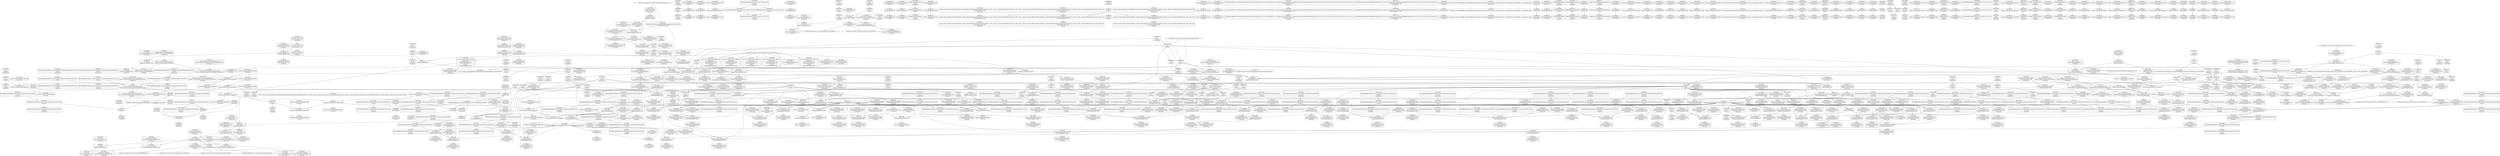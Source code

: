 digraph {
	CE0x3d203f0 [shape=record,shape=Mrecord,label="{CE0x3d203f0|cred_has_capability:tmp31|security/selinux/hooks.c,1585}"]
	CE0x3cb2af0 [shape=record,shape=Mrecord,label="{CE0x3cb2af0|i64*_getelementptr_inbounds_(_2_x_i64_,_2_x_i64_*___llvm_gcov_ctr98,_i64_0,_i64_0)|*Constant*}"]
	CE0x3cb11d0 [shape=record,shape=Mrecord,label="{CE0x3cb11d0|i32_1575|*Constant*|*SummSink*}"]
	CE0x3d22120 [shape=record,shape=Mrecord,label="{CE0x3d22120|cred_has_capability:tmp32|security/selinux/hooks.c,1586}"]
	CE0x3d07d40 [shape=record,shape=Mrecord,label="{CE0x3d07d40|cred_has_capability:tmp2|security/selinux/hooks.c,1567}"]
	CE0x3c89230 [shape=record,shape=Mrecord,label="{CE0x3c89230|selinux_capable:tmp4|security/selinux/hooks.c,2008}"]
	CE0x3c8cad0 [shape=record,shape=Mrecord,label="{CE0x3c8cad0|selinux_vm_enough_memory:tmp20|security/selinux/hooks.c,2090}"]
	CE0x3d0bad0 [shape=record,shape=Mrecord,label="{CE0x3d0bad0|cred_has_capability:if.end10}"]
	CE0x3cf5db0 [shape=record,shape=Mrecord,label="{CE0x3cf5db0|cred_has_capability:tmp11|security/selinux/hooks.c,1575|*SummSource*}"]
	CE0x3cafb20 [shape=record,shape=Mrecord,label="{CE0x3cafb20|COLLAPSED:_GCMRE___llvm_gcov_ctr98_internal_global_2_x_i64_zeroinitializer:_elem_0:default:}"]
	CE0x3d06730 [shape=record,shape=Mrecord,label="{CE0x3d06730|_ret_i32_%tmp6,_!dbg_!27716|security/selinux/hooks.c,197|*SummSink*}"]
	CE0x3d208a0 [shape=record,shape=Mrecord,label="{CE0x3d208a0|cred_has_capability:tmp31|security/selinux/hooks.c,1585|*SummSink*}"]
	CE0x3cacd00 [shape=record,shape=Mrecord,label="{CE0x3cacd00|selinux_capable:if.end|*SummSink*}"]
	CE0x3c8ca30 [shape=record,shape=Mrecord,label="{CE0x3c8ca30|i64_11|*Constant*|*SummSink*}"]
	CE0x3d19ef0 [shape=record,shape=Mrecord,label="{CE0x3d19ef0|avc_audit:a|Function::avc_audit&Arg::a::|*SummSink*}"]
	CE0x3c84cf0 [shape=record,shape=Mrecord,label="{CE0x3c84cf0|selinux_vm_enough_memory:land.lhs.true}"]
	CE0x3cb30b0 [shape=record,shape=Mrecord,label="{CE0x3cb30b0|__llvm_gcov_indirect_counter_increment:predecessor|Function::__llvm_gcov_indirect_counter_increment&Arg::predecessor::}"]
	CE0x3c949c0 [shape=record,shape=Mrecord,label="{CE0x3c949c0|selinux_vm_enough_memory:tmp2}"]
	CE0x3c8fa60 [shape=record,shape=Mrecord,label="{CE0x3c8fa60|i8*_getelementptr_inbounds_(_25_x_i8_,_25_x_i8_*_.str3,_i32_0,_i32_0)|*Constant*|*SummSink*}"]
	CE0x3cd7850 [shape=record,shape=Mrecord,label="{CE0x3cd7850|GLOBAL:__llvm_gcov_ctr143|Global_var:__llvm_gcov_ctr143|*SummSource*}"]
	CE0x3d0b790 [shape=record,shape=Mrecord,label="{CE0x3d0b790|i64*_getelementptr_inbounds_(_21_x_i64_,_21_x_i64_*___llvm_gcov_ctr143,_i64_0,_i64_7)|*Constant*}"]
	CE0x3cb7c20 [shape=record,shape=Mrecord,label="{CE0x3cb7c20|cred_has_capability:if.end|*SummSink*}"]
	CE0x3d07db0 [shape=record,shape=Mrecord,label="{CE0x3d07db0|cred_has_capability:tmp2|security/selinux/hooks.c,1567|*SummSource*}"]
	CE0x3c8c6b0 [shape=record,shape=Mrecord,label="{CE0x3c8c6b0|i64_10|*Constant*|*SummSink*}"]
	CE0x3cad5c0 [shape=record,shape=Mrecord,label="{CE0x3cad5c0|i64*_getelementptr_inbounds_(_21_x_i64_,_21_x_i64_*___llvm_gcov_ctr143,_i64_0,_i64_0)|*Constant*|*SummSource*}"]
	CE0x3d15b30 [shape=record,shape=Mrecord,label="{CE0x3d15b30|__llvm_gcov_indirect_counter_increment:tmp3}"]
	CE0x3d016b0 [shape=record,shape=Mrecord,label="{CE0x3d016b0|cred_has_capability:tmp14|security/selinux/hooks.c,1575|*SummSource*}"]
	"CONST[source:0(mediator),value:2(dynamic)][purpose:{object}][SnkIdx:6]"
	CE0x3d06ec0 [shape=record,shape=Mrecord,label="{CE0x3d06ec0|cred_has_capability:sw.bb|*SummSink*}"]
	CE0x3c84090 [shape=record,shape=Mrecord,label="{CE0x3c84090|selinux_vm_enough_memory:land.lhs.true|*SummSink*}"]
	CE0x3c95840 [shape=record,shape=Mrecord,label="{CE0x3c95840|selinux_capable:cap|Function::selinux_capable&Arg::cap::|*SummSource*}"]
	CE0x3cd56b0 [shape=record,shape=Mrecord,label="{CE0x3cd56b0|cred_has_capability:if.then|*SummSink*}"]
	CE0x3cfe2a0 [shape=record,shape=Mrecord,label="{CE0x3cfe2a0|avc_audit:tsid|Function::avc_audit&Arg::tsid::|*SummSource*}"]
	CE0x3d21050 [shape=record,shape=Mrecord,label="{CE0x3d21050|i32_-22|*Constant*|*SummSource*}"]
	CE0x3d0f460 [shape=record,shape=Mrecord,label="{CE0x3d0f460|i64*_getelementptr_inbounds_(_21_x_i64_,_21_x_i64_*___llvm_gcov_ctr143,_i64_0,_i64_5)|*Constant*}"]
	CE0x3d04660 [shape=record,shape=Mrecord,label="{CE0x3d04660|GLOBAL:avc_has_perm_noaudit|*Constant*|*SummSource*}"]
	CE0x3c9b9f0 [shape=record,shape=Mrecord,label="{CE0x3c9b9f0|_ret_i32_%retval.0,_!dbg_!27765|security/selinux/hooks.c,1586|*SummSink*}"]
	CE0x3c9a9b0 [shape=record,shape=Mrecord,label="{CE0x3c9a9b0|i32_5|*Constant*|*SummSink*}"]
	CE0x3cb7810 [shape=record,shape=Mrecord,label="{CE0x3cb7810|cred_sid:tmp1}"]
	CE0x3c87840 [shape=record,shape=Mrecord,label="{CE0x3c87840|selinux_vm_enough_memory:entry|*SummSink*}"]
	CE0x3cae4f0 [shape=record,shape=Mrecord,label="{CE0x3cae4f0|selinux_vm_enough_memory:tmp24|security/selinux/hooks.c,2091}"]
	CE0x3d2aca0 [shape=record,shape=Mrecord,label="{CE0x3d2aca0|cred_has_capability:if.end}"]
	CE0x3d1d580 [shape=record,shape=Mrecord,label="{CE0x3d1d580|cred_has_capability:tmp26|security/selinux/hooks.c,1583|*SummSource*}"]
	CE0x3d0db80 [shape=record,shape=Mrecord,label="{CE0x3d0db80|_ret_void|*SummSource*}"]
	CE0x3d37d10 [shape=record,shape=Mrecord,label="{CE0x3d37d10|i32_1|*Constant*}"]
	CE0x3cd33f0 [shape=record,shape=Mrecord,label="{CE0x3cd33f0|i32_22|*Constant*}"]
	CE0x3d04470 [shape=record,shape=Mrecord,label="{CE0x3d04470|cred_has_capability:call7|security/selinux/hooks.c,1579|*SummSink*}"]
	CE0x3c7d320 [shape=record,shape=Mrecord,label="{CE0x3c7d320|selinux_vm_enough_memory:if.end|*SummSink*}"]
	CE0x3ccfbd0 [shape=record,shape=Mrecord,label="{CE0x3ccfbd0|selinux_capable:tmp5|security/selinux/hooks.c,2008|*SummSource*}"]
	CE0x3cf6b80 [shape=record,shape=Mrecord,label="{CE0x3cf6b80|avc_has_perm_noaudit:tsid|Function::avc_has_perm_noaudit&Arg::tsid::|*SummSink*}"]
	CE0x3d23720 [shape=record,shape=Mrecord,label="{CE0x3d23720|cred_has_capability:sw.bb2|*SummSink*}"]
	CE0x3cab770 [shape=record,shape=Mrecord,label="{CE0x3cab770|_call_void_asm_sideeffect_1:_09ud2_0A.pushsection___bug_table,_22a_22_0A2:_09.long_1b_-_2b,_$_0:c_-_2b_0A_09.word_$_1:c_,_0_0A_09.org_2b+$_2:c_0A.popsection_,_i,i,i,_dirflag_,_fpsr_,_flags_(i8*_getelementptr_inbounds_(_25_x_i8_,_25_x_i8_*_.str3,_i32_0,_i32_0),_i32_1575,_i64_12)_#3,_!dbg_!27737,_!srcloc_!27740|security/selinux/hooks.c,1575|*SummSource*}"]
	CE0x3c83dd0 [shape=record,shape=Mrecord,label="{CE0x3c83dd0|i64_2|*Constant*|*SummSource*}"]
	CE0x3d0be60 [shape=record,shape=Mrecord,label="{CE0x3d0be60|get_current:tmp1|*SummSource*}"]
	CE0x3c75690 [shape=record,shape=Mrecord,label="{CE0x3c75690|i64*_getelementptr_inbounds_(_14_x_i64_,_14_x_i64_*___llvm_gcov_ctr160,_i64_0,_i64_6)|*Constant*|*SummSource*}"]
	CE0x3ca7810 [shape=record,shape=Mrecord,label="{CE0x3ca7810|_call_void_lockdep_rcu_suspicious(i8*_getelementptr_inbounds_(_25_x_i8_,_25_x_i8_*_.str3,_i32_0,_i32_0),_i32_2088,_i8*_getelementptr_inbounds_(_45_x_i8_,_45_x_i8_*_.str12,_i32_0,_i32_0))_#10,_!dbg_!27730|security/selinux/hooks.c,2088|*SummSink*}"]
	CE0x3d17360 [shape=record,shape=Mrecord,label="{CE0x3d17360|__llvm_gcov_indirect_counter_increment:counters|Function::__llvm_gcov_indirect_counter_increment&Arg::counters::|*SummSource*}"]
	CE0x3cb2960 [shape=record,shape=Mrecord,label="{CE0x3cb2960|_ret_i32_%call7,_!dbg_!27749|security/selinux/hooks.c,2093|*SummSource*}"]
	CE0x3d01a40 [shape=record,shape=Mrecord,label="{CE0x3d01a40|cred_has_capability:tmp15|security/selinux/hooks.c,1575|*SummSource*}"]
	CE0x3cad090 [shape=record,shape=Mrecord,label="{CE0x3cad090|i64*_getelementptr_inbounds_(_14_x_i64_,_14_x_i64_*___llvm_gcov_ctr160,_i64_0,_i64_6)|*Constant*|*SummSink*}"]
	CE0x3cee7f0 [shape=record,shape=Mrecord,label="{CE0x3cee7f0|i64*_getelementptr_inbounds_(_6_x_i64_,_6_x_i64_*___llvm_gcov_ctr142,_i64_0,_i64_4)|*Constant*}"]
	CE0x3cd8310 [shape=record,shape=Mrecord,label="{CE0x3cd8310|selinux_capable:tmp8|security/selinux/hooks.c,2011|*SummSource*}"]
	CE0x3c87dc0 [shape=record,shape=Mrecord,label="{CE0x3c87dc0|selinux_vm_enough_memory:tmp9|security/selinux/hooks.c,2088|*SummSource*}"]
	CE0x3d33e60 [shape=record,shape=Mrecord,label="{CE0x3d33e60|cred_has_capability:call3|security/selinux/hooks.c,1573}"]
	CE0x3d496c0 [shape=record,shape=Mrecord,label="{CE0x3d496c0|cred_has_capability:tmp33|security/selinux/hooks.c,1586|*SummSink*}"]
	CE0x3c9d6b0 [shape=record,shape=Mrecord,label="{CE0x3c9d6b0|selinux_vm_enough_memory:call3|security/selinux/hooks.c,2088|*SummSink*}"]
	CE0x5018aa0 [shape=record,shape=Mrecord,label="{CE0x5018aa0|GLOBAL:selinux_vm_enough_memory.__warned|Global_var:selinux_vm_enough_memory.__warned|*SummSource*}"]
	CE0x3c95400 [shape=record,shape=Mrecord,label="{CE0x3c95400|i32_21|*Constant*|*SummSource*}"]
	CE0x3cb29d0 [shape=record,shape=Mrecord,label="{CE0x3cb29d0|_ret_i32_%call7,_!dbg_!27749|security/selinux/hooks.c,2093|*SummSink*}"]
	CE0x3d27550 [shape=record,shape=Mrecord,label="{CE0x3d27550|cred_has_capability:sw.bb}"]
	CE0x3cb5fb0 [shape=record,shape=Mrecord,label="{CE0x3cb5fb0|GLOBAL:__llvm_gcov_global_state_pred145|Global_var:__llvm_gcov_global_state_pred145}"]
	CE0x3cd8ad0 [shape=record,shape=Mrecord,label="{CE0x3cd8ad0|selinux_capable:tmp9|security/selinux/hooks.c,2011|*SummSink*}"]
	CE0x3cd3140 [shape=record,shape=Mrecord,label="{CE0x3cd3140|0:_i8,_8:_i32,_24:_%struct.selinux_audit_data*,_:_SCMRE_0,1_|*MultipleSource*|security/selinux/hooks.c, 1555|security/selinux/hooks.c,1562}"]
	CE0x3d12430 [shape=record,shape=Mrecord,label="{CE0x3d12430|cred_has_capability:tmp13|security/selinux/hooks.c,1575|*SummSink*}"]
	CE0x3c76fb0 [shape=record,shape=Mrecord,label="{CE0x3c76fb0|selinux_vm_enough_memory:tmp|*SummSink*}"]
	CE0x3d237f0 [shape=record,shape=Mrecord,label="{CE0x3d237f0|_call_void_mcount()_#3}"]
	CE0x3cb0f50 [shape=record,shape=Mrecord,label="{CE0x3cb0f50|i32_1575|*Constant*|*SummSource*}"]
	CE0x3cd7d00 [shape=record,shape=Mrecord,label="{CE0x3cd7d00|cred_has_capability:tmp19|security/selinux/hooks.c,1580}"]
	CE0x3c99440 [shape=record,shape=Mrecord,label="{CE0x3c99440|cred_has_capability:tmp6|security/selinux/hooks.c,1574|*SummSink*}"]
	CE0x3d21be0 [shape=record,shape=Mrecord,label="{CE0x3d21be0|cred_has_capability:retval.0|*SummSink*}"]
	CE0x3ccf2d0 [shape=record,shape=Mrecord,label="{CE0x3ccf2d0|i64_1|*Constant*}"]
	CE0x5baf9c0 [shape=record,shape=Mrecord,label="{CE0x5baf9c0|selinux_vm_enough_memory:tmp6|security/selinux/hooks.c,2088|*SummSink*}"]
	CE0x3d03020 [shape=record,shape=Mrecord,label="{CE0x3d03020|cred_has_capability:tmp17|security/selinux/hooks.c,1576|*SummSource*}"]
	CE0x3d065d0 [shape=record,shape=Mrecord,label="{CE0x3d065d0|_ret_i32_%tmp6,_!dbg_!27716|security/selinux/hooks.c,197|*SummSource*}"]
	CE0x3d33500 [shape=record,shape=Mrecord,label="{CE0x3d33500|__llvm_gcov_indirect_counter_increment:counter}"]
	CE0x45540e0 [shape=record,shape=Mrecord,label="{CE0x45540e0|selinux_vm_enough_memory:tmp6|security/selinux/hooks.c,2088}"]
	CE0x3d19800 [shape=record,shape=Mrecord,label="{CE0x3d19800|avc_audit:result|Function::avc_audit&Arg::result::}"]
	CE0x3c8cbf0 [shape=record,shape=Mrecord,label="{CE0x3c8cbf0|selinux_vm_enough_memory:tmp20|security/selinux/hooks.c,2090|*SummSource*}"]
	CE0x3c7f5f0 [shape=record,shape=Mrecord,label="{CE0x3c7f5f0|i64_4|*Constant*|*SummSink*}"]
	CE0x3d23160 [shape=record,shape=Mrecord,label="{CE0x3d23160|__llvm_gcov_indirect_counter_increment:tmp|*SummSource*}"]
	CE0x3cff5b0 [shape=record,shape=Mrecord,label="{CE0x3cff5b0|void_(i8*,_i32,_i64)*_asm_sideeffect_1:_09ud2_0A.pushsection___bug_table,_22a_22_0A2:_09.long_1b_-_2b,_$_0:c_-_2b_0A_09.word_$_1:c_,_0_0A_09.org_2b+$_2:c_0A.popsection_,_i,i,i,_dirflag_,_fpsr_,_flags_}"]
	CE0x3caf100 [shape=record,shape=Mrecord,label="{CE0x3caf100|GLOBAL:current_task|Global_var:current_task|*SummSource*}"]
	CE0x3d06df0 [shape=record,shape=Mrecord,label="{CE0x3d06df0|cred_has_capability:sw.bb|*SummSource*}"]
	"CONST[source:2(external),value:0(static)][purpose:{operation}][SrcIdx:17]"
	CE0x3cf5380 [shape=record,shape=Mrecord,label="{CE0x3cf5380|i64*_getelementptr_inbounds_(_21_x_i64_,_21_x_i64_*___llvm_gcov_ctr143,_i64_0,_i64_8)|*Constant*}"]
	CE0x3cbebe0 [shape=record,shape=Mrecord,label="{CE0x3cbebe0|selinux_vm_enough_memory:tobool1|security/selinux/hooks.c,2088}"]
	CE0x3cabb90 [shape=record,shape=Mrecord,label="{CE0x3cabb90|get_current:tmp4|./arch/x86/include/asm/current.h,14|*SummSink*}"]
	CE0x3c89f40 [shape=record,shape=Mrecord,label="{CE0x3c89f40|selinux_capable:tobool|security/selinux/hooks.c,2008|*SummSource*}"]
	CE0x3d299f0 [shape=record,shape=Mrecord,label="{CE0x3d299f0|0:_i32,_4:_i32,_8:_i32,_12:_i32,_:_CMRE_12,16_|*MultipleSource*|security/selinux/hooks.c,196|security/selinux/hooks.c,197|*LoadInst*|security/selinux/hooks.c,196}"]
	CE0x3d1e200 [shape=record,shape=Mrecord,label="{CE0x3d1e200|i64*_getelementptr_inbounds_(_21_x_i64_,_21_x_i64_*___llvm_gcov_ctr143,_i64_0,_i64_18)|*Constant*}"]
	CE0x3cab2f0 [shape=record,shape=Mrecord,label="{CE0x3cab2f0|cred_has_capability:tmp9|security/selinux/hooks.c,1575|*SummSource*}"]
	CE0x3d38070 [shape=record,shape=Mrecord,label="{CE0x3d38070|cred_sid:tmp4|*LoadInst*|security/selinux/hooks.c,196|*SummSource*}"]
	CE0x3c846c0 [shape=record,shape=Mrecord,label="{CE0x3c846c0|selinux_vm_enough_memory:land.lhs.true|*SummSource*}"]
	CE0x3c974b0 [shape=record,shape=Mrecord,label="{CE0x3c974b0|get_current:bb|*SummSink*}"]
	"CONST[source:2(external),value:0(static)][purpose:{operation}][SrcIdx:2]"
	CE0x3c893a0 [shape=record,shape=Mrecord,label="{CE0x3c893a0|selinux_capable:tmp3|security/selinux/hooks.c,2008|*SummSink*}"]
	CE0x3cf6d00 [shape=record,shape=Mrecord,label="{CE0x3cf6d00|avc_has_perm_noaudit:tclass|Function::avc_has_perm_noaudit&Arg::tclass::|*SummSource*}"]
	CE0x3cbdb20 [shape=record,shape=Mrecord,label="{CE0x3cbdb20|selinux_vm_enough_memory:tmp8|security/selinux/hooks.c,2088|*SummSource*}"]
	CE0x3d1c8a0 [shape=record,shape=Mrecord,label="{CE0x3d1c8a0|cred_has_capability:tmp25|security/selinux/hooks.c,1582|*SummSink*}"]
	CE0x3ca9dc0 [shape=record,shape=Mrecord,label="{CE0x3ca9dc0|selinux_vm_enough_memory:tmp27|security/selinux/hooks.c,2093|*SummSink*}"]
	"CONST[source:0(mediator),value:0(static)][purpose:{operation}][SnkIdx:3]"
	CE0x3d0d3f0 [shape=record,shape=Mrecord,label="{CE0x3d0d3f0|i64_1|*Constant*}"]
	CE0x3cd2fd0 [shape=record,shape=Mrecord,label="{CE0x3cd2fd0|cred_has_capability:shl|security/selinux/hooks.c,1559|*SummSink*}"]
	CE0x3c918b0 [shape=record,shape=Mrecord,label="{CE0x3c918b0|i32_1|*Constant*|*SummSource*}"]
	CE0x3d06120 [shape=record,shape=Mrecord,label="{CE0x3d06120|cred_has_capability:u|security/selinux/hooks.c,1563|*SummSource*}"]
	CE0x3c9aff0 [shape=record,shape=Mrecord,label="{CE0x3c9aff0|cred_has_capability:cap|Function::cred_has_capability&Arg::cap::}"]
	CE0x3cbc7c0 [shape=record,shape=Mrecord,label="{CE0x3cbc7c0|GLOBAL:selinux_vm_enough_memory.__warned|Global_var:selinux_vm_enough_memory.__warned|*SummSink*}"]
	CE0x3cb57b0 [shape=record,shape=Mrecord,label="{CE0x3cb57b0|cred_has_capability:do.end}"]
	CE0x3cf7020 [shape=record,shape=Mrecord,label="{CE0x3cf7020|avc_has_perm_noaudit:requested|Function::avc_has_perm_noaudit&Arg::requested::}"]
	CE0x3c90e60 [shape=record,shape=Mrecord,label="{CE0x3c90e60|selinux_vm_enough_memory:tmp25|security/selinux/hooks.c,2091}"]
	CE0x3cb7970 [shape=record,shape=Mrecord,label="{CE0x3cb7970|cred_sid:tmp1|*SummSource*}"]
	CE0x3ca6dd0 [shape=record,shape=Mrecord,label="{CE0x3ca6dd0|i32_78|*Constant*|*SummSink*}"]
	CE0x3cf5ee0 [shape=record,shape=Mrecord,label="{CE0x3cf5ee0|i32_22|*Constant*|*SummSink*}"]
	CE0x3c88b20 [shape=record,shape=Mrecord,label="{CE0x3c88b20|GLOBAL:selinux_capable|*Constant*|*SummSource*}"]
	CE0x3c91f20 [shape=record,shape=Mrecord,label="{CE0x3c91f20|selinux_vm_enough_memory:cap_sys_admin.0|*SummSource*}"]
	CE0x3c91f90 [shape=record,shape=Mrecord,label="{CE0x3c91f90|selinux_vm_enough_memory:cap_sys_admin.0|*SummSink*}"]
	CE0x3d16e60 [shape=record,shape=Mrecord,label="{CE0x3d16e60|__llvm_gcov_indirect_counter_increment:tmp6}"]
	CE0x3c8fad0 [shape=record,shape=Mrecord,label="{CE0x3c8fad0|GLOBAL:lockdep_rcu_suspicious|*Constant*|*SummSink*}"]
	CE0x3c94eb0 [shape=record,shape=Mrecord,label="{CE0x3c94eb0|selinux_capable:ns|Function::selinux_capable&Arg::ns::}"]
	CE0x3c957d0 [shape=record,shape=Mrecord,label="{CE0x3c957d0|selinux_capable:cap|Function::selinux_capable&Arg::cap::}"]
	CE0x3cf7cd0 [shape=record,shape=Mrecord,label="{CE0x3cf7cd0|avc_has_perm_noaudit:avd|Function::avc_has_perm_noaudit&Arg::avd::}"]
	CE0x3d2bb80 [shape=record,shape=Mrecord,label="{CE0x3d2bb80|cred_has_capability:call|security/selinux/hooks.c,1558|*SummSink*}"]
	CE0x3c9bb80 [shape=record,shape=Mrecord,label="{CE0x3c9bb80|i64*_getelementptr_inbounds_(_6_x_i64_,_6_x_i64_*___llvm_gcov_ctr142,_i64_0,_i64_5)|*Constant*}"]
	CE0x3ca7cd0 [shape=record,shape=Mrecord,label="{CE0x3ca7cd0|get_current:entry|*SummSink*}"]
	CE0x3cd1440 [shape=record,shape=Mrecord,label="{CE0x3cd1440|i64*_getelementptr_inbounds_(_2_x_i64_,_2_x_i64_*___llvm_gcov_ctr131,_i64_0,_i64_1)|*Constant*|*SummSource*}"]
	CE0x3c86230 [shape=record,shape=Mrecord,label="{CE0x3c86230|selinux_vm_enough_memory:tmp15|security/selinux/hooks.c,2088}"]
	CE0x3d264a0 [shape=record,shape=Mrecord,label="{CE0x3d264a0|0:_i32,_:_GCMR___llvm_gcov_global_state_pred145_internal_unnamed_addr_global_i32_-1:_elem_0:default:}"]
	CE0x3d37740 [shape=record,shape=Mrecord,label="{CE0x3d37740|GLOBAL:__llvm_gcov_indirect_counter_increment|*Constant*|*SummSource*}"]
	CE0x3d33cc0 [shape=record,shape=Mrecord,label="{CE0x3d33cc0|__llvm_gcov_indirect_counter_increment:tmp5}"]
	CE0x3cfe620 [shape=record,shape=Mrecord,label="{CE0x3cfe620|avc_audit:tclass|Function::avc_audit&Arg::tclass::|*SummSource*}"]
	CE0x3c8bd40 [shape=record,shape=Mrecord,label="{CE0x3c8bd40|selinux_capable:entry|*SummSink*}"]
	CE0x3c87160 [shape=record,shape=Mrecord,label="{CE0x3c87160|i64*_getelementptr_inbounds_(_14_x_i64_,_14_x_i64_*___llvm_gcov_ctr160,_i64_0,_i64_9)|*Constant*}"]
	CE0x3c9a0d0 [shape=record,shape=Mrecord,label="{CE0x3c9a0d0|i64*_getelementptr_inbounds_(_2_x_i64_,_2_x_i64_*___llvm_gcov_ctr98,_i64_0,_i64_1)|*Constant*}"]
	CE0x3d281f0 [shape=record,shape=Mrecord,label="{CE0x3d281f0|__llvm_gcov_indirect_counter_increment:bb4|*SummSource*}"]
	CE0x3cfe120 [shape=record,shape=Mrecord,label="{CE0x3cfe120|avc_audit:tsid|Function::avc_audit&Arg::tsid::}"]
	CE0x3cee530 [shape=record,shape=Mrecord,label="{CE0x3cee530|selinux_capable:tmp7|security/selinux/hooks.c,2009|*SummSink*}"]
	CE0x3d0b590 [shape=record,shape=Mrecord,label="{CE0x3d0b590|VOIDTB_TE_array:_GCE_.str49_private_unnamed_addr_constant_40_x_i8_c_013SELinux:_out_of_range_capability_%d_0A_00_,_align_1:_elem_0:default:}"]
	CE0x3cb0a00 [shape=record,shape=Mrecord,label="{CE0x3cb0a00|i64*_getelementptr_inbounds_(_21_x_i64_,_21_x_i64_*___llvm_gcov_ctr143,_i64_0,_i64_8)|*Constant*|*SummSink*}"]
	CE0x3cf66b0 [shape=record,shape=Mrecord,label="{CE0x3cf66b0|avc_has_perm_noaudit:ssid|Function::avc_has_perm_noaudit&Arg::ssid::|*SummSink*}"]
	CE0x3c95530 [shape=record,shape=Mrecord,label="{CE0x3c95530|i32_21|*Constant*|*SummSink*}"]
	CE0x3c9b220 [shape=record,shape=Mrecord,label="{CE0x3c9b220|cred_has_capability:cap|Function::cred_has_capability&Arg::cap::|*SummSink*}"]
	CE0x3d222c0 [shape=record,shape=Mrecord,label="{CE0x3d222c0|i64*_getelementptr_inbounds_(_21_x_i64_,_21_x_i64_*___llvm_gcov_ctr143,_i64_0,_i64_20)|*Constant*|*SummSource*}"]
	CE0x3d2a1a0 [shape=record,shape=Mrecord,label="{CE0x3d2a1a0|cred_has_capability:do.end6|*SummSource*}"]
	CE0x3d168b0 [shape=record,shape=Mrecord,label="{CE0x3d168b0|__llvm_gcov_indirect_counter_increment:tmp5|*SummSink*}"]
	CE0x3d366f0 [shape=record,shape=Mrecord,label="{CE0x3d366f0|__llvm_gcov_indirect_counter_increment:tmp1}"]
	CE0x3c8a2a0 [shape=record,shape=Mrecord,label="{CE0x3c8a2a0|i64_2|*Constant*}"]
	CE0x3d1d460 [shape=record,shape=Mrecord,label="{CE0x3d1d460|i64*_getelementptr_inbounds_(_21_x_i64_,_21_x_i64_*___llvm_gcov_ctr143,_i64_0,_i64_17)|*Constant*|*SummSource*}"]
	CE0x3d15de0 [shape=record,shape=Mrecord,label="{CE0x3d15de0|__llvm_gcov_indirect_counter_increment:tmp3|*SummSink*}"]
	CE0x3c86150 [shape=record,shape=Mrecord,label="{CE0x3c86150|selinux_vm_enough_memory:tmp15|security/selinux/hooks.c,2088|*SummSource*}"]
	CE0x3d0d110 [shape=record,shape=Mrecord,label="{CE0x3d0d110|i64*_getelementptr_inbounds_(_21_x_i64_,_21_x_i64_*___llvm_gcov_ctr143,_i64_0,_i64_0)|*Constant*|*SummSink*}"]
	CE0x3cf8bf0 [shape=record,shape=Mrecord,label="{CE0x3cf8bf0|cred_has_capability:cmp|security/selinux/hooks.c,1580|*SummSink*}"]
	CE0x4fe3920 [shape=record,shape=Mrecord,label="{CE0x4fe3920|selinux_vm_enough_memory:tmp7|security/selinux/hooks.c,2088|*SummSink*}"]
	CE0x3ccf260 [shape=record,shape=Mrecord,label="{CE0x3ccf260|cred_sid:tmp|*SummSink*}"]
	CE0x3ca2690 [shape=record,shape=Mrecord,label="{CE0x3ca2690|selinux_vm_enough_memory:cmp|security/selinux/hooks.c,2090}"]
	CE0x3d1b080 [shape=record,shape=Mrecord,label="{CE0x3d1b080|i64_15|*Constant*}"]
	CE0x3d0c890 [shape=record,shape=Mrecord,label="{CE0x3d0c890|GLOBAL:__llvm_gcov_ctr142|Global_var:__llvm_gcov_ctr142}"]
	CE0x3cb8f10 [shape=record,shape=Mrecord,label="{CE0x3cb8f10|cred_has_capability:cred|Function::cred_has_capability&Arg::cred::|*SummSource*}"]
	CE0x3cf8c60 [shape=record,shape=Mrecord,label="{CE0x3cf8c60|i64_13|*Constant*|*SummSource*}"]
	CE0x3cb51b0 [shape=record,shape=Mrecord,label="{CE0x3cb51b0|selinux_capable:tmp11|security/selinux/hooks.c,2012|*SummSource*}"]
	CE0x3d381f0 [shape=record,shape=Mrecord,label="{CE0x3d381f0|cred_sid:tmp4|*LoadInst*|security/selinux/hooks.c,196|*SummSink*}"]
	CE0x3cd4790 [shape=record,shape=Mrecord,label="{CE0x3cd4790|selinux_capable:return|*SummSink*}"]
	CE0x3cb5030 [shape=record,shape=Mrecord,label="{CE0x3cb5030|selinux_capable:tmp11|security/selinux/hooks.c,2012}"]
	CE0x3d06a30 [shape=record,shape=Mrecord,label="{CE0x3d06a30|cred_sid:sid|security/selinux/hooks.c,197}"]
	CE0x3ca23c0 [shape=record,shape=Mrecord,label="{CE0x3ca23c0|selinux_vm_enough_memory:cmp|security/selinux/hooks.c,2090|*SummSink*}"]
	CE0x3ca78f0 [shape=record,shape=Mrecord,label="{CE0x3ca78f0|_call_void_mcount()_#3}"]
	CE0x3d1c4e0 [shape=record,shape=Mrecord,label="{CE0x3d1c4e0|cred_has_capability:tmp25|security/selinux/hooks.c,1582}"]
	CE0x3caa880 [shape=record,shape=Mrecord,label="{CE0x3caa880|_call_void_lockdep_rcu_suspicious(i8*_getelementptr_inbounds_(_25_x_i8_,_25_x_i8_*_.str3,_i32_0,_i32_0),_i32_2088,_i8*_getelementptr_inbounds_(_45_x_i8_,_45_x_i8_*_.str12,_i32_0,_i32_0))_#10,_!dbg_!27730|security/selinux/hooks.c,2088}"]
	CE0x3caf9f0 [shape=record,shape=Mrecord,label="{CE0x3caf9f0|cred_has_capability:do.cond|*SummSink*}"]
	CE0x3cb0b90 [shape=record,shape=Mrecord,label="{CE0x3cb0b90|i32_1575|*Constant*}"]
	CE0x3cfe530 [shape=record,shape=Mrecord,label="{CE0x3cfe530|avc_audit:tclass|Function::avc_audit&Arg::tclass::}"]
	CE0x3c85320 [shape=record,shape=Mrecord,label="{CE0x3c85320|selinux_vm_enough_memory:if.then|*SummSink*}"]
	CE0x3cb60b0 [shape=record,shape=Mrecord,label="{CE0x3cb60b0|cred_has_capability:ad|security/selinux/hooks.c, 1555}"]
	CE0x3c8b4b0 [shape=record,shape=Mrecord,label="{CE0x3c8b4b0|i64_0|*Constant*|*SummSink*}"]
	CE0x3c89fb0 [shape=record,shape=Mrecord,label="{CE0x3c89fb0|selinux_capable:tobool|security/selinux/hooks.c,2008}"]
	CE0x3cb61a0 [shape=record,shape=Mrecord,label="{CE0x3cb61a0|cred_has_capability:ad|security/selinux/hooks.c, 1555|*SummSink*}"]
	CE0x3d06860 [shape=record,shape=Mrecord,label="{CE0x3d06860|cred_has_capability:and|security/selinux/hooks.c,1559|*SummSource*}"]
	CE0x514a160 [shape=record,shape=Mrecord,label="{CE0x514a160|_call_void_mcount()_#3|*SummSource*}"]
	CE0x3cfeb80 [shape=record,shape=Mrecord,label="{CE0x3cfeb80|avc_audit:requested|Function::avc_audit&Arg::requested::|*SummSink*}"]
	CE0x3d03fa0 [shape=record,shape=Mrecord,label="{CE0x3d03fa0|cred_has_capability:sclass.0|*SummSink*}"]
	CE0x4554000 [shape=record,shape=Mrecord,label="{CE0x4554000|selinux_vm_enough_memory:tmp5|security/selinux/hooks.c,2088|*SummSink*}"]
	CE0x3cf57e0 [shape=record,shape=Mrecord,label="{CE0x3cf57e0|cred_has_capability:tmp10|security/selinux/hooks.c,1575|*SummSource*}"]
	CE0x3d2a540 [shape=record,shape=Mrecord,label="{CE0x3d2a540|_call_void___llvm_gcov_indirect_counter_increment(i32*___llvm_gcov_global_state_pred145,_i64**_getelementptr_inbounds_(_3_x_i64*_,_3_x_i64*_*___llvm_gcda_edge_table144,_i64_0,_i64_1)),_!dbg_!27728|security/selinux/hooks.c,1567}"]
	CE0x3c86d10 [shape=record,shape=Mrecord,label="{CE0x3c86d10|i64*_getelementptr_inbounds_(_6_x_i64_,_6_x_i64_*___llvm_gcov_ctr142,_i64_0,_i64_0)|*Constant*}"]
	CE0x3d02290 [shape=record,shape=Mrecord,label="{CE0x3d02290|i64*_getelementptr_inbounds_(_21_x_i64_,_21_x_i64_*___llvm_gcov_ctr143,_i64_0,_i64_12)|*Constant*}"]
	"CONST[source:0(mediator),value:2(dynamic)][purpose:{subject}][SrcIdx:19]"
	CE0x3d1d910 [shape=record,shape=Mrecord,label="{CE0x3d1d910|cred_has_capability:tmp27|security/selinux/hooks.c,1583}"]
	CE0x3c7bf30 [shape=record,shape=Mrecord,label="{CE0x3c7bf30|selinux_vm_enough_memory:if.end6|*SummSource*}"]
	CE0x3d1abf0 [shape=record,shape=Mrecord,label="{CE0x3d1abf0|i64_16|*Constant*}"]
	CE0x3cbff20 [shape=record,shape=Mrecord,label="{CE0x3cbff20|selinux_vm_enough_memory:tobool1|security/selinux/hooks.c,2088|*SummSink*}"]
	CE0x3d32cc0 [shape=record,shape=Mrecord,label="{CE0x3d32cc0|0:_i64*,_array:_GCR___llvm_gcda_edge_table144_internal_unnamed_addr_constant_3_x_i64*_i64*_getelementptr_inbounds_(_21_x_i64_,_21_x_i64_*___llvm_gcov_ctr143,_i64_0,_i64_1),_i64*_getelementptr_inbounds_(_21_x_i64_,_21_x_i64_*___llvm_gcov_ctr143,_i64_0,_i64_2),_i64*_getelementptr_inbounds_(_21_x_i64_,_21_x_i64_*___llvm_gcov_ctr143,_i64_0,_i64_3)_:_elem_0::}"]
	CE0x3c87ea0 [shape=record,shape=Mrecord,label="{CE0x3c87ea0|selinux_vm_enough_memory:tmp9|security/selinux/hooks.c,2088|*SummSink*}"]
	CE0x3c85110 [shape=record,shape=Mrecord,label="{CE0x3c85110|selinux_vm_enough_memory:tmp1|*SummSink*}"]
	CE0x3cab0f0 [shape=record,shape=Mrecord,label="{CE0x3cab0f0|_call_void_asm_sideeffect_1:_09ud2_0A.pushsection___bug_table,_22a_22_0A2:_09.long_1b_-_2b,_$_0:c_-_2b_0A_09.word_$_1:c_,_0_0A_09.org_2b+$_2:c_0A.popsection_,_i,i,i,_dirflag_,_fpsr_,_flags_(i8*_getelementptr_inbounds_(_25_x_i8_,_25_x_i8_*_.str3,_i32_0,_i32_0),_i32_1575,_i64_12)_#3,_!dbg_!27737,_!srcloc_!27740|security/selinux/hooks.c,1575}"]
	CE0x3d1fff0 [shape=record,shape=Mrecord,label="{CE0x3d1fff0|i64*_getelementptr_inbounds_(_21_x_i64_,_21_x_i64_*___llvm_gcov_ctr143,_i64_0,_i64_19)|*Constant*|*SummSink*}"]
	CE0x3c83760 [shape=record,shape=Mrecord,label="{CE0x3c83760|selinux_vm_enough_memory:if.then}"]
	CE0x3cad900 [shape=record,shape=Mrecord,label="{CE0x3cad900|%struct.task_struct*_(%struct.task_struct**)*_asm_movq_%gs:$_1:P_,$0_,_r,im,_dirflag_,_fpsr_,_flags_}"]
	CE0x3d33680 [shape=record,shape=Mrecord,label="{CE0x3d33680|__llvm_gcov_indirect_counter_increment:entry|*SummSink*}"]
	CE0x3d1d5f0 [shape=record,shape=Mrecord,label="{CE0x3d1d5f0|cred_has_capability:tmp26|security/selinux/hooks.c,1583|*SummSink*}"]
	CE0x3d32640 [shape=record,shape=Mrecord,label="{CE0x3d32640|__llvm_gcov_indirect_counter_increment:counters|Function::__llvm_gcov_indirect_counter_increment&Arg::counters::}"]
	CE0x3d35690 [shape=record,shape=Mrecord,label="{CE0x3d35690|i32_-1|*Constant*}"]
	CE0x3caf190 [shape=record,shape=Mrecord,label="{CE0x3caf190|GLOBAL:current_task|Global_var:current_task|*SummSink*}"]
	CE0x3cae1b0 [shape=record,shape=Mrecord,label="{CE0x3cae1b0|selinux_vm_enough_memory:tmp23|security/selinux/hooks.c,2090|*SummSource*}"]
	CE0x3d32ff0 [shape=record,shape=Mrecord,label="{CE0x3d32ff0|cred_sid:cred|Function::cred_sid&Arg::cred::}"]
	CE0x3cd1330 [shape=record,shape=Mrecord,label="{CE0x3cd1330|cred_sid:tmp1|*SummSink*}"]
	CE0x3d04810 [shape=record,shape=Mrecord,label="{CE0x3d04810|avc_has_perm_noaudit:entry}"]
	CE0x3c91840 [shape=record,shape=Mrecord,label="{CE0x3c91840|i32_1|*Constant*}"]
	CE0x3d11340 [shape=record,shape=Mrecord,label="{CE0x3d11340|i64*_getelementptr_inbounds_(_21_x_i64_,_21_x_i64_*___llvm_gcov_ctr143,_i64_0,_i64_9)|*Constant*|*SummSource*}"]
	CE0x3c7f510 [shape=record,shape=Mrecord,label="{CE0x3c7f510|i64_4|*Constant*}"]
	CE0x3cd7e10 [shape=record,shape=Mrecord,label="{CE0x3cd7e10|cred_has_capability:tmp19|security/selinux/hooks.c,1580|*SummSink*}"]
	CE0x3d1ec90 [shape=record,shape=Mrecord,label="{CE0x3d1ec90|cred_has_capability:tmp29|security/selinux/hooks.c,1584}"]
	CE0x3c83000 [shape=record,shape=Mrecord,label="{CE0x3c83000|selinux_vm_enough_memory:if.then|*SummSource*}"]
	CE0x3d360f0 [shape=record,shape=Mrecord,label="{CE0x3d360f0|cred_has_capability:tmp8|security/selinux/hooks.c,1575}"]
	CE0x3c8b920 [shape=record,shape=Mrecord,label="{CE0x3c8b920|selinux_vm_enough_memory:entry|*SummSource*}"]
	CE0x3c86e60 [shape=record,shape=Mrecord,label="{CE0x3c86e60|i64*_getelementptr_inbounds_(_6_x_i64_,_6_x_i64_*___llvm_gcov_ctr142,_i64_0,_i64_0)|*Constant*|*SummSource*}"]
	CE0x3c99bd0 [shape=record,shape=Mrecord,label="{CE0x3c99bd0|i64*_getelementptr_inbounds_(_6_x_i64_,_6_x_i64_*___llvm_gcov_ctr142,_i64_0,_i64_3)|*Constant*|*SummSource*}"]
	CE0x3d03cf0 [shape=record,shape=Mrecord,label="{CE0x3d03cf0|i16_47|*Constant*|*SummSink*}"]
	CE0x3c9d830 [shape=record,shape=Mrecord,label="{CE0x3c9d830|GLOBAL:get_current|*Constant*}"]
	CE0x3d023d0 [shape=record,shape=Mrecord,label="{CE0x3d023d0|cred_has_capability:tmp16|security/selinux/hooks.c,1576}"]
	CE0x3d01d70 [shape=record,shape=Mrecord,label="{CE0x3d01d70|cred_has_capability:tmp15|security/selinux/hooks.c,1575|*SummSink*}"]
	CE0x3ca6fd0 [shape=record,shape=Mrecord,label="{CE0x3ca6fd0|COLLAPSED:_GCMRE_current_task_external_global_%struct.task_struct*:_elem_0::|security/selinux/hooks.c,2088}"]
	CE0x3cade60 [shape=record,shape=Mrecord,label="{CE0x3cade60|selinux_vm_enough_memory:tmp22|security/selinux/hooks.c,2090|*SummSink*}"]
	CE0x3c874a0 [shape=record,shape=Mrecord,label="{CE0x3c874a0|i64*_getelementptr_inbounds_(_14_x_i64_,_14_x_i64_*___llvm_gcov_ctr160,_i64_0,_i64_9)|*Constant*|*SummSink*}"]
	CE0x3caa360 [shape=record,shape=Mrecord,label="{CE0x3caa360|selinux_vm_enough_memory:call7|security/selinux/hooks.c,2093|*SummSink*}"]
	CE0x3c84400 [shape=record,shape=Mrecord,label="{CE0x3c84400|selinux_vm_enough_memory:tmp}"]
	CE0x3cd46c0 [shape=record,shape=Mrecord,label="{CE0x3cd46c0|cred_has_capability:do.body4|*SummSink*}"]
	CE0x3c909e0 [shape=record,shape=Mrecord,label="{CE0x3c909e0|get_current:tmp4|./arch/x86/include/asm/current.h,14|*SummSource*}"]
	CE0x3d17480 [shape=record,shape=Mrecord,label="{CE0x3d17480|i64**_getelementptr_inbounds_(_3_x_i64*_,_3_x_i64*_*___llvm_gcda_edge_table144,_i64_0,_i64_1)|*Constant*|*SummSource*}"]
	CE0x3c8c7e0 [shape=record,shape=Mrecord,label="{CE0x3c8c7e0|selinux_vm_enough_memory:tmp21|security/selinux/hooks.c,2090}"]
	CE0x3cb2180 [shape=record,shape=Mrecord,label="{CE0x3cb2180|selinux_vm_enough_memory:pages|Function::selinux_vm_enough_memory&Arg::pages::|*SummSink*}"]
	CE0x3caa810 [shape=record,shape=Mrecord,label="{CE0x3caa810|_call_void_lockdep_rcu_suspicious(i8*_getelementptr_inbounds_(_25_x_i8_,_25_x_i8_*_.str3,_i32_0,_i32_0),_i32_2088,_i8*_getelementptr_inbounds_(_45_x_i8_,_45_x_i8_*_.str12,_i32_0,_i32_0))_#10,_!dbg_!27730|security/selinux/hooks.c,2088|*SummSource*}"]
	CE0x3cf98d0 [shape=record,shape=Mrecord,label="{CE0x3cf98d0|cred_has_capability:tmp20|security/selinux/hooks.c,1580|*SummSink*}"]
	CE0x3c8e820 [shape=record,shape=Mrecord,label="{CE0x3c8e820|selinux_capable:tmp1|*SummSource*}"]
	CE0x3d22450 [shape=record,shape=Mrecord,label="{CE0x3d22450|cred_has_capability:tmp32|security/selinux/hooks.c,1586|*SummSink*}"]
	CE0x3cd53d0 [shape=record,shape=Mrecord,label="{CE0x3cd53d0|selinux_capable:tmp2|security/selinux/hooks.c,2008|*SummSource*}"]
	CE0x4554070 [shape=record,shape=Mrecord,label="{CE0x4554070|selinux_vm_enough_memory:tmp7|security/selinux/hooks.c,2088}"]
	CE0x3cf08b0 [shape=record,shape=Mrecord,label="{CE0x3cf08b0|cred_has_capability:tmp5|security/selinux/hooks.c,1570|*SummSource*}"]
	CE0x3c8f0b0 [shape=record,shape=Mrecord,label="{CE0x3c8f0b0|selinux_vm_enough_memory:tmp18|security/selinux/hooks.c,2088}"]
	CE0x3d1bda0 [shape=record,shape=Mrecord,label="{CE0x3d1bda0|cred_has_capability:tmp23|security/selinux/hooks.c,1582|*SummSink*}"]
	CE0x3c9c450 [shape=record,shape=Mrecord,label="{CE0x3c9c450|i64*_getelementptr_inbounds_(_6_x_i64_,_6_x_i64_*___llvm_gcov_ctr142,_i64_0,_i64_5)|*Constant*|*SummSource*}"]
	CE0x3d1a060 [shape=record,shape=Mrecord,label="{CE0x3d1a060|_ret_i32_%retval.0,_!dbg_!27732|security/selinux/include/avc.h,142}"]
	CE0x3cb1ba0 [shape=record,shape=Mrecord,label="{CE0x3cb1ba0|selinux_vm_enough_memory:mm|Function::selinux_vm_enough_memory&Arg::mm::|*SummSink*}"]
	CE0x3cbdab0 [shape=record,shape=Mrecord,label="{CE0x3cbdab0|selinux_vm_enough_memory:tmp8|security/selinux/hooks.c,2088}"]
	CE0x3cd5dc0 [shape=record,shape=Mrecord,label="{CE0x3cd5dc0|selinux_capable:call|security/selinux/hooks.c,2007|*SummSource*}"]
	CE0x3cfa320 [shape=record,shape=Mrecord,label="{CE0x3cfa320|cred_has_capability:call8|security/selinux/hooks.c,1581|*SummSource*}"]
	CE0x3cf9fb0 [shape=record,shape=Mrecord,label="{CE0x3cf9fb0|cred_has_capability:call8|security/selinux/hooks.c,1581}"]
	CE0x3d24e20 [shape=record,shape=Mrecord,label="{CE0x3d24e20|GLOBAL:__llvm_gcov_global_state_pred145|Global_var:__llvm_gcov_global_state_pred145|*SummSink*}"]
	CE0x3c76da0 [shape=record,shape=Mrecord,label="{CE0x3c76da0|selinux_vm_enough_memory:tmp4|security/selinux/hooks.c,2088|*SummSource*}"]
	CE0x3cf07c0 [shape=record,shape=Mrecord,label="{CE0x3cf07c0|cred_has_capability:tmp5|security/selinux/hooks.c,1570}"]
	CE0x3c890b0 [shape=record,shape=Mrecord,label="{CE0x3c890b0|selinux_capable:tmp3|security/selinux/hooks.c,2008}"]
	CE0x3cb7770 [shape=record,shape=Mrecord,label="{CE0x3cb7770|i8_3|*Constant*|*SummSink*}"]
	CE0x3cf9a40 [shape=record,shape=Mrecord,label="{CE0x3cf9a40|cred_has_capability:tmp21|security/selinux/hooks.c,1580}"]
	CE0x3ca8090 [shape=record,shape=Mrecord,label="{CE0x3ca8090|i64_2|*Constant*}"]
	CE0x3cacb70 [shape=record,shape=Mrecord,label="{CE0x3cacb70|selinux_capable:if.end|*SummSource*}"]
	CE0x3c853d0 [shape=record,shape=Mrecord,label="{CE0x3c853d0|selinux_vm_enough_memory:tobool|security/selinux/hooks.c,2088}"]
	CE0x3d07690 [shape=record,shape=Mrecord,label="{CE0x3d07690|cred_has_capability:and|security/selinux/hooks.c,1559}"]
	CE0x3ca0b30 [shape=record,shape=Mrecord,label="{CE0x3ca0b30|selinux_vm_enough_memory:tmp14|security/selinux/hooks.c,2088|*SummSource*}"]
	CE0x3c89700 [shape=record,shape=Mrecord,label="{CE0x3c89700|selinux_vm_enough_memory:tmp26|security/selinux/hooks.c,2093|*SummSource*}"]
	CE0x3d12a90 [shape=record,shape=Mrecord,label="{CE0x3d12a90|i32_1|*Constant*}"]
	CE0x3d34180 [shape=record,shape=Mrecord,label="{CE0x3d34180|GLOBAL:printk|*Constant*|*SummSource*}"]
	CE0x3c89970 [shape=record,shape=Mrecord,label="{CE0x3c89970|selinux_vm_enough_memory:tmp26|security/selinux/hooks.c,2093|*SummSink*}"]
	CE0x3caeb70 [shape=record,shape=Mrecord,label="{CE0x3caeb70|selinux_vm_enough_memory:tmp24|security/selinux/hooks.c,2091|*SummSource*}"]
	CE0x3ccf6f0 [shape=record,shape=Mrecord,label="{CE0x3ccf6f0|selinux_capable:tmp4|security/selinux/hooks.c,2008|*SummSource*}"]
	CE0x3c9b700 [shape=record,shape=Mrecord,label="{CE0x3c9b700|cred_has_capability:audit|Function::cred_has_capability&Arg::audit::|*SummSink*}"]
	CE0x5018b10 [shape=record,shape=Mrecord,label="{CE0x5018b10|selinux_vm_enough_memory:tmp7|security/selinux/hooks.c,2088|*SummSource*}"]
	CE0x3cf0200 [shape=record,shape=Mrecord,label="{CE0x3cf0200|cred_has_capability:sw.default|*SummSink*}"]
	CE0x3d328a0 [shape=record,shape=Mrecord,label="{CE0x3d328a0|i64**_getelementptr_inbounds_(_3_x_i64*_,_3_x_i64*_*___llvm_gcda_edge_table144,_i64_0,_i64_1)|*Constant*}"]
	CE0x3d29de0 [shape=record,shape=Mrecord,label="{CE0x3d29de0|cred_has_capability:do.body}"]
	CE0x3cd2c00 [shape=record,shape=Mrecord,label="{CE0x3cd2c00|_call_void_mcount()_#3}"]
	CE0x3cb8ca0 [shape=record,shape=Mrecord,label="{CE0x3cb8ca0|_ret_i32_%retval.0,_!dbg_!27765|security/selinux/hooks.c,1586}"]
	CE0x3c89800 [shape=record,shape=Mrecord,label="{CE0x3c89800|i64*_getelementptr_inbounds_(_14_x_i64_,_14_x_i64_*___llvm_gcov_ctr160,_i64_0,_i64_13)|*Constant*|*SummSource*}"]
	CE0x3d00650 [shape=record,shape=Mrecord,label="{CE0x3d00650|selinux_capable:tmp}"]
	CE0x3cd74a0 [shape=record,shape=Mrecord,label="{CE0x3cd74a0|cred_has_capability:tmp18|security/selinux/hooks.c,1580|*SummSource*}"]
	CE0x3d1b8e0 [shape=record,shape=Mrecord,label="{CE0x3d1b8e0|cred_has_capability:tmp22|security/selinux/hooks.c,1582|*SummSource*}"]
	CE0x3c8d1d0 [shape=record,shape=Mrecord,label="{CE0x3c8d1d0|selinux_vm_enough_memory:tmp21|security/selinux/hooks.c,2090|*SummSink*}"]
	CE0x3cef8d0 [shape=record,shape=Mrecord,label="{CE0x3cef8d0|cred_has_capability:tmp3|security/selinux/hooks.c,1567|*SummSink*}"]
	CE0x3d1a450 [shape=record,shape=Mrecord,label="{CE0x3d1a450|cred_has_capability:tobool|security/selinux/hooks.c,1582|*SummSink*}"]
	CE0x3cd44e0 [shape=record,shape=Mrecord,label="{CE0x3cd44e0|cred_has_capability:do.body4}"]
	CE0x3d04980 [shape=record,shape=Mrecord,label="{CE0x3d04980|avc_has_perm_noaudit:entry|*SummSource*}"]
	CE0x3cee860 [shape=record,shape=Mrecord,label="{CE0x3cee860|i64*_getelementptr_inbounds_(_6_x_i64_,_6_x_i64_*___llvm_gcov_ctr142,_i64_0,_i64_4)|*Constant*|*SummSource*}"]
	CE0x3cd2680 [shape=record,shape=Mrecord,label="{CE0x3cd2680|cred_sid:tmp3|*SummSource*}"]
	CE0x3c9b3d0 [shape=record,shape=Mrecord,label="{CE0x3c9b3d0|cred_has_capability:audit|Function::cred_has_capability&Arg::audit::}"]
	CE0x3c89a50 [shape=record,shape=Mrecord,label="{CE0x3c89a50|selinux_vm_enough_memory:tmp27|security/selinux/hooks.c,2093}"]
	CE0x3ca4000 [shape=record,shape=Mrecord,label="{CE0x3ca4000|selinux_vm_enough_memory:tmp17|security/selinux/hooks.c,2088|*SummSink*}"]
	CE0x3ca3360 [shape=record,shape=Mrecord,label="{CE0x3ca3360|selinux_vm_enough_memory:tobool|security/selinux/hooks.c,2088|*SummSink*}"]
	CE0x3cf8800 [shape=record,shape=Mrecord,label="{CE0x3cf8800|i64_13|*Constant*}"]
	CE0x3caf000 [shape=record,shape=Mrecord,label="{CE0x3caf000|GLOBAL:current_task|Global_var:current_task}"]
	CE0x3c9fd40 [shape=record,shape=Mrecord,label="{CE0x3c9fd40|i64*_getelementptr_inbounds_(_14_x_i64_,_14_x_i64_*___llvm_gcov_ctr160,_i64_0,_i64_13)|*Constant*}"]
	CE0x3d36da0 [shape=record,shape=Mrecord,label="{CE0x3d36da0|__llvm_gcov_indirect_counter_increment:counter|*SummSink*}"]
	CE0x3c9bfb0 [shape=record,shape=Mrecord,label="{CE0x3c9bfb0|selinux_capable:retval.0|*SummSource*}"]
	CE0x3cf5fe0 [shape=record,shape=Mrecord,label="{CE0x3cf5fe0|cred_sid:security|security/selinux/hooks.c,196|*SummSource*}"]
	CE0x3cf65a0 [shape=record,shape=Mrecord,label="{CE0x3cf65a0|avc_has_perm_noaudit:ssid|Function::avc_has_perm_noaudit&Arg::ssid::|*SummSource*}"]
	CE0x3cd5740 [shape=record,shape=Mrecord,label="{CE0x3cd5740|cred_has_capability:bb}"]
	CE0x3d49ad0 [shape=record,shape=Mrecord,label="{CE0x3d49ad0|cred_sid:bb|*SummSink*}"]
	"CONST[source:0(mediator),value:2(dynamic)][purpose:{subject}][SnkIdx:4]"
	CE0x3d19bf0 [shape=record,shape=Mrecord,label="{CE0x3d19bf0|avc_audit:a|Function::avc_audit&Arg::a::}"]
	CE0x3cb1f40 [shape=record,shape=Mrecord,label="{CE0x3cb1f40|selinux_vm_enough_memory:pages|Function::selinux_vm_enough_memory&Arg::pages::|*SummSource*}"]
	CE0x3cd4c70 [shape=record,shape=Mrecord,label="{CE0x3cd4c70|cred_sid:tmp}"]
	CE0x3cf7ad0 [shape=record,shape=Mrecord,label="{CE0x3cf7ad0|avc_has_perm_noaudit:flags|Function::avc_has_perm_noaudit&Arg::flags::|*SummSource*}"]
	CE0x3cd3a60 [shape=record,shape=Mrecord,label="{CE0x3cd3a60|cred_has_capability:tmp3|security/selinux/hooks.c,1567}"]
	"CONST[source:0(mediator),value:2(dynamic)][purpose:{object}][SnkIdx:2]"
	CE0x3cfe050 [shape=record,shape=Mrecord,label="{CE0x3cfe050|avc_audit:ssid|Function::avc_audit&Arg::ssid::|*SummSink*}"]
	CE0x3cb8e40 [shape=record,shape=Mrecord,label="{CE0x3cb8e40|cred_has_capability:cred|Function::cred_has_capability&Arg::cred::}"]
	CE0x3ca28e0 [shape=record,shape=Mrecord,label="{CE0x3ca28e0|selinux_vm_enough_memory:cmp|security/selinux/hooks.c,2090|*SummSource*}"]
	CE0x3d29ec0 [shape=record,shape=Mrecord,label="{CE0x3d29ec0|cred_has_capability:do.body|*SummSource*}"]
	CE0x3cf9750 [shape=record,shape=Mrecord,label="{CE0x3cf9750|cred_has_capability:tmp20|security/selinux/hooks.c,1580}"]
	CE0x3c861c0 [shape=record,shape=Mrecord,label="{CE0x3c861c0|i64*_getelementptr_inbounds_(_14_x_i64_,_14_x_i64_*___llvm_gcov_ctr160,_i64_0,_i64_8)|*Constant*|*SummSink*}"]
	CE0x3cd1840 [shape=record,shape=Mrecord,label="{CE0x3cd1840|GLOBAL:__llvm_gcov_indirect_counter_increment|*Constant*|*SummSink*}"]
	CE0x3cf5440 [shape=record,shape=Mrecord,label="{CE0x3cf5440|i64*_getelementptr_inbounds_(_21_x_i64_,_21_x_i64_*___llvm_gcov_ctr143,_i64_0,_i64_8)|*Constant*|*SummSource*}"]
	CE0x3d118e0 [shape=record,shape=Mrecord,label="{CE0x3d118e0|i1_true|*Constant*}"]
	CE0x3d1f960 [shape=record,shape=Mrecord,label="{CE0x3d1f960|i64*_getelementptr_inbounds_(_21_x_i64_,_21_x_i64_*___llvm_gcov_ctr143,_i64_0,_i64_19)|*Constant*}"]
	CE0x3ca7f70 [shape=record,shape=Mrecord,label="{CE0x3ca7f70|_ret_%struct.task_struct*_%tmp4,_!dbg_!27714|./arch/x86/include/asm/current.h,14}"]
	CE0x3c8fcb0 [shape=record,shape=Mrecord,label="{CE0x3c8fcb0|i32_2088|*Constant*}"]
	CE0x3c9d4c0 [shape=record,shape=Mrecord,label="{CE0x3c9d4c0|selinux_vm_enough_memory:call3|security/selinux/hooks.c,2088|*SummSource*}"]
	CE0x3d1b0f0 [shape=record,shape=Mrecord,label="{CE0x3d1b0f0|i64_15|*Constant*|*SummSource*}"]
	CE0x3cf5770 [shape=record,shape=Mrecord,label="{CE0x3cf5770|cred_has_capability:tmp10|security/selinux/hooks.c,1575}"]
	CE0x3c771c0 [shape=record,shape=Mrecord,label="{CE0x3c771c0|selinux_vm_enough_memory:do.end}"]
	CE0x3cd8960 [shape=record,shape=Mrecord,label="{CE0x3cd8960|selinux_capable:tmp9|security/selinux/hooks.c,2011|*SummSource*}"]
	CE0x3d34470 [shape=record,shape=Mrecord,label="{CE0x3d34470|GLOBAL:printk|*Constant*|*SummSink*}"]
	CE0x3cd77e0 [shape=record,shape=Mrecord,label="{CE0x3cd77e0|GLOBAL:__llvm_gcov_ctr143|Global_var:__llvm_gcov_ctr143}"]
	CE0x3c9b880 [shape=record,shape=Mrecord,label="{CE0x3c9b880|_ret_i32_%retval.0,_!dbg_!27765|security/selinux/hooks.c,1586|*SummSource*}"]
	CE0x3c9a340 [shape=record,shape=Mrecord,label="{CE0x3c9a340|cred_has_capability:sw.epilog}"]
	CE0x3d018a0 [shape=record,shape=Mrecord,label="{CE0x3d018a0|cred_has_capability:tmp15|security/selinux/hooks.c,1575}"]
	CE0x3cb3560 [shape=record,shape=Mrecord,label="{CE0x3cb3560|GLOBAL:cap_capable|*Constant*|*SummSource*}"]
	CE0x3c84da0 [shape=record,shape=Mrecord,label="{CE0x3c84da0|i64*_getelementptr_inbounds_(_14_x_i64_,_14_x_i64_*___llvm_gcov_ctr160,_i64_0,_i64_1)|*Constant*|*SummSource*}"]
	CE0x3d36160 [shape=record,shape=Mrecord,label="{CE0x3d36160|cred_has_capability:tmp8|security/selinux/hooks.c,1575|*SummSource*}"]
	CE0x3c83810 [shape=record,shape=Mrecord,label="{CE0x3c83810|i64_1|*Constant*}"]
	CE0x3cd39f0 [shape=record,shape=Mrecord,label="{CE0x3cd39f0|_call_void___llvm_gcov_indirect_counter_increment(i32*___llvm_gcov_global_state_pred145,_i64**_getelementptr_inbounds_(_3_x_i64*_,_3_x_i64*_*___llvm_gcda_edge_table144,_i64_0,_i64_2)),_!dbg_!27732|security/selinux/hooks.c,1570}"]
	CE0x3d161f0 [shape=record,shape=Mrecord,label="{CE0x3d161f0|cred_has_capability:tmp4|security/selinux/hooks.c,1570}"]
	CE0x3d329f0 [shape=record,shape=Mrecord,label="{CE0x3d329f0|__llvm_gcov_indirect_counter_increment:tmp2|*SummSource*}"]
	CE0x3d0e170 [shape=record,shape=Mrecord,label="{CE0x3d0e170|cred_has_capability:ad|security/selinux/hooks.c, 1555|*SummSource*}"]
	CE0x3ced510 [shape=record,shape=Mrecord,label="{CE0x3ced510|VOIDTB_TE:_GCE_init_user_ns_external_global_%struct.user_namespace:_elem_0:default:}"]
	CE0x3d0bbe0 [shape=record,shape=Mrecord,label="{CE0x3d0bbe0|cred_has_capability:if.end10|*SummSource*}"]
	CE0x3d0da10 [shape=record,shape=Mrecord,label="{CE0x3d0da10|i64**_getelementptr_inbounds_(_3_x_i64*_,_3_x_i64*_*___llvm_gcda_edge_table144,_i64_0,_i64_1)|*Constant*|*SummSink*}"]
	CE0x3cafb90 [shape=record,shape=Mrecord,label="{CE0x3cafb90|get_current:tmp|*SummSource*}"]
	CE0x3c8bdb0 [shape=record,shape=Mrecord,label="{CE0x3c8bdb0|selinux_capable:cred|Function::selinux_capable&Arg::cred::}"]
	CE0x3c8fc40 [shape=record,shape=Mrecord,label="{CE0x3c8fc40|GLOBAL:lockdep_rcu_suspicious|*Constant*|*SummSource*}"]
	CE0x3c90840 [shape=record,shape=Mrecord,label="{CE0x3c90840|selinux_vm_enough_memory:tmp3|*SummSource*}"]
	CE0x3d0f2f0 [shape=record,shape=Mrecord,label="{CE0x3d0f2f0|i64*_getelementptr_inbounds_(_21_x_i64_,_21_x_i64_*___llvm_gcov_ctr143,_i64_0,_i64_5)|*Constant*|*SummSource*}"]
	CE0x3d2c4d0 [shape=record,shape=Mrecord,label="{CE0x3d2c4d0|cred_has_capability:return|*SummSink*}"]
	CE0x3c8a820 [shape=record,shape=Mrecord,label="{CE0x3c8a820|selinux_vm_enough_memory:if.end6|*SummSink*}"]
	CE0x3d33ed0 [shape=record,shape=Mrecord,label="{CE0x3d33ed0|cred_has_capability:call3|security/selinux/hooks.c,1573|*SummSource*}"]
	CE0x3c75eb0 [shape=record,shape=Mrecord,label="{CE0x3c75eb0|i64_3|*Constant*|*SummSource*}"]
	CE0x3d0c4a0 [shape=record,shape=Mrecord,label="{CE0x3d0c4a0|selinux_capable:tmp2|security/selinux/hooks.c,2008|*SummSink*}"]
	CE0x3cfeed0 [shape=record,shape=Mrecord,label="{CE0x3cfeed0|avc_audit:avd|Function::avc_audit&Arg::avd::|*SummSource*}"]
	CE0x3c99e70 [shape=record,shape=Mrecord,label="{CE0x3c99e70|i64*_getelementptr_inbounds_(_6_x_i64_,_6_x_i64_*___llvm_gcov_ctr142,_i64_0,_i64_3)|*Constant*|*SummSink*}"]
	CE0x3d15d20 [shape=record,shape=Mrecord,label="{CE0x3d15d20|__llvm_gcov_indirect_counter_increment:tmp3|*SummSource*}"]
	CE0x3d228c0 [shape=record,shape=Mrecord,label="{CE0x3d228c0|cred_sid:tmp6|security/selinux/hooks.c,197|*SummSink*}"]
	CE0x3c88660 [shape=record,shape=Mrecord,label="{CE0x3c88660|selinux_vm_enough_memory:call4|security/selinux/hooks.c,2088|*SummSink*}"]
	CE0x3c95270 [shape=record,shape=Mrecord,label="{CE0x3c95270|i32_21|*Constant*}"]
	CE0x3d1a260 [shape=record,shape=Mrecord,label="{CE0x3d1a260|_ret_i32_%retval.0,_!dbg_!27732|security/selinux/include/avc.h,142|*SummSource*}"]
	CE0x3d32530 [shape=record,shape=Mrecord,label="{CE0x3d32530|__llvm_gcov_indirect_counter_increment:predecessor|Function::__llvm_gcov_indirect_counter_increment&Arg::predecessor::|*SummSink*}"]
	CE0x3d00b50 [shape=record,shape=Mrecord,label="{CE0x3d00b50|cred_has_capability:sw.epilog|*SummSource*}"]
	CE0x3cf5a60 [shape=record,shape=Mrecord,label="{CE0x3cf5a60|cred_has_capability:tmp10|security/selinux/hooks.c,1575|*SummSink*}"]
	CE0x3d28a10 [shape=record,shape=Mrecord,label="{CE0x3d28a10|_call_void___llvm_gcov_indirect_counter_increment(i32*___llvm_gcov_global_state_pred145,_i64**_getelementptr_inbounds_(_3_x_i64*_,_3_x_i64*_*___llvm_gcda_edge_table144,_i64_0,_i64_0)),_!dbg_!27734|security/selinux/hooks.c,1574|*SummSink*}"]
	CE0x3d1e890 [shape=record,shape=Mrecord,label="{CE0x3d1e890|i64*_getelementptr_inbounds_(_21_x_i64_,_21_x_i64_*___llvm_gcov_ctr143,_i64_0,_i64_18)|*Constant*|*SummSink*}"]
	CE0x3c86f60 [shape=record,shape=Mrecord,label="{CE0x3c86f60|i8*_getelementptr_inbounds_(_45_x_i8_,_45_x_i8_*_.str12,_i32_0,_i32_0)|*Constant*|*SummSource*}"]
	CE0x3d35110 [shape=record,shape=Mrecord,label="{CE0x3d35110|i64**_getelementptr_inbounds_(_3_x_i64*_,_3_x_i64*_*___llvm_gcda_edge_table144,_i64_0,_i64_0)|*Constant*}"]
	CE0x3cf69c0 [shape=record,shape=Mrecord,label="{CE0x3cf69c0|avc_has_perm_noaudit:tsid|Function::avc_has_perm_noaudit&Arg::tsid::|*SummSource*}"]
	CE0x3ca14a0 [shape=record,shape=Mrecord,label="{CE0x3ca14a0|selinux_vm_enough_memory:tmp12|security/selinux/hooks.c,2088|*SummSink*}"]
	CE0x3ca4510 [shape=record,shape=Mrecord,label="{CE0x3ca4510|i64_3|*Constant*}"]
	CE0x3c85fa0 [shape=record,shape=Mrecord,label="{CE0x3c85fa0|i64*_getelementptr_inbounds_(_14_x_i64_,_14_x_i64_*___llvm_gcov_ctr160,_i64_0,_i64_8)|*Constant*|*SummSource*}"]
	CE0x3d0c330 [shape=record,shape=Mrecord,label="{CE0x3d0c330|i64_0|*Constant*}"]
	CE0x3c8f5c0 [shape=record,shape=Mrecord,label="{CE0x3c8f5c0|selinux_vm_enough_memory:call3|security/selinux/hooks.c,2088}"]
	CE0x3d0bf20 [shape=record,shape=Mrecord,label="{CE0x3d0bf20|i8_3|*Constant*}"]
	CE0x3c87bb0 [shape=record,shape=Mrecord,label="{CE0x3c87bb0|selinux_vm_enough_memory:call|security/selinux/hooks.c,2088|*SummSink*}"]
	CE0x3c963d0 [shape=record,shape=Mrecord,label="{CE0x3c963d0|selinux_vm_enough_memory:tmp11|security/selinux/hooks.c,2088|*SummSink*}"]
	CE0x3d33610 [shape=record,shape=Mrecord,label="{CE0x3d33610|__llvm_gcov_indirect_counter_increment:entry|*SummSource*}"]
	CE0x3cced90 [shape=record,shape=Mrecord,label="{CE0x3cced90|selinux_capable:tmp7|security/selinux/hooks.c,2009}"]
	CE0x3cf51f0 [shape=record,shape=Mrecord,label="{CE0x3cf51f0|i64_12|*Constant*|*SummSink*}"]
	CE0x3c97db0 [shape=record,shape=Mrecord,label="{CE0x3c97db0|selinux_capable:if.end}"]
	CE0x3cae9f0 [shape=record,shape=Mrecord,label="{CE0x3cae9f0|i64*_getelementptr_inbounds_(_14_x_i64_,_14_x_i64_*___llvm_gcov_ctr160,_i64_0,_i64_12)|*Constant*}"]
	CE0x3d14130 [shape=record,shape=Mrecord,label="{CE0x3d14130|avc_audit:ssid|Function::avc_audit&Arg::ssid::|*SummSource*}"]
	CE0x3d1ef90 [shape=record,shape=Mrecord,label="{CE0x3d1ef90|cred_has_capability:tmp29|security/selinux/hooks.c,1584|*SummSource*}"]
	CE0x3cb4630 [shape=record,shape=Mrecord,label="{CE0x3cb4630|get_current:tmp3|*SummSource*}"]
	CE0x3d27730 [shape=record,shape=Mrecord,label="{CE0x3d27730|__llvm_gcov_indirect_counter_increment:bb|*SummSink*}"]
	CE0x3c7f0e0 [shape=record,shape=Mrecord,label="{CE0x3c7f0e0|i32_2088|*Constant*|*SummSink*}"]
	CE0x3c87330 [shape=record,shape=Mrecord,label="{CE0x3c87330|i64*_getelementptr_inbounds_(_14_x_i64_,_14_x_i64_*___llvm_gcov_ctr160,_i64_0,_i64_9)|*Constant*|*SummSource*}"]
	CE0x3c91bf0 [shape=record,shape=Mrecord,label="{CE0x3c91bf0|selinux_vm_enough_memory:tmp26|security/selinux/hooks.c,2093}"]
	CE0x3d051e0 [shape=record,shape=Mrecord,label="{CE0x3d051e0|cred_has_capability:type|security/selinux/hooks.c,1562}"]
	CE0x3d1f140 [shape=record,shape=Mrecord,label="{CE0x3d1f140|cred_has_capability:tmp29|security/selinux/hooks.c,1584|*SummSink*}"]
	CE0x3c8b380 [shape=record,shape=Mrecord,label="{CE0x3c8b380|i64_0|*Constant*}"]
	CE0x3ca4720 [shape=record,shape=Mrecord,label="{CE0x3ca4720|selinux_vm_enough_memory:entry}"]
	CE0x3ca0f30 [shape=record,shape=Mrecord,label="{CE0x3ca0f30|selinux_vm_enough_memory:tmp16|security/selinux/hooks.c,2088}"]
	CE0x3ca70d0 [shape=record,shape=Mrecord,label="{CE0x3ca70d0|selinux_vm_enough_memory:cred|security/selinux/hooks.c,2088|*SummSource*}"]
	CE0x3d0bcb0 [shape=record,shape=Mrecord,label="{CE0x3d0bcb0|cred_has_capability:if.end10|*SummSink*}"]
	CE0x3d223e0 [shape=record,shape=Mrecord,label="{CE0x3d223e0|cred_has_capability:tmp32|security/selinux/hooks.c,1586|*SummSource*}"]
	CE0x3c923b0 [shape=record,shape=Mrecord,label="{CE0x3c923b0|selinux_vm_enough_memory:tmp16|security/selinux/hooks.c,2088|*SummSink*}"]
	CE0x3ca7d60 [shape=record,shape=Mrecord,label="{CE0x3ca7d60|_ret_%struct.task_struct*_%tmp4,_!dbg_!27714|./arch/x86/include/asm/current.h,14|*SummSource*}"]
	CE0x3d1aec0 [shape=record,shape=Mrecord,label="{CE0x3d1aec0|cred_has_capability:tmp22|security/selinux/hooks.c,1582|*SummSink*}"]
	CE0x3c7b4b0 [shape=record,shape=Mrecord,label="{CE0x3c7b4b0|selinux_vm_enough_memory:if.end}"]
	CE0x3c996d0 [shape=record,shape=Mrecord,label="{CE0x3c996d0|cred_has_capability:tmp7|security/selinux/hooks.c,1574}"]
	CE0x3cd7f80 [shape=record,shape=Mrecord,label="{CE0x3cd7f80|cred_has_capability:tmp19|security/selinux/hooks.c,1580|*SummSource*}"]
	CE0x3ca5790 [shape=record,shape=Mrecord,label="{CE0x3ca5790|selinux_vm_enough_memory:tmp13|security/selinux/hooks.c,2088|*SummSource*}"]
	CE0x3cce8c0 [shape=record,shape=Mrecord,label="{CE0x3cce8c0|selinux_capable:tmp6|security/selinux/hooks.c,2009|*SummSource*}"]
	CE0x3c8b440 [shape=record,shape=Mrecord,label="{CE0x3c8b440|i64_0|*Constant*|*SummSource*}"]
	CE0x3d27ff0 [shape=record,shape=Mrecord,label="{CE0x3d27ff0|cred_has_capability:tmp6|security/selinux/hooks.c,1574}"]
	CE0x3cd15b0 [shape=record,shape=Mrecord,label="{CE0x3cd15b0|i64*_getelementptr_inbounds_(_2_x_i64_,_2_x_i64_*___llvm_gcov_ctr131,_i64_0,_i64_1)|*Constant*|*SummSink*}"]
	CE0x3cf61c0 [shape=record,shape=Mrecord,label="{CE0x3cf61c0|i32_0|*Constant*}"]
	CE0x3c8a020 [shape=record,shape=Mrecord,label="{CE0x3c8a020|selinux_capable:tobool|security/selinux/hooks.c,2008|*SummSink*}"]
	CE0x3cb1240 [shape=record,shape=Mrecord,label="{CE0x3cb1240|i64_12|*Constant*}"]
	CE0x3d23230 [shape=record,shape=Mrecord,label="{CE0x3d23230|__llvm_gcov_indirect_counter_increment:tmp|*SummSink*}"]
	CE0x3d16440 [shape=record,shape=Mrecord,label="{CE0x3d16440|cred_has_capability:tmp4|security/selinux/hooks.c,1570|*SummSource*}"]
	CE0x3c925b0 [shape=record,shape=Mrecord,label="{CE0x3c925b0|_call_void_mcount()_#3|*SummSink*}"]
	CE0x3d0e2f0 [shape=record,shape=Mrecord,label="{CE0x3d0e2f0|cred_has_capability:avd|security/selinux/hooks.c, 1556|*SummSource*}"]
	CE0x3d01590 [shape=record,shape=Mrecord,label="{CE0x3d01590|i64*_getelementptr_inbounds_(_21_x_i64_,_21_x_i64_*___llvm_gcov_ctr143,_i64_0,_i64_11)|*Constant*|*SummSource*}"]
	CE0x3d03dc0 [shape=record,shape=Mrecord,label="{CE0x3d03dc0|cred_has_capability:sclass.0}"]
	CE0x3d239e0 [shape=record,shape=Mrecord,label="{CE0x3d239e0|GLOBAL:cred_sid|*Constant*}"]
	CE0x3cf7930 [shape=record,shape=Mrecord,label="{CE0x3cf7930|avc_has_perm_noaudit:flags|Function::avc_has_perm_noaudit&Arg::flags::}"]
	CE0x3cb16b0 [shape=record,shape=Mrecord,label="{CE0x3cb16b0|GLOBAL:__vm_enough_memory|*Constant*|*SummSource*}"]
	CE0x3d0b120 [shape=record,shape=Mrecord,label="{CE0x3d0b120|i8*_getelementptr_inbounds_(_40_x_i8_,_40_x_i8_*_.str49,_i32_0,_i32_0)|*Constant*|*SummSource*}"]
	CE0x3c9cdf0 [shape=record,shape=Mrecord,label="{CE0x3c9cdf0|i64*_getelementptr_inbounds_(_6_x_i64_,_6_x_i64_*___llvm_gcov_ctr142,_i64_0,_i64_5)|*Constant*|*SummSink*}"]
	CE0x3cb4450 [shape=record,shape=Mrecord,label="{CE0x3cb4450|selinux_capable:if.then|*SummSink*}"]
	CE0x3cef760 [shape=record,shape=Mrecord,label="{CE0x3cef760|cred_has_capability:tmp3|security/selinux/hooks.c,1567|*SummSource*}"]
	CE0x3ca3b40 [shape=record,shape=Mrecord,label="{CE0x3ca3b40|i32_0|*Constant*|*SummSink*}"]
	CE0x3cd5e60 [shape=record,shape=Mrecord,label="{CE0x3cd5e60|selinux_capable:call|security/selinux/hooks.c,2007|*SummSink*}"]
	CE0x3d03c20 [shape=record,shape=Mrecord,label="{CE0x3d03c20|i16_47|*Constant*|*SummSource*}"]
	CE0x3ca65a0 [shape=record,shape=Mrecord,label="{CE0x3ca65a0|selinux_vm_enough_memory:tmp19|security/selinux/hooks.c,2088|*SummSink*}"]
	CE0x3d035e0 [shape=record,shape=Mrecord,label="{CE0x3d035e0|i16_4|*Constant*|*SummSink*}"]
	CE0x3cd7170 [shape=record,shape=Mrecord,label="{CE0x3cd7170|i64_14|*Constant*|*SummSink*}"]
	CE0x3d230a0 [shape=record,shape=Mrecord,label="{CE0x3d230a0|__llvm_gcov_indirect_counter_increment:tmp}"]
	CE0x3d00730 [shape=record,shape=Mrecord,label="{CE0x3d00730|selinux_capable:tmp|*SummSource*}"]
	CE0x3c862a0 [shape=record,shape=Mrecord,label="{CE0x3c862a0|selinux_vm_enough_memory:tmp15|security/selinux/hooks.c,2088|*SummSink*}"]
	CE0x3c9ff00 [shape=record,shape=Mrecord,label="{CE0x3c9ff00|selinux_vm_enough_memory:tmp5|security/selinux/hooks.c,2088|*SummSource*}"]
	CE0x3c8d010 [shape=record,shape=Mrecord,label="{CE0x3c8d010|selinux_vm_enough_memory:tmp21|security/selinux/hooks.c,2090|*SummSource*}"]
	CE0x3c7e500 [shape=record,shape=Mrecord,label="{CE0x3c7e500|i8*_getelementptr_inbounds_(_25_x_i8_,_25_x_i8_*_.str3,_i32_0,_i32_0)|*Constant*}"]
	CE0x3d27620 [shape=record,shape=Mrecord,label="{CE0x3d27620|__llvm_gcov_indirect_counter_increment:bb|*SummSource*}"]
	CE0x3c9d0b0 [shape=record,shape=Mrecord,label="{CE0x3c9d0b0|selinux_vm_enough_memory:tmp5|security/selinux/hooks.c,2088}"]
	CE0x3c8b800 [shape=record,shape=Mrecord,label="{CE0x3c8b800|selinux_vm_enough_memory:tmp9|security/selinux/hooks.c,2088}"]
	CE0x3cb5920 [shape=record,shape=Mrecord,label="{CE0x3cb5920|cred_has_capability:do.end|*SummSource*}"]
	CE0x3d1a7b0 [shape=record,shape=Mrecord,label="{CE0x3d1a7b0|cred_has_capability:tobool|security/selinux/hooks.c,1582}"]
	CE0x3c77060 [shape=record,shape=Mrecord,label="{CE0x3c77060|i64_2|*Constant*|*SummSink*}"]
	CE0x3c84350 [shape=record,shape=Mrecord,label="{CE0x3c84350|i32_0|*Constant*|*SummSource*}"]
	CE0x3cb6ec0 [shape=record,shape=Mrecord,label="{CE0x3cb6ec0|cred_has_capability:shl|security/selinux/hooks.c,1559|*SummSource*}"]
	CE0x3c99660 [shape=record,shape=Mrecord,label="{CE0x3c99660|GLOBAL:printk|*Constant*}"]
	CE0x3d01720 [shape=record,shape=Mrecord,label="{CE0x3d01720|cred_has_capability:tmp14|security/selinux/hooks.c,1575|*SummSink*}"]
	CE0x3d046d0 [shape=record,shape=Mrecord,label="{CE0x3d046d0|GLOBAL:avc_has_perm_noaudit|*Constant*|*SummSink*}"]
	CE0x3ca6f60 [shape=record,shape=Mrecord,label="{CE0x3ca6f60|selinux_vm_enough_memory:cred|security/selinux/hooks.c,2088}"]
	CE0x3d20060 [shape=record,shape=Mrecord,label="{CE0x3d20060|cred_has_capability:tmp30|security/selinux/hooks.c,1585|*SummSource*}"]
	CE0x3c83d20 [shape=record,shape=Mrecord,label="{CE0x3c83d20|selinux_vm_enough_memory:tmp|*SummSource*}"]
	CE0x3cf8230 [shape=record,shape=Mrecord,label="{CE0x3cf8230|_ret_i32_%rc.0,_!dbg_!27793|security/selinux/avc.c,744|*SummSource*}"]
	CE0x3d206f0 [shape=record,shape=Mrecord,label="{CE0x3d206f0|cred_has_capability:tmp31|security/selinux/hooks.c,1585|*SummSource*}"]
	CE0x3d37320 [shape=record,shape=Mrecord,label="{CE0x3d37320|cred_sid:security|security/selinux/hooks.c,196|*SummSink*}"]
	CE0x3cefce0 [shape=record,shape=Mrecord,label="{CE0x3cefce0|cred_sid:tmp6|security/selinux/hooks.c,197}"]
	CE0x3cb88c0 [shape=record,shape=Mrecord,label="{CE0x3cb88c0|GLOBAL:cred_has_capability|*Constant*|*SummSink*}"]
	CE0x3d2a0e0 [shape=record,shape=Mrecord,label="{CE0x3d2a0e0|cred_has_capability:do.end6}"]
	CE0x3d2bf40 [shape=record,shape=Mrecord,label="{CE0x3d2bf40|__llvm_gcov_indirect_counter_increment:bb}"]
	CE0x3d225d0 [shape=record,shape=Mrecord,label="{CE0x3d225d0|cred_sid:bb}"]
	CE0x3cd7390 [shape=record,shape=Mrecord,label="{CE0x3cd7390|cred_has_capability:tmp18|security/selinux/hooks.c,1580}"]
	CE0x3cb3f80 [shape=record,shape=Mrecord,label="{CE0x3cb3f80|_call_void_mcount()_#3|*SummSink*}"]
	CE0x3c8df90 [shape=record,shape=Mrecord,label="{CE0x3c8df90|selinux_vm_enough_memory:tmp6|security/selinux/hooks.c,2088|*SummSource*}"]
	CE0x3c9ae30 [shape=record,shape=Mrecord,label="{CE0x3c9ae30|selinux_capable:if.then|*SummSource*}"]
	CE0x3d322f0 [shape=record,shape=Mrecord,label="{CE0x3d322f0|__llvm_gcov_indirect_counter_increment:tmp2}"]
	CE0x3c76900 [shape=record,shape=Mrecord,label="{CE0x3c76900|i64*_getelementptr_inbounds_(_14_x_i64_,_14_x_i64_*___llvm_gcov_ctr160,_i64_0,_i64_0)|*Constant*|*SummSink*}"]
	CE0x3cb3f10 [shape=record,shape=Mrecord,label="{CE0x3cb3f10|_call_void_mcount()_#3|*SummSource*}"]
	CE0x3c9a2b0 [shape=record,shape=Mrecord,label="{CE0x3c9a2b0|cred_has_capability:bb|*SummSink*}"]
	CE0x3d23500 [shape=record,shape=Mrecord,label="{CE0x3d23500|cred_has_capability:sw.bb2}"]
	CE0x3d37940 [shape=record,shape=Mrecord,label="{CE0x3d37940|__llvm_gcov_indirect_counter_increment:entry}"]
	CE0x3d1bf50 [shape=record,shape=Mrecord,label="{CE0x3d1bf50|cred_has_capability:tmp24|security/selinux/hooks.c,1582}"]
	CE0x3d1ff40 [shape=record,shape=Mrecord,label="{CE0x3d1ff40|i64*_getelementptr_inbounds_(_21_x_i64_,_21_x_i64_*___llvm_gcov_ctr143,_i64_0,_i64_19)|*Constant*|*SummSource*}"]
	CE0x3d1cf00 [shape=record,shape=Mrecord,label="{CE0x3d1cf00|cred_has_capability:tmp26|security/selinux/hooks.c,1583}"]
	CE0x3cfecf0 [shape=record,shape=Mrecord,label="{CE0x3cfecf0|avc_audit:avd|Function::avc_audit&Arg::avd::}"]
	CE0x3cb19f0 [shape=record,shape=Mrecord,label="{CE0x3cb19f0|selinux_vm_enough_memory:mm|Function::selinux_vm_enough_memory&Arg::mm::}"]
	CE0x3c884a0 [shape=record,shape=Mrecord,label="{CE0x3c884a0|selinux_vm_enough_memory:call4|security/selinux/hooks.c,2088|*SummSource*}"]
	CE0x3cd55e0 [shape=record,shape=Mrecord,label="{CE0x3cd55e0|cred_has_capability:if.then|*SummSource*}"]
	CE0x3cfe780 [shape=record,shape=Mrecord,label="{CE0x3cfe780|avc_audit:tclass|Function::avc_audit&Arg::tclass::|*SummSink*}"]
	CE0x3cb8790 [shape=record,shape=Mrecord,label="{CE0x3cb8790|GLOBAL:cred_has_capability|*Constant*|*SummSource*}"]
	CE0x3d0db10 [shape=record,shape=Mrecord,label="{CE0x3d0db10|_ret_void}"]
	CE0x3c90f80 [shape=record,shape=Mrecord,label="{CE0x3c90f80|selinux_vm_enough_memory:tmp25|security/selinux/hooks.c,2091|*SummSource*}"]
	CE0x3c9f840 [shape=record,shape=Mrecord,label="{CE0x3c9f840|selinux_vm_enough_memory:tmp19|security/selinux/hooks.c,2088|*SummSource*}"]
	CE0x3cd49a0 [shape=record,shape=Mrecord,label="{CE0x3cd49a0|get_current:tmp2|*SummSink*}"]
	CE0x3c91a70 [shape=record,shape=Mrecord,label="{CE0x3c91a70|i32_1|*Constant*|*SummSink*}"]
	CE0x3c82ea0 [shape=record,shape=Mrecord,label="{CE0x3c82ea0|selinux_vm_enough_memory:tmp4|security/selinux/hooks.c,2088|*SummSink*}"]
	CE0x3cefe50 [shape=record,shape=Mrecord,label="{CE0x3cefe50|cred_sid:tmp6|security/selinux/hooks.c,197|*SummSource*}"]
	CE0x3d28ee0 [shape=record,shape=Mrecord,label="{CE0x3d28ee0|i64**_getelementptr_inbounds_(_3_x_i64*_,_3_x_i64*_*___llvm_gcda_edge_table144,_i64_0,_i64_2)|*Constant*}"]
	CE0x3cf0980 [shape=record,shape=Mrecord,label="{CE0x3cf0980|cred_has_capability:if.then9|*SummSource*}"]
	CE0x3c84820 [shape=record,shape=Mrecord,label="{CE0x3c84820|i64_5|*Constant*|*SummSource*}"]
	CE0x3c9aac0 [shape=record,shape=Mrecord,label="{CE0x3c9aac0|cred_has_capability:shr|security/selinux/hooks.c,1565|*SummSource*}"]
	CE0x3ccf970 [shape=record,shape=Mrecord,label="{CE0x3ccf970|selinux_capable:tmp5|security/selinux/hooks.c,2008}"]
	CE0x3d274e0 [shape=record,shape=Mrecord,label="{CE0x3d274e0|cred_has_capability:do.end|*SummSink*}"]
	CE0x3cf6230 [shape=record,shape=Mrecord,label="{CE0x3cf6230|cred_sid:security|security/selinux/hooks.c,196}"]
	CE0x3cce930 [shape=record,shape=Mrecord,label="{CE0x3cce930|selinux_capable:tmp6|security/selinux/hooks.c,2009|*SummSink*}"]
	CE0x3cf9110 [shape=record,shape=Mrecord,label="{CE0x3cf9110|i64_14|*Constant*|*SummSource*}"]
	CE0x3d35360 [shape=record,shape=Mrecord,label="{CE0x3d35360|__llvm_gcov_indirect_counter_increment:pred}"]
	CE0x3c833c0 [shape=record,shape=Mrecord,label="{CE0x3c833c0|selinux_vm_enough_memory:if.then5}"]
	CE0x3cf8910 [shape=record,shape=Mrecord,label="{CE0x3cf8910|cred_has_capability:cmp|security/selinux/hooks.c,1580}"]
	CE0x3c76b10 [shape=record,shape=Mrecord,label="{CE0x3c76b10|selinux_vm_enough_memory:do.end|*SummSink*}"]
	CE0x3d210c0 [shape=record,shape=Mrecord,label="{CE0x3d210c0|i32_-22|*Constant*|*SummSink*}"]
	CE0x3d49550 [shape=record,shape=Mrecord,label="{CE0x3d49550|cred_has_capability:tmp33|security/selinux/hooks.c,1586|*SummSource*}"]
	CE0x3ca7ab0 [shape=record,shape=Mrecord,label="{CE0x3ca7ab0|get_current:entry}"]
	CE0x3c75ac0 [shape=record,shape=Mrecord,label="{CE0x3c75ac0|selinux_vm_enough_memory:if.then5|*SummSink*}"]
	CE0x3c958e0 [shape=record,shape=Mrecord,label="{CE0x3c958e0|selinux_capable:cap|Function::selinux_capable&Arg::cap::|*SummSink*}"]
	CE0x3ca5720 [shape=record,shape=Mrecord,label="{CE0x3ca5720|selinux_vm_enough_memory:tmp13|security/selinux/hooks.c,2088}"]
	CE0x3cd4d50 [shape=record,shape=Mrecord,label="{CE0x3cd4d50|cred_sid:tmp|*SummSource*}"]
	CE0x3d15640 [shape=record,shape=Mrecord,label="{CE0x3d15640|i64*_null|*Constant*|*SummSource*}"]
	CE0x3d37010 [shape=record,shape=Mrecord,label="{CE0x3d37010|cred_has_capability:do.end6|*SummSink*}"]
	CE0x3c8b630 [shape=record,shape=Mrecord,label="{CE0x3c8b630|i64_5|*Constant*}"]
	CE0x3cf0b10 [shape=record,shape=Mrecord,label="{CE0x3cf0b10|cred_has_capability:return}"]
	"CONST[source:0(mediator),value:0(static)][purpose:{operation}][SnkIdx:7]"
	CE0x3c7f960 [shape=record,shape=Mrecord,label="{CE0x3c7f960|selinux_vm_enough_memory:if.end6}"]
	CE0x3d031d0 [shape=record,shape=Mrecord,label="{CE0x3d031d0|cred_has_capability:tmp17|security/selinux/hooks.c,1576|*SummSink*}"]
	CE0x3d2c430 [shape=record,shape=Mrecord,label="{CE0x3d2c430|cred_has_capability:return|*SummSource*}"]
	CE0x3d2b180 [shape=record,shape=Mrecord,label="{CE0x3d2b180|cred_has_capability:shr|security/selinux/hooks.c,1565|*SummSink*}"]
	CE0x3d184d0 [shape=record,shape=Mrecord,label="{CE0x3d184d0|i64*_getelementptr_inbounds_(_21_x_i64_,_21_x_i64_*___llvm_gcov_ctr143,_i64_0,_i64_4)|*Constant*}"]
	CE0x3c88d70 [shape=record,shape=Mrecord,label="{CE0x3c88d70|GLOBAL:__llvm_gcov_ctr142|Global_var:__llvm_gcov_ctr142|*SummSource*}"]
	CE0x3caa130 [shape=record,shape=Mrecord,label="{CE0x3caa130|selinux_vm_enough_memory:call7|security/selinux/hooks.c,2093}"]
	CE0x3d372b0 [shape=record,shape=Mrecord,label="{CE0x3d372b0|cred_sid:tmp4|*LoadInst*|security/selinux/hooks.c,196}"]
	CE0x3d24d50 [shape=record,shape=Mrecord,label="{CE0x3d24d50|GLOBAL:__llvm_gcov_global_state_pred145|Global_var:__llvm_gcov_global_state_pred145|*SummSource*}"]
	CE0x3cf6ec0 [shape=record,shape=Mrecord,label="{CE0x3cf6ec0|avc_has_perm_noaudit:tclass|Function::avc_has_perm_noaudit&Arg::tclass::|*SummSink*}"]
	CE0x3d333a0 [shape=record,shape=Mrecord,label="{CE0x3d333a0|i64*_null|*Constant*}"]
	CE0x3d02d20 [shape=record,shape=Mrecord,label="{CE0x3d02d20|cred_has_capability:tmp17|security/selinux/hooks.c,1576}"]
	"CONST[source:0(mediator),value:2(dynamic)][purpose:{subject}][SnkIdx:0]"
	CE0x3cef0b0 [shape=record,shape=Mrecord,label="{CE0x3cef0b0|get_current:tmp|*SummSink*}"]
	CE0x3d365c0 [shape=record,shape=Mrecord,label="{CE0x3d365c0|i32_-1|*Constant*|*SummSink*}"]
	CE0x3cf0130 [shape=record,shape=Mrecord,label="{CE0x3cf0130|cred_has_capability:sw.default|*SummSource*}"]
	CE0x3cb6de0 [shape=record,shape=Mrecord,label="{CE0x3cb6de0|cred_has_capability:and|security/selinux/hooks.c,1559|*SummSink*}"]
	CE0x3d00f60 [shape=record,shape=Mrecord,label="{CE0x3d00f60|cred_has_capability:tmp14|security/selinux/hooks.c,1575}"]
	CE0x3c76010 [shape=record,shape=Mrecord,label="{CE0x3c76010|selinux_vm_enough_memory:do.end|*SummSource*}"]
	CE0x3c764e0 [shape=record,shape=Mrecord,label="{CE0x3c764e0|selinux_vm_enough_memory:land.lhs.true2}"]
	CE0x3ceeb00 [shape=record,shape=Mrecord,label="{CE0x3ceeb00|i64*_getelementptr_inbounds_(_6_x_i64_,_6_x_i64_*___llvm_gcov_ctr142,_i64_0,_i64_4)|*Constant*|*SummSink*}"]
	CE0x3d02b80 [shape=record,shape=Mrecord,label="{CE0x3d02b80|i16_4|*Constant*}"]
	CE0x3d06ac0 [shape=record,shape=Mrecord,label="{CE0x3d06ac0|cred_sid:sid|security/selinux/hooks.c,197|*SummSource*}"]
	CE0x3cf74f0 [shape=record,shape=Mrecord,label="{CE0x3cf74f0|avc_has_perm_noaudit:requested|Function::avc_has_perm_noaudit&Arg::requested::|*SummSink*}"]
	CE0x3cbda40 [shape=record,shape=Mrecord,label="{CE0x3cbda40|0:_i8,_:_GCMR_selinux_vm_enough_memory.__warned_internal_global_i8_0,_section_.data.unlikely_,_align_1:_elem_0:default:}"]
	CE0x3d2aa20 [shape=record,shape=Mrecord,label="{CE0x3d2aa20|0:_i32,_4:_i32,_8:_i32,_12:_i32,_:_CMRE_4,8_|*MultipleSource*|security/selinux/hooks.c,196|security/selinux/hooks.c,197|*LoadInst*|security/selinux/hooks.c,196}"]
	CE0x3cf7b40 [shape=record,shape=Mrecord,label="{CE0x3cf7b40|avc_has_perm_noaudit:flags|Function::avc_has_perm_noaudit&Arg::flags::|*SummSink*}"]
	CE0x3d32b50 [shape=record,shape=Mrecord,label="{CE0x3d32b50|__llvm_gcov_indirect_counter_increment:tmp2|*SummSink*}"]
	CE0x3d49dc0 [shape=record,shape=Mrecord,label="{CE0x3d49dc0|i64*_getelementptr_inbounds_(_2_x_i64_,_2_x_i64_*___llvm_gcov_ctr131,_i64_0,_i64_0)|*Constant*|*SummSource*}"]
	CE0x3cce850 [shape=record,shape=Mrecord,label="{CE0x3cce850|selinux_capable:tmp6|security/selinux/hooks.c,2009}"]
	CE0x3cd2e60 [shape=record,shape=Mrecord,label="{CE0x3cd2e60|_call_void_mcount()_#3|*SummSource*}"]
	CE0x3c8c990 [shape=record,shape=Mrecord,label="{CE0x3c8c990|i64_11|*Constant*|*SummSource*}"]
	CE0x3c85650 [shape=record,shape=Mrecord,label="{CE0x3c85650|selinux_vm_enough_memory:tmp2|*SummSink*}"]
	CE0x3c99130 [shape=record,shape=Mrecord,label="{CE0x3c99130|cred_has_capability:tmp6|security/selinux/hooks.c,1574|*SummSource*}"]
	CE0x3d04cd0 [shape=record,shape=Mrecord,label="{CE0x3d04cd0|avc_has_perm_noaudit:tclass|Function::avc_has_perm_noaudit&Arg::tclass::}"]
	CE0x3cd1d80 [shape=record,shape=Mrecord,label="{CE0x3cd1d80|cred_sid:tmp2}"]
	CE0x3d088b0 [shape=record,shape=Mrecord,label="{CE0x3d088b0|cred_has_capability:tmp1}"]
	CE0x3d0d360 [shape=record,shape=Mrecord,label="{CE0x3d0d360|cred_has_capability:tmp|*SummSink*}"]
	CE0x3cb45c0 [shape=record,shape=Mrecord,label="{CE0x3cb45c0|get_current:tmp3}"]
	CE0x3d13050 [shape=record,shape=Mrecord,label="{CE0x3d13050|i32_31|*Constant*}"]
	CE0x3cd17b0 [shape=record,shape=Mrecord,label="{CE0x3cd17b0|_call_void___llvm_gcov_indirect_counter_increment(i32*___llvm_gcov_global_state_pred145,_i64**_getelementptr_inbounds_(_3_x_i64*_,_3_x_i64*_*___llvm_gcda_edge_table144,_i64_0,_i64_1)),_!dbg_!27728|security/selinux/hooks.c,1567|*SummSink*}"]
	CE0x3c87d10 [shape=record,shape=Mrecord,label="{CE0x3c87d10|selinux_vm_enough_memory:call|security/selinux/hooks.c,2088|*SummSource*}"]
	CE0x3cee3c0 [shape=record,shape=Mrecord,label="{CE0x3cee3c0|selinux_capable:tmp7|security/selinux/hooks.c,2009|*SummSource*}"]
	CE0x3d0b800 [shape=record,shape=Mrecord,label="{CE0x3d0b800|i64*_getelementptr_inbounds_(_21_x_i64_,_21_x_i64_*___llvm_gcov_ctr143,_i64_0,_i64_7)|*Constant*|*SummSource*}"]
	CE0x3cedf40 [shape=record,shape=Mrecord,label="{CE0x3cedf40|i32_5|*Constant*}"]
	CE0x3d35a20 [shape=record,shape=Mrecord,label="{CE0x3d35a20|i64*_getelementptr_inbounds_(_21_x_i64_,_21_x_i64_*___llvm_gcov_ctr143,_i64_0,_i64_7)|*Constant*|*SummSink*}"]
	CE0x3cb4bb0 [shape=record,shape=Mrecord,label="{CE0x3cb4bb0|selinux_capable:tmp10|security/selinux/hooks.c,2012|*SummSink*}"]
	CE0x3d17700 [shape=record,shape=Mrecord,label="{CE0x3d17700|__llvm_gcov_indirect_counter_increment:tmp6|*SummSink*}"]
	CE0x3cb4b40 [shape=record,shape=Mrecord,label="{CE0x3cb4b40|selinux_capable:tmp10|security/selinux/hooks.c,2012|*SummSource*}"]
	CE0x3d03570 [shape=record,shape=Mrecord,label="{CE0x3d03570|i16_4|*Constant*|*SummSource*}"]
	CE0x3c9fa30 [shape=record,shape=Mrecord,label="{CE0x3c9fa30|selinux_vm_enough_memory:call4|security/selinux/hooks.c,2088}"]
	CE0x3d07380 [shape=record,shape=Mrecord,label="{CE0x3d07380|i32_31|*Constant*|*SummSink*}"]
	CE0x3cfa610 [shape=record,shape=Mrecord,label="{CE0x3cfa610|GLOBAL:avc_audit|*Constant*|*SummSource*}"]
	CE0x3c904d0 [shape=record,shape=Mrecord,label="{CE0x3c904d0|get_current:tmp1|*SummSink*}"]
	CE0x3cf0a50 [shape=record,shape=Mrecord,label="{CE0x3cf0a50|cred_has_capability:if.then9|*SummSink*}"]
	CE0x3caf920 [shape=record,shape=Mrecord,label="{CE0x3caf920|cred_has_capability:do.cond|*SummSource*}"]
	CE0x3cd26f0 [shape=record,shape=Mrecord,label="{CE0x3cd26f0|cred_sid:tmp3|*SummSink*}"]
	CE0x3ccf7d0 [shape=record,shape=Mrecord,label="{CE0x3ccf7d0|selinux_capable:tmp4|security/selinux/hooks.c,2008|*SummSink*}"]
	CE0x3d122f0 [shape=record,shape=Mrecord,label="{CE0x3d122f0|cred_has_capability:tmp13|security/selinux/hooks.c,1575|*SummSource*}"]
	CE0x3d03720 [shape=record,shape=Mrecord,label="{CE0x3d03720|GLOBAL:avc_has_perm_noaudit|*Constant*}"]
	CE0x3c90940 [shape=record,shape=Mrecord,label="{CE0x3c90940|i64*_getelementptr_inbounds_(_2_x_i64_,_2_x_i64_*___llvm_gcov_ctr98,_i64_0,_i64_1)|*Constant*|*SummSource*}"]
	CE0x3cb82f0 [shape=record,shape=Mrecord,label="{CE0x3cb82f0|selinux_capable:call1|security/selinux/hooks.c,2011|*SummSink*}"]
	CE0x3caf870 [shape=record,shape=Mrecord,label="{CE0x3caf870|cred_has_capability:do.cond}"]
	CE0x3c956d0 [shape=record,shape=Mrecord,label="{CE0x3c956d0|selinux_capable:audit|Function::selinux_capable&Arg::audit::}"]
	CE0x3cd5360 [shape=record,shape=Mrecord,label="{CE0x3cd5360|selinux_capable:tmp2|security/selinux/hooks.c,2008}"]
	CE0x3cb8b50 [shape=record,shape=Mrecord,label="{CE0x3cb8b50|cred_has_capability:entry|*SummSource*}"]
	CE0x3d1d510 [shape=record,shape=Mrecord,label="{CE0x3d1d510|i64*_getelementptr_inbounds_(_21_x_i64_,_21_x_i64_*___llvm_gcov_ctr143,_i64_0,_i64_17)|*Constant*|*SummSink*}"]
	CE0x3ca0c30 [shape=record,shape=Mrecord,label="{CE0x3ca0c30|selinux_vm_enough_memory:tmp14|security/selinux/hooks.c,2088|*SummSink*}"]
	CE0x3c96530 [shape=record,shape=Mrecord,label="{CE0x3c96530|selinux_vm_enough_memory:land.lhs.true2|*SummSource*}"]
	CE0x3cb8a30 [shape=record,shape=Mrecord,label="{CE0x3cb8a30|cred_has_capability:entry}"]
	CE0x3d11da0 [shape=record,shape=Mrecord,label="{CE0x3d11da0|cred_has_capability:tmp12|security/selinux/hooks.c,1575|*SummSource*}"]
	CE0x3d213b0 [shape=record,shape=Mrecord,label="{CE0x3d213b0|cred_has_capability:retval.0}"]
	CE0x3cd8dc0 [shape=record,shape=Mrecord,label="{CE0x3cd8dc0|selinux_capable:call1|security/selinux/hooks.c,2011}"]
	CE0x3ca3760 [shape=record,shape=Mrecord,label="{CE0x3ca3760|i1_true|*Constant*|*SummSink*}"]
	CE0x3c89580 [shape=record,shape=Mrecord,label="{CE0x3c89580|i32_2088|*Constant*|*SummSource*}"]
	CE0x3c8bac0 [shape=record,shape=Mrecord,label="{CE0x3c8bac0|selinux_capable:entry}"]
	CE0x3d2bd20 [shape=record,shape=Mrecord,label="{CE0x3d2bd20|GLOBAL:cred_sid|*Constant*|*SummSink*}"]
	CE0x3d02a00 [shape=record,shape=Mrecord,label="{CE0x3d02a00|cred_has_capability:tmp16|security/selinux/hooks.c,1576|*SummSink*}"]
	CE0x3d28300 [shape=record,shape=Mrecord,label="{CE0x3d28300|__llvm_gcov_indirect_counter_increment:bb4|*SummSink*}"]
	CE0x3d1b7d0 [shape=record,shape=Mrecord,label="{CE0x3d1b7d0|cred_has_capability:tmp22|security/selinux/hooks.c,1582}"]
	CE0x3d07ea0 [shape=record,shape=Mrecord,label="{CE0x3d07ea0|cred_has_capability:tmp2|security/selinux/hooks.c,1567|*SummSink*}"]
	CE0x3c91eb0 [shape=record,shape=Mrecord,label="{CE0x3c91eb0|selinux_vm_enough_memory:cap_sys_admin.0}"]
	CE0x3d24c40 [shape=record,shape=Mrecord,label="{CE0x3d24c40|cred_has_capability:avd|security/selinux/hooks.c, 1556|*SummSink*}"]
	CE0x3d28590 [shape=record,shape=Mrecord,label="{CE0x3d28590|__llvm_gcov_indirect_counter_increment:exit|*SummSink*}"]
	CE0x3d19dc0 [shape=record,shape=Mrecord,label="{CE0x3d19dc0|avc_audit:a|Function::avc_audit&Arg::a::|*SummSource*}"]
	CE0x3d0f1b0 [shape=record,shape=Mrecord,label="{CE0x3d0f1b0|_call_void___llvm_gcov_indirect_counter_increment(i32*___llvm_gcov_global_state_pred145,_i64**_getelementptr_inbounds_(_3_x_i64*_,_3_x_i64*_*___llvm_gcda_edge_table144,_i64_0,_i64_2)),_!dbg_!27732|security/selinux/hooks.c,1570|*SummSink*}"]
	CE0x3c94ff0 [shape=record,shape=Mrecord,label="{CE0x3c94ff0|selinux_capable:ns|Function::selinux_capable&Arg::ns::|*SummSource*}"]
	CE0x3cd9970 [shape=record,shape=Mrecord,label="{CE0x3cd9970|i64*_getelementptr_inbounds_(_6_x_i64_,_6_x_i64_*___llvm_gcov_ctr142,_i64_0,_i64_0)|*Constant*|*SummSink*}"]
	CE0x3c914d0 [shape=record,shape=Mrecord,label="{CE0x3c914d0|selinux_vm_enough_memory:tmp25|security/selinux/hooks.c,2091|*SummSink*}"]
	CE0x3cafff0 [shape=record,shape=Mrecord,label="{CE0x3cafff0|get_current:tmp}"]
	CE0x3c8e890 [shape=record,shape=Mrecord,label="{CE0x3c8e890|selinux_capable:tmp1|*SummSink*}"]
	CE0x3cb9020 [shape=record,shape=Mrecord,label="{CE0x3cb9020|cred_has_capability:cred|Function::cred_has_capability&Arg::cred::|*SummSink*}"]
	CE0x3c8d600 [shape=record,shape=Mrecord,label="{CE0x3c8d600|selinux_vm_enough_memory:tmp22|security/selinux/hooks.c,2090|*SummSource*}"]
	CE0x3ca7140 [shape=record,shape=Mrecord,label="{CE0x3ca7140|selinux_vm_enough_memory:cred|security/selinux/hooks.c,2088|*SummSink*}"]
	CE0x3d2ab40 [shape=record,shape=Mrecord,label="{CE0x3d2ab40|0:_i32,_4:_i32,_8:_i32,_12:_i32,_:_CMRE_8,12_|*MultipleSource*|security/selinux/hooks.c,196|security/selinux/hooks.c,197|*LoadInst*|security/selinux/hooks.c,196}"]
	CE0x3ca6d60 [shape=record,shape=Mrecord,label="{CE0x3ca6d60|i32_78|*Constant*}"]
	CE0x3cadfe0 [shape=record,shape=Mrecord,label="{CE0x3cadfe0|selinux_vm_enough_memory:tmp23|security/selinux/hooks.c,2090}"]
	CE0x3d10420 [shape=record,shape=Mrecord,label="{CE0x3d10420|i64**_getelementptr_inbounds_(_3_x_i64*_,_3_x_i64*_*___llvm_gcda_edge_table144,_i64_0,_i64_2)|*Constant*|*SummSource*}"]
	CE0x3cbfdf0 [shape=record,shape=Mrecord,label="{CE0x3cbfdf0|selinux_vm_enough_memory:tobool1|security/selinux/hooks.c,2088|*SummSource*}"]
	CE0x3c8aa50 [shape=record,shape=Mrecord,label="{CE0x3c8aa50|i64_3|*Constant*|*SummSink*}"]
	CE0x3d38320 [shape=record,shape=Mrecord,label="{CE0x3d38320|cred_sid:tmp5|security/selinux/hooks.c,196}"]
	CE0x3d35770 [shape=record,shape=Mrecord,label="{CE0x3d35770|i8*_getelementptr_inbounds_(_40_x_i8_,_40_x_i8_*_.str49,_i32_0,_i32_0)|*Constant*}"]
	CE0x3c9bd00 [shape=record,shape=Mrecord,label="{CE0x3c9bd00|selinux_capable:retval.0}"]
	CE0x3d0bdf0 [shape=record,shape=Mrecord,label="{CE0x3d0bdf0|get_current:tmp1}"]
	CE0x3cd92d0 [shape=record,shape=Mrecord,label="{CE0x3cd92d0|selinux_capable:return}"]
	CE0x3cb8bc0 [shape=record,shape=Mrecord,label="{CE0x3cb8bc0|cred_has_capability:entry|*SummSink*}"]
	CE0x3d111d0 [shape=record,shape=Mrecord,label="{CE0x3d111d0|cred_has_capability:tmp11|security/selinux/hooks.c,1575|*SummSink*}"]
	CE0x3d2b1f0 [shape=record,shape=Mrecord,label="{CE0x3d2b1f0|_call_void___llvm_gcov_indirect_counter_increment(i32*___llvm_gcov_global_state_pred145,_i64**_getelementptr_inbounds_(_3_x_i64*_,_3_x_i64*_*___llvm_gcda_edge_table144,_i64_0,_i64_1)),_!dbg_!27728|security/selinux/hooks.c,1567|*SummSource*}"]
	CE0x3ca77a0 [shape=record,shape=Mrecord,label="{CE0x3ca77a0|GLOBAL:lockdep_rcu_suspicious|*Constant*}"]
	CE0x3d1a930 [shape=record,shape=Mrecord,label="{CE0x3d1a930|cred_has_capability:tobool|security/selinux/hooks.c,1582|*SummSource*}"]
	CE0x3c9a490 [shape=record,shape=Mrecord,label="{CE0x3c9a490|_call_void_mcount()_#3|*SummSink*}"]
	CE0x3cf0750 [shape=record,shape=Mrecord,label="{CE0x3cf0750|_call_void___llvm_gcov_indirect_counter_increment(i32*___llvm_gcov_global_state_pred145,_i64**_getelementptr_inbounds_(_3_x_i64*_,_3_x_i64*_*___llvm_gcda_edge_table144,_i64_0,_i64_0)),_!dbg_!27734|security/selinux/hooks.c,1574}"]
	CE0x3d1dc40 [shape=record,shape=Mrecord,label="{CE0x3d1dc40|cred_has_capability:tmp27|security/selinux/hooks.c,1583|*SummSource*}"]
	CE0x3c90a50 [shape=record,shape=Mrecord,label="{CE0x3c90a50|GLOBAL:__llvm_gcov_ctr160|Global_var:__llvm_gcov_ctr160}"]
	CE0x3c8c130 [shape=record,shape=Mrecord,label="{CE0x3c8c130|selinux_capable:cred|Function::selinux_capable&Arg::cred::|*SummSink*}"]
	CE0x3caef90 [shape=record,shape=Mrecord,label="{CE0x3caef90|i64*_getelementptr_inbounds_(_14_x_i64_,_14_x_i64_*___llvm_gcov_ctr160,_i64_0,_i64_12)|*Constant*|*SummSink*}"]
	CE0x3ca1c00 [shape=record,shape=Mrecord,label="{CE0x3ca1c00|selinux_capable:audit|Function::selinux_capable&Arg::audit::|*SummSource*}"]
	CE0x3d05480 [shape=record,shape=Mrecord,label="{CE0x3d05480|cred_has_capability:type|security/selinux/hooks.c,1562|*SummSink*}"]
	CE0x3c8f7e0 [shape=record,shape=Mrecord,label="{CE0x3c8f7e0|i64*_getelementptr_inbounds_(_2_x_i64_,_2_x_i64_*___llvm_gcov_ctr98,_i64_0,_i64_1)|*Constant*|*SummSink*}"]
	CE0x3c9f680 [shape=record,shape=Mrecord,label="{CE0x3c9f680|selinux_vm_enough_memory:tmp19|security/selinux/hooks.c,2088}"]
	CE0x3c888a0 [shape=record,shape=Mrecord,label="{CE0x3c888a0|GLOBAL:selinux_capable|*Constant*}"]
	CE0x3d28430 [shape=record,shape=Mrecord,label="{CE0x3d28430|__llvm_gcov_indirect_counter_increment:exit|*SummSource*}"]
	CE0x3c87b00 [shape=record,shape=Mrecord,label="{CE0x3c87b00|i64_1|*Constant*|*SummSource*}"]
	CE0x3c87090 [shape=record,shape=Mrecord,label="{CE0x3c87090|i8*_getelementptr_inbounds_(_45_x_i8_,_45_x_i8_*_.str12,_i32_0,_i32_0)|*Constant*|*SummSink*}"]
	CE0x3d11730 [shape=record,shape=Mrecord,label="{CE0x3d11730|i64*_getelementptr_inbounds_(_21_x_i64_,_21_x_i64_*___llvm_gcov_ctr143,_i64_0,_i64_9)|*Constant*|*SummSink*}"]
	CE0x3c9af50 [shape=record,shape=Mrecord,label="{CE0x3c9af50|i64*_getelementptr_inbounds_(_2_x_i64_,_2_x_i64_*___llvm_gcov_ctr98,_i64_0,_i64_0)|*Constant*|*SummSource*}"]
	CE0x3d28bc0 [shape=record,shape=Mrecord,label="{CE0x3d28bc0|i64*_getelementptr_inbounds_(_21_x_i64_,_21_x_i64_*___llvm_gcov_ctr143,_i64_0,_i64_6)|*Constant*}"]
	"CONST[source:2(external),value:2(dynamic)][purpose:{subject}][SrcIdx:18]"
	CE0x3c8d350 [shape=record,shape=Mrecord,label="{CE0x3c8d350|selinux_vm_enough_memory:tmp22|security/selinux/hooks.c,2090}"]
	CE0x3cfcfd0 [shape=record,shape=Mrecord,label="{CE0x3cfcfd0|GLOBAL:avc_audit|*Constant*|*SummSink*}"]
	CE0x3d25c80 [shape=record,shape=Mrecord,label="{CE0x3d25c80|i64*_getelementptr_inbounds_(_21_x_i64_,_21_x_i64_*___llvm_gcov_ctr143,_i64_0,_i64_4)|*Constant*|*SummSource*}"]
	CE0x3d1faa0 [shape=record,shape=Mrecord,label="{CE0x3d1faa0|cred_has_capability:tmp30|security/selinux/hooks.c,1585}"]
	CE0x3cb7400 [shape=record,shape=Mrecord,label="{CE0x3cb7400|cred_has_capability:u|security/selinux/hooks.c,1563|*SummSink*}"]
	CE0x3d316f0 [shape=record,shape=Mrecord,label="{CE0x3d316f0|cred_has_capability:tmp7|security/selinux/hooks.c,1574|*SummSink*}"]
	CE0x3c7b130 [shape=record,shape=Mrecord,label="{CE0x3c7b130|selinux_vm_enough_memory:land.lhs.true2|*SummSink*}"]
	CE0x3caa1a0 [shape=record,shape=Mrecord,label="{CE0x3caa1a0|selinux_vm_enough_memory:call7|security/selinux/hooks.c,2093|*SummSource*}"]
	CE0x3c90630 [shape=record,shape=Mrecord,label="{CE0x3c90630|selinux_vm_enough_memory:tmp3|*SummSink*}"]
	CE0x3ca7c10 [shape=record,shape=Mrecord,label="{CE0x3ca7c10|get_current:entry|*SummSource*}"]
	CE0x3d2bcb0 [shape=record,shape=Mrecord,label="{CE0x3d2bcb0|GLOBAL:cred_sid|*Constant*|*SummSource*}"]
	CE0x3d0d180 [shape=record,shape=Mrecord,label="{CE0x3d0d180|cred_has_capability:tmp}"]
	CE0x3c89b70 [shape=record,shape=Mrecord,label="{CE0x3c89b70|selinux_vm_enough_memory:tmp27|security/selinux/hooks.c,2093|*SummSource*}"]
	CE0x3cbb620 [shape=record,shape=Mrecord,label="{CE0x3cbb620|GLOBAL:selinux_vm_enough_memory.__warned|Global_var:selinux_vm_enough_memory.__warned}"]
	CE0x3d27e60 [shape=record,shape=Mrecord,label="{CE0x3d27e60|i64*_getelementptr_inbounds_(_21_x_i64_,_21_x_i64_*___llvm_gcov_ctr143,_i64_0,_i64_6)|*Constant*|*SummSink*}"]
	CE0x3d33760 [shape=record,shape=Mrecord,label="{CE0x3d33760|__llvm_gcov_indirect_counter_increment:predecessor|Function::__llvm_gcov_indirect_counter_increment&Arg::predecessor::|*SummSource*}"]
	CE0x3d31e00 [shape=record,shape=Mrecord,label="{CE0x3d31e00|cred_sid:cred|Function::cred_sid&Arg::cred::|*SummSource*}"]
	CE0x3d04b40 [shape=record,shape=Mrecord,label="{CE0x3d04b40|avc_has_perm_noaudit:entry|*SummSink*}"]
	CE0x3d13660 [shape=record,shape=Mrecord,label="{CE0x3d13660|cred_sid:tmp5|security/selinux/hooks.c,196|*SummSink*}"]
	CE0x3cad440 [shape=record,shape=Mrecord,label="{CE0x3cad440|i64*_getelementptr_inbounds_(_21_x_i64_,_21_x_i64_*___llvm_gcov_ctr143,_i64_0,_i64_0)|*Constant*}"]
	CE0x3c84770 [shape=record,shape=Mrecord,label="{CE0x3c84770|selinux_vm_enough_memory:tmp1|*SummSource*}"]
	CE0x3c85060 [shape=record,shape=Mrecord,label="{CE0x3c85060|i64*_getelementptr_inbounds_(_14_x_i64_,_14_x_i64_*___llvm_gcov_ctr160,_i64_0,_i64_0)|*Constant*|*SummSource*}"]
	CE0x3c8c5e0 [shape=record,shape=Mrecord,label="{CE0x3c8c5e0|i64_10|*Constant*|*SummSource*}"]
	CE0x3cd4ce0 [shape=record,shape=Mrecord,label="{CE0x3cd4ce0|COLLAPSED:_GCMRE___llvm_gcov_ctr131_internal_global_2_x_i64_zeroinitializer:_elem_0:default:}"]
	CE0x3d36f10 [shape=record,shape=Mrecord,label="{CE0x3d36f10|i64*_null|*Constant*|*SummSink*}"]
	CE0x3cd7960 [shape=record,shape=Mrecord,label="{CE0x3cd7960|GLOBAL:__llvm_gcov_ctr143|Global_var:__llvm_gcov_ctr143|*SummSink*}"]
	CE0x3d13550 [shape=record,shape=Mrecord,label="{CE0x3d13550|cred_sid:tmp5|security/selinux/hooks.c,196|*SummSource*}"]
	CE0x3c8f440 [shape=record,shape=Mrecord,label="{CE0x3c8f440|selinux_vm_enough_memory:tmp18|security/selinux/hooks.c,2088|*SummSink*}"]
	CE0x3cd7270 [shape=record,shape=Mrecord,label="{CE0x3cd7270|i64_0|*Constant*}"]
	CE0x3c92a90 [shape=record,shape=Mrecord,label="{CE0x3c92a90|i8*_getelementptr_inbounds_(_45_x_i8_,_45_x_i8_*_.str12,_i32_0,_i32_0)|*Constant*}"]
	CE0x3cb44c0 [shape=record,shape=Mrecord,label="{CE0x3cb44c0|selinux_capable:return|*SummSource*}"]
	CE0x3d02920 [shape=record,shape=Mrecord,label="{CE0x3d02920|i64*_getelementptr_inbounds_(_21_x_i64_,_21_x_i64_*___llvm_gcov_ctr143,_i64_0,_i64_12)|*Constant*|*SummSink*}"]
	CE0x3cd4880 [shape=record,shape=Mrecord,label="{CE0x3cd4880|selinux_capable:bb}"]
	CE0x3cada80 [shape=record,shape=Mrecord,label="{CE0x3cada80|%struct.task_struct*_(%struct.task_struct**)*_asm_movq_%gs:$_1:P_,$0_,_r,im,_dirflag_,_fpsr_,_flags_|*SummSource*}"]
	CE0x3c9adc0 [shape=record,shape=Mrecord,label="{CE0x3c9adc0|selinux_capable:if.then}"]
	CE0x3d32280 [shape=record,shape=Mrecord,label="{CE0x3d32280|__llvm_gcov_indirect_counter_increment:tmp1|*SummSink*}"]
	CE0x3c88ee0 [shape=record,shape=Mrecord,label="{CE0x3c88ee0|GLOBAL:__llvm_gcov_ctr142|Global_var:__llvm_gcov_ctr142|*SummSink*}"]
	CE0x3cf8490 [shape=record,shape=Mrecord,label="{CE0x3cf8490|cred_has_capability:cmp|security/selinux/hooks.c,1580|*SummSource*}"]
	CE0x3d19ac0 [shape=record,shape=Mrecord,label="{CE0x3d19ac0|avc_audit:result|Function::avc_audit&Arg::result::|*SummSink*}"]
	CE0x3d32ee0 [shape=record,shape=Mrecord,label="{CE0x3d32ee0|cred_sid:entry|*SummSink*}"]
	CE0x3cb3c80 [shape=record,shape=Mrecord,label="{CE0x3cb3c80|_call_void_mcount()_#3}"]
	CE0x3d08920 [shape=record,shape=Mrecord,label="{CE0x3d08920|cred_has_capability:tmp1|*SummSource*}"]
	CE0x3d1b5b0 [shape=record,shape=Mrecord,label="{CE0x3d1b5b0|i64_15|*Constant*|*SummSink*}"]
	CE0x3c94d40 [shape=record,shape=Mrecord,label="{CE0x3c94d40|GLOBAL:init_user_ns|Global_var:init_user_ns|*SummSink*}"]
	CE0x3d11d30 [shape=record,shape=Mrecord,label="{CE0x3d11d30|cred_has_capability:tmp12|security/selinux/hooks.c,1575}"]
	CE0x3d2beb0 [shape=record,shape=Mrecord,label="{CE0x3d2beb0|cred_sid:entry}"]
	CE0x3c961e0 [shape=record,shape=Mrecord,label="{CE0x3c961e0|selinux_vm_enough_memory:tmp11|security/selinux/hooks.c,2088|*SummSource*}"]
	CE0x3cd8830 [shape=record,shape=Mrecord,label="{CE0x3cd8830|selinux_capable:tmp9|security/selinux/hooks.c,2011}"]
	CE0x3d32da0 [shape=record,shape=Mrecord,label="{CE0x3d32da0|cred_sid:entry|*SummSource*}"]
	CE0x3d181b0 [shape=record,shape=Mrecord,label="{CE0x3d181b0|_ret_void|*SummSink*}"]
	CE0x3ced450 [shape=record,shape=Mrecord,label="{CE0x3ced450|i32_0|*Constant*}"]
	CE0x3cf8e00 [shape=record,shape=Mrecord,label="{CE0x3cf8e00|cred_has_capability:tmp18|security/selinux/hooks.c,1580|*SummSink*}"]
	CE0x3d32120 [shape=record,shape=Mrecord,label="{CE0x3d32120|__llvm_gcov_indirect_counter_increment:tmp1|*SummSource*}"]
	CE0x3c95120 [shape=record,shape=Mrecord,label="{CE0x3c95120|selinux_capable:ns|Function::selinux_capable&Arg::ns::|*SummSink*}"]
	CE0x3cf0540 [shape=record,shape=Mrecord,label="{CE0x3cf0540|cred_has_capability:tmp4|security/selinux/hooks.c,1570|*SummSink*}"]
	CE0x3d0b260 [shape=record,shape=Mrecord,label="{CE0x3d0b260|i8*_getelementptr_inbounds_(_40_x_i8_,_40_x_i8_*_.str49,_i32_0,_i32_0)|*Constant*|*SummSink*}"]
	CE0x3c90c30 [shape=record,shape=Mrecord,label="{CE0x3c90c30|selinux_vm_enough_memory:tmp3}"]
	CE0x3c8c240 [shape=record,shape=Mrecord,label="{CE0x3c8c240|GLOBAL:init_user_ns|Global_var:init_user_ns}"]
	CE0x3c76c70 [shape=record,shape=Mrecord,label="{CE0x3c76c70|selinux_vm_enough_memory:if.then5|*SummSource*}"]
	CE0x3caeee0 [shape=record,shape=Mrecord,label="{CE0x3caeee0|i64*_getelementptr_inbounds_(_14_x_i64_,_14_x_i64_*___llvm_gcov_ctr160,_i64_0,_i64_12)|*Constant*|*SummSource*}"]
	CE0x3c75b30 [shape=record,shape=Mrecord,label="{CE0x3c75b30|i64*_getelementptr_inbounds_(_14_x_i64_,_14_x_i64_*___llvm_gcov_ctr160,_i64_0,_i64_1)|*Constant*|*SummSink*}"]
	CE0x3d22f00 [shape=record,shape=Mrecord,label="{CE0x3d22f00|GLOBAL:__llvm_gcov_indirect_counter_increment|*Constant*}"]
	CE0x3d21fc0 [shape=record,shape=Mrecord,label="{CE0x3d21fc0|i64*_getelementptr_inbounds_(_21_x_i64_,_21_x_i64_*___llvm_gcov_ctr143,_i64_0,_i64_20)|*Constant*}"]
	CE0x3d35420 [shape=record,shape=Mrecord,label="{CE0x3d35420|__llvm_gcov_indirect_counter_increment:pred|*SummSource*}"]
	CE0x3d31ea0 [shape=record,shape=Mrecord,label="{CE0x3d31ea0|cred_sid:cred|Function::cred_sid&Arg::cred::|*SummSink*}"]
	CE0x3cf50f0 [shape=record,shape=Mrecord,label="{CE0x3cf50f0|i64_12|*Constant*|*SummSource*}"]
	CE0x3d1ac60 [shape=record,shape=Mrecord,label="{CE0x3d1ac60|i64_16|*Constant*|*SummSource*}"]
	CE0x3d49a60 [shape=record,shape=Mrecord,label="{CE0x3d49a60|cred_sid:bb|*SummSource*}"]
	CE0x3cefb70 [shape=record,shape=Mrecord,label="{CE0x3cefb70|0:_i32,_4:_i32,_8:_i32,_12:_i32,_:_CMRE_20,24_|*MultipleSource*|security/selinux/hooks.c,196|security/selinux/hooks.c,197|*LoadInst*|security/selinux/hooks.c,196}"]
	CE0x3cb7a30 [shape=record,shape=Mrecord,label="{CE0x3cb7a30|i64*_getelementptr_inbounds_(_2_x_i64_,_2_x_i64_*___llvm_gcov_ctr131,_i64_0,_i64_1)|*Constant*}"]
	CE0x3d04350 [shape=record,shape=Mrecord,label="{CE0x3d04350|cred_has_capability:call7|security/selinux/hooks.c,1579|*SummSource*}"]
	CE0x3c87790 [shape=record,shape=Mrecord,label="{CE0x3c87790|COLLAPSED:_GCMRE___llvm_gcov_ctr160_internal_global_14_x_i64_zeroinitializer:_elem_0:default:}"]
	CE0x3d1ddf0 [shape=record,shape=Mrecord,label="{CE0x3d1ddf0|cred_has_capability:tmp27|security/selinux/hooks.c,1583|*SummSink*}"]
	CE0x3c90d80 [shape=record,shape=Mrecord,label="{CE0x3c90d80|selinux_vm_enough_memory:tmp24|security/selinux/hooks.c,2091|*SummSink*}"]
	CE0x3ca11f0 [shape=record,shape=Mrecord,label="{CE0x3ca11f0|selinux_vm_enough_memory:tmp16|security/selinux/hooks.c,2088|*SummSource*}"]
	CE0x3ca41d0 [shape=record,shape=Mrecord,label="{CE0x3ca41d0|selinux_vm_enough_memory:bb|*SummSource*}"]
	CE0x3d1a330 [shape=record,shape=Mrecord,label="{CE0x3d1a330|_ret_i32_%retval.0,_!dbg_!27732|security/selinux/include/avc.h,142|*SummSink*}"]
	CE0x3d49c10 [shape=record,shape=Mrecord,label="{CE0x3d49c10|i64*_getelementptr_inbounds_(_2_x_i64_,_2_x_i64_*___llvm_gcov_ctr131,_i64_0,_i64_0)|*Constant*}"]
	CE0x3d28b50 [shape=record,shape=Mrecord,label="{CE0x3d28b50|i64*_getelementptr_inbounds_(_21_x_i64_,_21_x_i64_*___llvm_gcov_ctr143,_i64_0,_i64_6)|*Constant*|*SummSource*}"]
	CE0x3cd45f0 [shape=record,shape=Mrecord,label="{CE0x3cd45f0|cred_has_capability:do.body4|*SummSource*}"]
	CE0x3d23630 [shape=record,shape=Mrecord,label="{CE0x3d23630|cred_has_capability:sw.bb2|*SummSource*}"]
	CE0x3d13a70 [shape=record,shape=Mrecord,label="{CE0x3d13a70|avc_audit:entry}"]
	CE0x3d04200 [shape=record,shape=Mrecord,label="{CE0x3d04200|cred_has_capability:call7|security/selinux/hooks.c,1579}"]
	CE0x3cee2b0 [shape=record,shape=Mrecord,label="{CE0x3cee2b0|i32_5|*Constant*|*SummSource*}"]
	CE0x3ca2ca0 [shape=record,shape=Mrecord,label="{CE0x3ca2ca0|_ret_%struct.task_struct*_%tmp4,_!dbg_!27714|./arch/x86/include/asm/current.h,14|*SummSink*}"]
	CE0x3cedfd0 [shape=record,shape=Mrecord,label="{CE0x3cedfd0|cred_has_capability:cap1|security/selinux/hooks.c,1563|*SummSource*}"]
	CE0x3cf6480 [shape=record,shape=Mrecord,label="{CE0x3cf6480|avc_has_perm_noaudit:ssid|Function::avc_has_perm_noaudit&Arg::ssid::}"]
	CE0x3d0d9a0 [shape=record,shape=Mrecord,label="{CE0x3d0d9a0|__llvm_gcov_indirect_counter_increment:counters|Function::__llvm_gcov_indirect_counter_increment&Arg::counters::|*SummSink*}"]
	CE0x3d31f70 [shape=record,shape=Mrecord,label="{CE0x3d31f70|_ret_i32_%tmp6,_!dbg_!27716|security/selinux/hooks.c,197}"]
	CE0x3d1c760 [shape=record,shape=Mrecord,label="{CE0x3d1c760|cred_has_capability:tmp25|security/selinux/hooks.c,1582|*SummSource*}"]
	CE0x3ca0db0 [shape=record,shape=Mrecord,label="{CE0x3ca0db0|i1_true|*Constant*}"]
	CE0x3d22770 [shape=record,shape=Mrecord,label="{CE0x3d22770|cred_has_capability:tmp33|security/selinux/hooks.c,1586}"]
	CE0x3c9f010 [shape=record,shape=Mrecord,label="{CE0x3c9f010|GLOBAL:get_current|*Constant*|*SummSource*}"]
	CE0x3cfefb0 [shape=record,shape=Mrecord,label="{CE0x3cfefb0|avc_audit:avd|Function::avc_audit&Arg::avd::|*SummSink*}"]
	CE0x3ca6200 [shape=record,shape=Mrecord,label="{CE0x3ca6200|selinux_vm_enough_memory:tmp12|security/selinux/hooks.c,2088|*SummSource*}"]
	CE0x3c9a550 [shape=record,shape=Mrecord,label="{CE0x3c9a550|get_current:tmp4|./arch/x86/include/asm/current.h,14}"]
	CE0x3d02870 [shape=record,shape=Mrecord,label="{CE0x3d02870|i64*_getelementptr_inbounds_(_21_x_i64_,_21_x_i64_*___llvm_gcov_ctr143,_i64_0,_i64_12)|*Constant*|*SummSource*}"]
	CE0x3c8e7b0 [shape=record,shape=Mrecord,label="{CE0x3c8e7b0|selinux_capable:tmp1}"]
	CE0x3cef140 [shape=record,shape=Mrecord,label="{CE0x3cef140|i64_1|*Constant*}"]
	CE0x3d238f0 [shape=record,shape=Mrecord,label="{CE0x3d238f0|i32_0|*Constant*}"]
	CE0x3d34010 [shape=record,shape=Mrecord,label="{CE0x3d34010|cred_has_capability:call3|security/selinux/hooks.c,1573|*SummSink*}"]
	CE0x3d006c0 [shape=record,shape=Mrecord,label="{CE0x3d006c0|COLLAPSED:_GCMRE___llvm_gcov_ctr142_internal_global_6_x_i64_zeroinitializer:_elem_0:default:}"]
	CE0x3d2ae00 [shape=record,shape=Mrecord,label="{CE0x3d2ae00|cred_has_capability:if.end|*SummSource*}"]
	"CONST[source:2(external),value:0(static)][purpose:{operation}][SrcIdx:13]"
	CE0x3d1c370 [shape=record,shape=Mrecord,label="{CE0x3d1c370|cred_has_capability:tmp24|security/selinux/hooks.c,1582|*SummSink*}"]
	CE0x3ca1e50 [shape=record,shape=Mrecord,label="{CE0x3ca1e50|_ret_i32_%retval.0,_!dbg_!27725|security/selinux/hooks.c,2012}"]
	CE0x3cbec50 [shape=record,shape=Mrecord,label="{CE0x3cbec50|selinux_vm_enough_memory:tmp8|security/selinux/hooks.c,2088|*SummSink*}"]
	CE0x3d36350 [shape=record,shape=Mrecord,label="{CE0x3d36350|cred_has_capability:tmp8|security/selinux/hooks.c,1575|*SummSink*}"]
	CE0x3cae370 [shape=record,shape=Mrecord,label="{CE0x3cae370|selinux_vm_enough_memory:tmp23|security/selinux/hooks.c,2090|*SummSink*}"]
	CE0x3cb1870 [shape=record,shape=Mrecord,label="{CE0x3cb1870|GLOBAL:__vm_enough_memory|*Constant*|*SummSink*}"]
	CE0x3cd5c20 [shape=record,shape=Mrecord,label="{CE0x3cd5c20|i64*_getelementptr_inbounds_(_2_x_i64_,_2_x_i64_*___llvm_gcov_ctr131,_i64_0,_i64_0)|*Constant*|*SummSink*}"]
	CE0x3d27c60 [shape=record,shape=Mrecord,label="{CE0x3d27c60|i64**_getelementptr_inbounds_(_3_x_i64*_,_3_x_i64*_*___llvm_gcda_edge_table144,_i64_0,_i64_0)|*Constant*|*SummSink*}"]
	CE0x3cf9cc0 [shape=record,shape=Mrecord,label="{CE0x3cf9cc0|cred_has_capability:tmp21|security/selinux/hooks.c,1580|*SummSource*}"]
	CE0x3cd1e60 [shape=record,shape=Mrecord,label="{CE0x3cd1e60|cred_sid:tmp2|*SummSink*}"]
	CE0x3cf71a0 [shape=record,shape=Mrecord,label="{CE0x3cf71a0|avc_has_perm_noaudit:requested|Function::avc_has_perm_noaudit&Arg::requested::|*SummSource*}"]
	CE0x3cd82a0 [shape=record,shape=Mrecord,label="{CE0x3cd82a0|selinux_capable:tmp8|security/selinux/hooks.c,2011}"]
	CE0x3d06c20 [shape=record,shape=Mrecord,label="{CE0x3d06c20|0:_i32,_4:_i32,_8:_i32,_12:_i32,_:_CMRE_0,4_|*MultipleSource*|security/selinux/hooks.c,196|security/selinux/hooks.c,197|*LoadInst*|security/selinux/hooks.c,196}"]
	CE0x3c9d950 [shape=record,shape=Mrecord,label="{CE0x3c9d950|selinux_vm_enough_memory:bb|*SummSink*}"]
	CE0x3c89900 [shape=record,shape=Mrecord,label="{CE0x3c89900|i64*_getelementptr_inbounds_(_14_x_i64_,_14_x_i64_*___llvm_gcov_ctr160,_i64_0,_i64_13)|*Constant*|*SummSink*}"]
	CE0x3caa560 [shape=record,shape=Mrecord,label="{CE0x3caa560|i8_1|*Constant*}"]
	CE0x3d13e20 [shape=record,shape=Mrecord,label="{CE0x3d13e20|avc_audit:entry|*SummSink*}"]
	CE0x3c8f9d0 [shape=record,shape=Mrecord,label="{CE0x3c8f9d0|i8*_getelementptr_inbounds_(_25_x_i8_,_25_x_i8_*_.str3,_i32_0,_i32_0)|*Constant*|*SummSource*}"]
	CE0x45be3d0 [shape=record,shape=Mrecord,label="{CE0x45be3d0|i1_true|*Constant*|*SummSource*}"]
	CE0x3ca8100 [shape=record,shape=Mrecord,label="{CE0x3ca8100|selinux_vm_enough_memory:tmp4|security/selinux/hooks.c,2088}"]
	CE0x3d0b980 [shape=record,shape=Mrecord,label="{CE0x3d0b980|get_current:tmp2|*SummSource*}"]
	CE0x3d00c20 [shape=record,shape=Mrecord,label="{CE0x3d00c20|cred_has_capability:sw.epilog|*SummSink*}"]
	CE0x3cb06a0 [shape=record,shape=Mrecord,label="{CE0x3cb06a0|void_(i8*,_i32,_i64)*_asm_sideeffect_1:_09ud2_0A.pushsection___bug_table,_22a_22_0A2:_09.long_1b_-_2b,_$_0:c_-_2b_0A_09.word_$_1:c_,_0_0A_09.org_2b+$_2:c_0A.popsection_,_i,i,i,_dirflag_,_fpsr_,_flags_|*SummSource*}"]
	CE0x3d28700 [shape=record,shape=Mrecord,label="{CE0x3d28700|cred_has_capability:tmp5|security/selinux/hooks.c,1570|*SummSink*}"]
	CE0x3c85c70 [shape=record,shape=Mrecord,label="{CE0x3c85c70|selinux_vm_enough_memory:tmp10|security/selinux/hooks.c,2088|*SummSink*}"]
	CE0x3d06240 [shape=record,shape=Mrecord,label="{CE0x3d06240|i32_22|*Constant*|*SummSource*}"]
	CE0x3cd8380 [shape=record,shape=Mrecord,label="{CE0x3cd8380|selinux_capable:tmp8|security/selinux/hooks.c,2011|*SummSink*}"]
	"CONST[source:0(mediator),value:2(dynamic)][purpose:{object}][SnkIdx:5]"
	CE0x3cab460 [shape=record,shape=Mrecord,label="{CE0x3cab460|cred_has_capability:tmp9|security/selinux/hooks.c,1575|*SummSink*}"]
	CE0x3cf8cd0 [shape=record,shape=Mrecord,label="{CE0x3cf8cd0|i64_13|*Constant*|*SummSink*}"]
	CE0x3c9b580 [shape=record,shape=Mrecord,label="{CE0x3c9b580|cred_has_capability:audit|Function::cred_has_capability&Arg::audit::|*SummSource*}"]
	CE0x3d156b0 [shape=record,shape=Mrecord,label="{CE0x3d156b0|cred_has_capability:call|security/selinux/hooks.c,1558}"]
	CE0x3c8b730 [shape=record,shape=Mrecord,label="{CE0x3c8b730|i64_5|*Constant*|*SummSink*}"]
	CE0x3cab160 [shape=record,shape=Mrecord,label="{CE0x3cab160|cred_has_capability:tmp9|security/selinux/hooks.c,1575}"]
	CE0x3cd7b10 [shape=record,shape=Mrecord,label="{CE0x3cd7b10|GLOBAL:avc_audit|*Constant*}"]
	"CONST[source:0(mediator),value:2(dynamic)][purpose:{object}][SnkIdx:1]"
	CE0x3ca1620 [shape=record,shape=Mrecord,label="{CE0x3ca1620|i64*_getelementptr_inbounds_(_14_x_i64_,_14_x_i64_*___llvm_gcov_ctr160,_i64_0,_i64_6)|*Constant*}"]
	CE0x3d0e280 [shape=record,shape=Mrecord,label="{CE0x3d0e280|cred_has_capability:avd|security/selinux/hooks.c, 1556}"]
	CE0x3d1e340 [shape=record,shape=Mrecord,label="{CE0x3d1e340|cred_has_capability:tmp28|security/selinux/hooks.c,1584}"]
	CE0x3d370d0 [shape=record,shape=Mrecord,label="{CE0x3d370d0|cred_has_capability:if.then}"]
	CE0x3d05310 [shape=record,shape=Mrecord,label="{CE0x3d05310|cred_has_capability:type|security/selinux/hooks.c,1562|*SummSource*}"]
	CE0x3cfa460 [shape=record,shape=Mrecord,label="{CE0x3cfa460|cred_has_capability:call8|security/selinux/hooks.c,1581|*SummSink*}"]
	CE0x3cb13f0 [shape=record,shape=Mrecord,label="{CE0x3cb13f0|GLOBAL:__vm_enough_memory|*Constant*}"]
	CE0x3d29f90 [shape=record,shape=Mrecord,label="{CE0x3d29f90|cred_has_capability:do.body|*SummSink*}"]
	CE0x3d120b0 [shape=record,shape=Mrecord,label="{CE0x3d120b0|cred_has_capability:tmp12|security/selinux/hooks.c,1575|*SummSink*}"]
	CE0x3d27bf0 [shape=record,shape=Mrecord,label="{CE0x3d27bf0|i64**_getelementptr_inbounds_(_3_x_i64*_,_3_x_i64*_*___llvm_gcda_edge_table144,_i64_0,_i64_0)|*Constant*|*SummSource*}"]
	CE0x3d1bc90 [shape=record,shape=Mrecord,label="{CE0x3d1bc90|cred_has_capability:tmp23|security/selinux/hooks.c,1582|*SummSource*}"]
	CE0x3cd66d0 [shape=record,shape=Mrecord,label="{CE0x3cd66d0|selinux_capable:bb|*SummSink*}"]
	CE0x3ca5fb0 [shape=record,shape=Mrecord,label="{CE0x3ca5fb0|selinux_vm_enough_memory:tmp12|security/selinux/hooks.c,2088}"]
	CE0x3d0b910 [shape=record,shape=Mrecord,label="{CE0x3d0b910|get_current:tmp2}"]
	CE0x3cb27f0 [shape=record,shape=Mrecord,label="{CE0x3cb27f0|_ret_i32_%call7,_!dbg_!27749|security/selinux/hooks.c,2093}"]
	CE0x3d0d260 [shape=record,shape=Mrecord,label="{CE0x3d0d260|cred_has_capability:tmp|*SummSource*}"]
	CE0x3d02990 [shape=record,shape=Mrecord,label="{CE0x3d02990|cred_has_capability:tmp16|security/selinux/hooks.c,1576|*SummSource*}"]
	CE0x3c8be90 [shape=record,shape=Mrecord,label="{CE0x3c8be90|selinux_capable:cred|Function::selinux_capable&Arg::cred::|*SummSource*}"]
	CE0x3cd65e0 [shape=record,shape=Mrecord,label="{CE0x3cd65e0|selinux_capable:bb|*SummSource*}"]
	CE0x3ca2240 [shape=record,shape=Mrecord,label="{CE0x3ca2240|_ret_i32_%retval.0,_!dbg_!27725|security/selinux/hooks.c,2012|*SummSink*}"]
	CE0x3cd1ed0 [shape=record,shape=Mrecord,label="{CE0x3cd1ed0|cred_sid:tmp3}"]
	CE0x3cb36e0 [shape=record,shape=Mrecord,label="{CE0x3cb36e0|GLOBAL:cap_capable|*Constant*|*SummSink*}"]
	CE0x3cb6e50 [shape=record,shape=Mrecord,label="{CE0x3cb6e50|cred_has_capability:shl|security/selinux/hooks.c,1559}"]
	CE0x3d13f30 [shape=record,shape=Mrecord,label="{CE0x3d13f30|avc_audit:ssid|Function::avc_audit&Arg::ssid::}"]
	CE0x3d010d0 [shape=record,shape=Mrecord,label="{CE0x3d010d0|i64*_getelementptr_inbounds_(_21_x_i64_,_21_x_i64_*___llvm_gcov_ctr143,_i64_0,_i64_11)|*Constant*}"]
	CE0x3cb2bf0 [shape=record,shape=Mrecord,label="{CE0x3cb2bf0|selinux_capable:call|security/selinux/hooks.c,2007}"]
	CE0x3cf7ef0 [shape=record,shape=Mrecord,label="{CE0x3cf7ef0|avc_has_perm_noaudit:avd|Function::avc_has_perm_noaudit&Arg::avd::|*SummSource*}"]
	CE0x3d13c20 [shape=record,shape=Mrecord,label="{CE0x3d13c20|avc_audit:entry|*SummSource*}"]
	CE0x3d28370 [shape=record,shape=Mrecord,label="{CE0x3d28370|__llvm_gcov_indirect_counter_increment:exit}"]
	CE0x3ca3bf0 [shape=record,shape=Mrecord,label="{CE0x3ca3bf0|selinux_vm_enough_memory:tmp17|security/selinux/hooks.c,2088}"]
	CE0x3c9c1c0 [shape=record,shape=Mrecord,label="{CE0x3c9c1c0|selinux_capable:retval.0|*SummSink*}"]
	CE0x3d1bc20 [shape=record,shape=Mrecord,label="{CE0x3d1bc20|cred_has_capability:tmp23|security/selinux/hooks.c,1582}"]
	CE0x3ceff80 [shape=record,shape=Mrecord,label="{CE0x3ceff80|cred_has_capability:sw.default}"]
	CE0x3c97380 [shape=record,shape=Mrecord,label="{CE0x3c97380|get_current:bb|*SummSource*}"]
	CE0x3c77480 [shape=record,shape=Mrecord,label="{CE0x3c77480|selinux_vm_enough_memory:do.body|*SummSource*}"]
	CE0x3cb32c0 [shape=record,shape=Mrecord,label="{CE0x3cb32c0|cred_has_capability:shr|security/selinux/hooks.c,1565}"]
	CE0x3d21700 [shape=record,shape=Mrecord,label="{CE0x3d21700|cred_has_capability:retval.0|*SummSource*}"]
	CE0x3c7c2a0 [shape=record,shape=Mrecord,label="{CE0x3c7c2a0|selinux_vm_enough_memory:bb}"]
	CE0x3caba90 [shape=record,shape=Mrecord,label="{CE0x3caba90|i8*_getelementptr_inbounds_(_25_x_i8_,_25_x_i8_*_.str3,_i32_0,_i32_0)|*Constant*}"]
	CE0x3cfe8b0 [shape=record,shape=Mrecord,label="{CE0x3cfe8b0|avc_audit:requested|Function::avc_audit&Arg::requested::}"]
	CE0x3d1e970 [shape=record,shape=Mrecord,label="{CE0x3d1e970|cred_has_capability:tmp28|security/selinux/hooks.c,1584|*SummSink*}"]
	CE0x3cf8f70 [shape=record,shape=Mrecord,label="{CE0x3cf8f70|i64_14|*Constant*}"]
	CE0x3cee0f0 [shape=record,shape=Mrecord,label="{CE0x3cee0f0|cred_has_capability:cap1|security/selinux/hooks.c,1563|*SummSink*}"]
	CE0x3ca3f90 [shape=record,shape=Mrecord,label="{CE0x3ca3f90|selinux_vm_enough_memory:tmp17|security/selinux/hooks.c,2088|*SummSource*}"]
	CE0x3ccfd00 [shape=record,shape=Mrecord,label="{CE0x3ccfd00|selinux_capable:tmp5|security/selinux/hooks.c,2008|*SummSink*}"]
	CE0x3c851c0 [shape=record,shape=Mrecord,label="{CE0x3c851c0|i64_1|*Constant*|*SummSink*}"]
	CE0x3d0d1f0 [shape=record,shape=Mrecord,label="{CE0x3d0d1f0|COLLAPSED:_GCMRE___llvm_gcov_ctr143_internal_global_21_x_i64_zeroinitializer:_elem_0:default:}"]
	CE0x3c87e30 [shape=record,shape=Mrecord,label="{CE0x3c87e30|selinux_vm_enough_memory:tmp10|security/selinux/hooks.c,2088}"]
	CE0x3d19960 [shape=record,shape=Mrecord,label="{CE0x3d19960|avc_audit:result|Function::avc_audit&Arg::result::|*SummSource*}"]
	CE0x3d33a40 [shape=record,shape=Mrecord,label="{CE0x3d33a40|__llvm_gcov_indirect_counter_increment:counter|*SummSource*}"]
	CE0x3caa690 [shape=record,shape=Mrecord,label="{CE0x3caa690|i8_1|*Constant*|*SummSink*}"]
	CE0x3d1cdc0 [shape=record,shape=Mrecord,label="{CE0x3d1cdc0|i64*_getelementptr_inbounds_(_21_x_i64_,_21_x_i64_*___llvm_gcov_ctr143,_i64_0,_i64_17)|*Constant*}"]
	CE0x3cf5700 [shape=record,shape=Mrecord,label="{CE0x3cf5700|i64*_getelementptr_inbounds_(_21_x_i64_,_21_x_i64_*___llvm_gcov_ctr143,_i64_0,_i64_9)|*Constant*}"]
	CE0x3ca58f0 [shape=record,shape=Mrecord,label="{CE0x3ca58f0|selinux_vm_enough_memory:tmp14|security/selinux/hooks.c,2088}"]
	CE0x3c9a1e0 [shape=record,shape=Mrecord,label="{CE0x3c9a1e0|cred_has_capability:bb|*SummSource*}"]
	CE0x3c8a920 [shape=record,shape=Mrecord,label="{CE0x3c8a920|selinux_vm_enough_memory:if.end|*SummSource*}"]
	CE0x3c8c920 [shape=record,shape=Mrecord,label="{CE0x3c8c920|i64_11|*Constant*}"]
	CE0x3d1e900 [shape=record,shape=Mrecord,label="{CE0x3d1e900|cred_has_capability:tmp28|security/selinux/hooks.c,1584|*SummSource*}"]
	CE0x3d1c260 [shape=record,shape=Mrecord,label="{CE0x3d1c260|cred_has_capability:tmp24|security/selinux/hooks.c,1582|*SummSource*}"]
	CE0x3d038d0 [shape=record,shape=Mrecord,label="{CE0x3d038d0|i16_47|*Constant*}"]
	CE0x3c83fe0 [shape=record,shape=Mrecord,label="{CE0x3c83fe0|i32_0|*Constant*}"]
	CE0x3cb1e40 [shape=record,shape=Mrecord,label="{CE0x3cb1e40|selinux_vm_enough_memory:pages|Function::selinux_vm_enough_memory&Arg::pages::}"]
	CE0x3cb75e0 [shape=record,shape=Mrecord,label="{CE0x3cb75e0|i8_3|*Constant*|*SummSource*}"]
	CE0x3c98390 [shape=record,shape=Mrecord,label="{CE0x3c98390|cred_has_capability:cap1|security/selinux/hooks.c,1563}"]
	CE0x3d22370 [shape=record,shape=Mrecord,label="{CE0x3d22370|i64*_getelementptr_inbounds_(_21_x_i64_,_21_x_i64_*___llvm_gcov_ctr143,_i64_0,_i64_20)|*Constant*|*SummSink*}"]
	CE0x3cd0a30 [shape=record,shape=Mrecord,label="{CE0x3cd0a30|i64*_getelementptr_inbounds_(_2_x_i64_,_2_x_i64_*___llvm_gcov_ctr98,_i64_0,_i64_0)|*Constant*|*SummSink*}"]
	CE0x3ca6e40 [shape=record,shape=Mrecord,label="{CE0x3ca6e40|i32_78|*Constant*|*SummSource*}"]
	CE0x3cf5d40 [shape=record,shape=Mrecord,label="{CE0x3cf5d40|cred_has_capability:tmp11|security/selinux/hooks.c,1575}"]
	CE0x3ca1ce0 [shape=record,shape=Mrecord,label="{CE0x3ca1ce0|selinux_capable:audit|Function::selinux_capable&Arg::audit::|*SummSink*}"]
	CE0x3cb8460 [shape=record,shape=Mrecord,label="{CE0x3cb8460|GLOBAL:cred_has_capability|*Constant*}"]
	CE0x3ca73b0 [shape=record,shape=Mrecord,label="{CE0x3ca73b0|selinux_vm_enough_memory:tobool|security/selinux/hooks.c,2088|*SummSource*}"]
	CE0x3cb1b30 [shape=record,shape=Mrecord,label="{CE0x3cb1b30|selinux_vm_enough_memory:mm|Function::selinux_vm_enough_memory&Arg::mm::|*SummSource*}"]
	CE0x3cb4730 [shape=record,shape=Mrecord,label="{CE0x3cb4730|get_current:tmp3|*SummSink*}"]
	CE0x3c8ccc0 [shape=record,shape=Mrecord,label="{CE0x3c8ccc0|selinux_vm_enough_memory:tmp20|security/selinux/hooks.c,2090|*SummSink*}"]
	CE0x3cd5f50 [shape=record,shape=Mrecord,label="{CE0x3cd5f50|GLOBAL:cap_capable|*Constant*}"]
	CE0x3c85d50 [shape=record,shape=Mrecord,label="{CE0x3c85d50|selinux_vm_enough_memory:tmp11|security/selinux/hooks.c,2088}"]
	CE0x3ca38e0 [shape=record,shape=Mrecord,label="{CE0x3ca38e0|i64*_getelementptr_inbounds_(_14_x_i64_,_14_x_i64_*___llvm_gcov_ctr160,_i64_0,_i64_8)|*Constant*}"]
	CE0x3c75960 [shape=record,shape=Mrecord,label="{CE0x3c75960|i64*_getelementptr_inbounds_(_14_x_i64_,_14_x_i64_*___llvm_gcov_ctr160,_i64_0,_i64_0)|*Constant*}"]
	CE0x3cb2b60 [shape=record,shape=Mrecord,label="{CE0x3cb2b60|get_current:bb}"]
	CE0x3cb4ad0 [shape=record,shape=Mrecord,label="{CE0x3cb4ad0|selinux_capable:tmp10|security/selinux/hooks.c,2012}"]
	CE0x3c89120 [shape=record,shape=Mrecord,label="{CE0x3c89120|selinux_capable:tmp3|security/selinux/hooks.c,2008|*SummSource*}"]
	CE0x3d25d30 [shape=record,shape=Mrecord,label="{CE0x3d25d30|i64*_getelementptr_inbounds_(_21_x_i64_,_21_x_i64_*___llvm_gcov_ctr143,_i64_0,_i64_4)|*Constant*|*SummSink*}"]
	CE0x3d1ada0 [shape=record,shape=Mrecord,label="{CE0x3d1ada0|i64_16|*Constant*|*SummSink*}"]
	CE0x3c9a3f0 [shape=record,shape=Mrecord,label="{CE0x3c9a3f0|_call_void_mcount()_#3|*SummSource*}"]
	CE0x3cd1df0 [shape=record,shape=Mrecord,label="{CE0x3cd1df0|cred_sid:tmp2|*SummSource*}"]
	CE0x3cab920 [shape=record,shape=Mrecord,label="{CE0x3cab920|void_(i8*,_i32,_i64)*_asm_sideeffect_1:_09ud2_0A.pushsection___bug_table,_22a_22_0A2:_09.long_1b_-_2b,_$_0:c_-_2b_0A_09.word_$_1:c_,_0_0A_09.org_2b+$_2:c_0A.popsection_,_i,i,i,_dirflag_,_fpsr_,_flags_|*SummSink*}"]
	CE0x3c83c30 [shape=record,shape=Mrecord,label="{CE0x3c83c30|selinux_vm_enough_memory:do.body}"]
	CE0x3c9f1d0 [shape=record,shape=Mrecord,label="{CE0x3c9f1d0|GLOBAL:get_current|*Constant*|*SummSink*}"]
	CE0x3d16060 [shape=record,shape=Mrecord,label="{CE0x3d16060|i64*_getelementptr_inbounds_(_21_x_i64_,_21_x_i64_*___llvm_gcov_ctr143,_i64_0,_i64_5)|*Constant*|*SummSink*}"]
	CE0x3d03e90 [shape=record,shape=Mrecord,label="{CE0x3d03e90|cred_has_capability:sclass.0|*SummSource*}"]
	CE0x3c7bdd0 [shape=record,shape=Mrecord,label="{CE0x3c7bdd0|selinux_vm_enough_memory:tmp1}"]
	CE0x3d35580 [shape=record,shape=Mrecord,label="{CE0x3d35580|__llvm_gcov_indirect_counter_increment:pred|*SummSink*}"]
	CE0x3d175a0 [shape=record,shape=Mrecord,label="{CE0x3d175a0|__llvm_gcov_indirect_counter_increment:tmp6|*SummSource*}"]
	CE0x3c85b40 [shape=record,shape=Mrecord,label="{CE0x3c85b40|selinux_vm_enough_memory:tmp10|security/selinux/hooks.c,2088|*SummSource*}"]
	CE0x3cf9e00 [shape=record,shape=Mrecord,label="{CE0x3cf9e00|cred_has_capability:tmp21|security/selinux/hooks.c,1580|*SummSink*}"]
	CE0x3d06090 [shape=record,shape=Mrecord,label="{CE0x3d06090|cred_has_capability:u|security/selinux/hooks.c,1563}"]
	CE0x3d1e7e0 [shape=record,shape=Mrecord,label="{CE0x3d1e7e0|i64*_getelementptr_inbounds_(_21_x_i64_,_21_x_i64_*___llvm_gcov_ctr143,_i64_0,_i64_18)|*Constant*|*SummSource*}"]
	CE0x3c855e0 [shape=record,shape=Mrecord,label="{CE0x3c855e0|selinux_vm_enough_memory:tmp2|*SummSource*}"]
	CE0x3c998b0 [shape=record,shape=Mrecord,label="{CE0x3c998b0|i64*_getelementptr_inbounds_(_6_x_i64_,_6_x_i64_*___llvm_gcov_ctr142,_i64_0,_i64_3)|*Constant*}"]
	CE0x3cab7e0 [shape=record,shape=Mrecord,label="{CE0x3cab7e0|_call_void_asm_sideeffect_1:_09ud2_0A.pushsection___bug_table,_22a_22_0A2:_09.long_1b_-_2b,_$_0:c_-_2b_0A_09.word_$_1:c_,_0_0A_09.org_2b+$_2:c_0A.popsection_,_i,i,i,_dirflag_,_fpsr_,_flags_(i8*_getelementptr_inbounds_(_25_x_i8_,_25_x_i8_*_.str3,_i32_0,_i32_0),_i32_1575,_i64_12)_#3,_!dbg_!27737,_!srcloc_!27740|security/selinux/hooks.c,1575|*SummSink*}"]
	CE0x3d06c90 [shape=record,shape=Mrecord,label="{CE0x3d06c90|cred_sid:sid|security/selinux/hooks.c,197|*SummSink*}"]
	CE0x3cb5320 [shape=record,shape=Mrecord,label="{CE0x3cb5320|selinux_capable:tmp11|security/selinux/hooks.c,2012|*SummSink*}"]
	CE0x3caa8f0 [shape=record,shape=Mrecord,label="{CE0x3caa8f0|selinux_vm_enough_memory:call|security/selinux/hooks.c,2088}"]
	CE0x3c879a0 [shape=record,shape=Mrecord,label="{CE0x3c879a0|GLOBAL:__llvm_gcov_ctr160|Global_var:__llvm_gcov_ctr160|*SummSource*}"]
	CE0x3d13190 [shape=record,shape=Mrecord,label="{CE0x3d13190|i32_31|*Constant*|*SummSource*}"]
	CE0x3d277c0 [shape=record,shape=Mrecord,label="{CE0x3d277c0|__llvm_gcov_indirect_counter_increment:bb4}"]
	CE0x3c92220 [shape=record,shape=Mrecord,label="{CE0x3c92220|i8_1|*Constant*|*SummSource*}"]
	CE0x3cb1c80 [shape=record,shape=Mrecord,label="{CE0x3cb1c80|VOIDTB_TE:_CE:_elem_0:default:}"]
	CE0x3c76bc0 [shape=record,shape=Mrecord,label="{CE0x3c76bc0|i64*_getelementptr_inbounds_(_14_x_i64_,_14_x_i64_*___llvm_gcov_ctr160,_i64_0,_i64_1)|*Constant*}"]
	CE0x3cf8070 [shape=record,shape=Mrecord,label="{CE0x3cf8070|avc_has_perm_noaudit:avd|Function::avc_has_perm_noaudit&Arg::avd::|*SummSink*}"]
	CE0x3cf82a0 [shape=record,shape=Mrecord,label="{CE0x3cf82a0|_ret_i32_%rc.0,_!dbg_!27793|security/selinux/avc.c,744|*SummSink*}"]
	CE0x3ca2ba0 [shape=record,shape=Mrecord,label="{CE0x3ca2ba0|i64_10|*Constant*}"]
	CE0x3d16aa0 [shape=record,shape=Mrecord,label="{CE0x3d16aa0|_call_void_mcount()_#3|*SummSink*}"]
	CE0x3d0f140 [shape=record,shape=Mrecord,label="{CE0x3d0f140|_call_void___llvm_gcov_indirect_counter_increment(i32*___llvm_gcov_global_state_pred145,_i64**_getelementptr_inbounds_(_3_x_i64*_,_3_x_i64*_*___llvm_gcda_edge_table144,_i64_0,_i64_2)),_!dbg_!27732|security/selinux/hooks.c,1570|*SummSource*}"]
	CE0x3d01640 [shape=record,shape=Mrecord,label="{CE0x3d01640|i64*_getelementptr_inbounds_(_21_x_i64_,_21_x_i64_*___llvm_gcov_ctr143,_i64_0,_i64_11)|*Constant*|*SummSink*}"]
	CE0x3c7f580 [shape=record,shape=Mrecord,label="{CE0x3c7f580|i64_4|*Constant*|*SummSource*}"]
	CE0x3d20250 [shape=record,shape=Mrecord,label="{CE0x3d20250|i32_-22|*Constant*}"]
	CE0x3c94bf0 [shape=record,shape=Mrecord,label="{CE0x3c94bf0|GLOBAL:init_user_ns|Global_var:init_user_ns|*SummSource*}"]
	CE0x3d12280 [shape=record,shape=Mrecord,label="{CE0x3d12280|cred_has_capability:tmp13|security/selinux/hooks.c,1575}"]
	CE0x3cf6950 [shape=record,shape=Mrecord,label="{CE0x3cf6950|avc_has_perm_noaudit:tsid|Function::avc_has_perm_noaudit&Arg::tsid::}"]
	CE0x3d36460 [shape=record,shape=Mrecord,label="{CE0x3d36460|i32_-1|*Constant*|*SummSource*}"]
	CE0x3ca20f0 [shape=record,shape=Mrecord,label="{CE0x3ca20f0|_ret_i32_%retval.0,_!dbg_!27725|security/selinux/hooks.c,2012|*SummSource*}"]
	CE0x3c8f340 [shape=record,shape=Mrecord,label="{CE0x3c8f340|selinux_vm_enough_memory:tmp18|security/selinux/hooks.c,2088|*SummSource*}"]
	CE0x3c989e0 [shape=record,shape=Mrecord,label="{CE0x3c989e0|_call_void_mcount()_#3}"]
	CE0x3cd0410 [shape=record,shape=Mrecord,label="{CE0x3cd0410|selinux_capable:tmp|*SummSink*}"]
	CE0x3ced310 [shape=record,shape=Mrecord,label="{CE0x3ced310|COLLAPSED:_CMRE:_elem_0:default:}"]
	CE0x3c8bcb0 [shape=record,shape=Mrecord,label="{CE0x3c8bcb0|selinux_capable:entry|*SummSource*}"]
	CE0x3d29c40 [shape=record,shape=Mrecord,label="{CE0x3d29c40|0:_i32,_4:_i32,_8:_i32,_12:_i32,_:_CMRE_16,20_|*MultipleSource*|security/selinux/hooks.c,196|security/selinux/hooks.c,197|*LoadInst*|security/selinux/hooks.c,196}"]
	CE0x3d16750 [shape=record,shape=Mrecord,label="{CE0x3d16750|__llvm_gcov_indirect_counter_increment:tmp5|*SummSource*}"]
	CE0x3d23a50 [shape=record,shape=Mrecord,label="{CE0x3d23a50|_call_void_mcount()_#3|*SummSource*}"]
	CE0x3cadb60 [shape=record,shape=Mrecord,label="{CE0x3cadb60|%struct.task_struct*_(%struct.task_struct**)*_asm_movq_%gs:$_1:P_,$0_,_r,im,_dirflag_,_fpsr_,_flags_|*SummSink*}"]
	CE0x3c99810 [shape=record,shape=Mrecord,label="{CE0x3c99810|cred_has_capability:tmp7|security/selinux/hooks.c,1574|*SummSource*}"]
	CE0x3cfe9c0 [shape=record,shape=Mrecord,label="{CE0x3cfe9c0|avc_audit:requested|Function::avc_audit&Arg::requested::|*SummSource*}"]
	CE0x3c7c400 [shape=record,shape=Mrecord,label="{CE0x3c7c400|selinux_vm_enough_memory:do.body|*SummSink*}"]
	CE0x3cb7d80 [shape=record,shape=Mrecord,label="{CE0x3cb7d80|cred_has_capability:if.then9}"]
	CE0x3d0fc70 [shape=record,shape=Mrecord,label="{CE0x3d0fc70|i64**_getelementptr_inbounds_(_3_x_i64*_,_3_x_i64*_*___llvm_gcda_edge_table144,_i64_0,_i64_2)|*Constant*|*SummSink*}"]
	CE0x3cf97c0 [shape=record,shape=Mrecord,label="{CE0x3cf97c0|cred_has_capability:tmp20|security/selinux/hooks.c,1580|*SummSource*}"]
	CE0x3cd2ed0 [shape=record,shape=Mrecord,label="{CE0x3cd2ed0|_call_void_mcount()_#3|*SummSink*}"]
	CE0x3d289a0 [shape=record,shape=Mrecord,label="{CE0x3d289a0|_call_void___llvm_gcov_indirect_counter_increment(i32*___llvm_gcov_global_state_pred145,_i64**_getelementptr_inbounds_(_3_x_i64*_,_3_x_i64*_*___llvm_gcda_edge_table144,_i64_0,_i64_0)),_!dbg_!27734|security/selinux/hooks.c,1574|*SummSource*}"]
	CE0x3d200d0 [shape=record,shape=Mrecord,label="{CE0x3d200d0|cred_has_capability:tmp30|security/selinux/hooks.c,1585|*SummSink*}"]
	CE0x3d12cd0 [shape=record,shape=Mrecord,label="{CE0x3d12cd0|cred_has_capability:tmp1|*SummSink*}"]
	CE0x3c9b060 [shape=record,shape=Mrecord,label="{CE0x3c9b060|cred_has_capability:cap|Function::cred_has_capability&Arg::cap::|*SummSource*}"]
	CE0x3c8bb50 [shape=record,shape=Mrecord,label="{CE0x3c8bb50|GLOBAL:selinux_capable|*Constant*|*SummSink*}"]
	CE0x3cf7c60 [shape=record,shape=Mrecord,label="{CE0x3cf7c60|_ret_i32_%rc.0,_!dbg_!27793|security/selinux/avc.c,744}"]
	CE0x3ca56b0 [shape=record,shape=Mrecord,label="{CE0x3ca56b0|selinux_vm_enough_memory:tmp13|security/selinux/hooks.c,2088|*SummSink*}"]
	CE0x3cfe400 [shape=record,shape=Mrecord,label="{CE0x3cfe400|avc_audit:tsid|Function::avc_audit&Arg::tsid::|*SummSink*}"]
	CE0x3d15780 [shape=record,shape=Mrecord,label="{CE0x3d15780|cred_has_capability:call|security/selinux/hooks.c,1558|*SummSource*}"]
	CE0x3cd8e30 [shape=record,shape=Mrecord,label="{CE0x3cd8e30|selinux_capable:call1|security/selinux/hooks.c,2011|*SummSource*}"]
	CE0x3c9fe90 [shape=record,shape=Mrecord,label="{CE0x3c9fe90|GLOBAL:__llvm_gcov_ctr160|Global_var:__llvm_gcov_ctr160|*SummSink*}"]
	"CONST[source:2(external),value:0(static)][purpose:{operation}][SrcIdx:2]" -> CE0x3c8b380
	CE0x3cb8ca0 -> CE0x3c9b9f0
	CE0x3c87d10 -> CE0x3caa8f0
	CE0x3c89f40 -> CE0x3c89fb0
	CE0x3c87330 -> CE0x3c87160
	CE0x3c8f0b0 -> CE0x3c8f440
	CE0x3cf5770 -> CE0x3cf5d40
	CE0x3cd8960 -> CE0x3cd8830
	CE0x3cd39f0 -> CE0x3d0f1b0
	CE0x3cbb620 -> CE0x3cbdab0
	CE0x3cf61c0 -> CE0x3ca3b40
	CE0x3d33760 -> CE0x3cb30b0
	CE0x3cf8800 -> CE0x3cf8cd0
	CE0x3cae9f0 -> CE0x3caef90
	CE0x3c87160 -> CE0x3ca3bf0
	CE0x3d22770 -> CE0x3d0d1f0
	CE0x3cb2bf0 -> CE0x3c9bd00
	CE0x3c86e60 -> CE0x3c86d10
	CE0x3cab160 -> CE0x3cab460
	CE0x3d1ff40 -> CE0x3d1f960
	CE0x3d006c0 -> CE0x3c89230
	CE0x3ca77a0 -> CE0x3c8fad0
	CE0x3c7f510 -> CE0x3c7f5f0
	"CONST[source:0(mediator),value:2(dynamic)][purpose:{subject}][SrcIdx:19]" -> CE0x3d299f0
	CE0x3cb45c0 -> CE0x3cafb20
	CE0x3ca11f0 -> CE0x3ca0f30
	CE0x3d0bf20 -> CE0x3cd3140
	CE0x3ca4510 -> CE0x3c8aa50
	CE0x3cef140 -> CE0x3d0bdf0
	CE0x3c855e0 -> CE0x3c949c0
	CE0x3d12a90 -> CE0x3cb60b0
	CE0x3d06df0 -> CE0x3d27550
	CE0x3cf8910 -> CE0x3cd7390
	CE0x3d038d0 -> CE0x3d03cf0
	CE0x3d35770 -> CE0x3d33e60
	CE0x3cb3c80 -> CE0x3cb3f80
	CE0x3cd77e0 -> CE0x3d1bc20
	CE0x3ca0f30 -> CE0x3c923b0
	CE0x3c8cad0 -> CE0x3c8c7e0
	CE0x3d00650 -> CE0x3cd0410
	CE0x3c9a1e0 -> CE0x3cd5740
	CE0x3cf9750 -> CE0x3cf9a40
	CE0x3d0d1f0 -> CE0x3d1bf50
	CE0x3d1bc20 -> CE0x3d1bda0
	CE0x3d12a90 -> CE0x3cf8910
	CE0x3ca70d0 -> CE0x3ca6f60
	CE0x3cd7f80 -> CE0x3cd7d00
	CE0x3d0d1f0 -> CE0x3cf9750
	CE0x3cce850 -> CE0x3cce930
	CE0x3c8b380 -> CE0x3c9d0b0
	CE0x3d372b0 -> CE0x3d38320
	CE0x3c956d0 -> CE0x3c9b3d0
	CE0x3cadfe0 -> CE0x3c87790
	CE0x3c9aff0 -> CE0x3d07690
	CE0x3d0d1f0 -> CE0x3d1faa0
	CE0x3c92a90 -> CE0x3c87090
	CE0x3c9a550 -> CE0x3cabb90
	CE0x3c8d350 -> CE0x3cade60
	CE0x3c9bfb0 -> CE0x3c9bd00
	CE0x3d02d20 -> CE0x3d0d1f0
	CE0x3c8d600 -> CE0x3c8d350
	CE0x3c998b0 -> CE0x3c99e70
	CE0x3c85d50 -> CE0x3c963d0
	CE0x3cef760 -> CE0x3cd3a60
	CE0x3c94bf0 -> CE0x3c8c240
	CE0x3ca4720 -> CE0x3c87840
	CE0x3cf9750 -> CE0x3cf98d0
	CE0x3cbb620 -> CE0x3cbc7c0
	CE0x3caf920 -> CE0x3caf870
	CE0x3ca1620 -> CE0x3ca5720
	CE0x3cd7d00 -> CE0x3cf9750
	CE0x3c8bdb0 -> CE0x3cb8e40
	CE0x3cab770 -> CE0x3cab0f0
	CE0x3c87b00 -> CE0x3cef140
	CE0x3c909e0 -> CE0x3c9a550
	CE0x3cb5030 -> CE0x3cb5320
	CE0x3c83810 -> CE0x3ca58f0
	CE0x3d1a260 -> CE0x3d1a060
	CE0x3c9ae30 -> CE0x3c9adc0
	CE0x3c8c920 -> CE0x3c8ca30
	CE0x3cedf40 -> CE0x3c9a9b0
	CE0x3c8cad0 -> CE0x3c8ccc0
	CE0x3c92220 -> CE0x3caa560
	CE0x3d13050 -> CE0x3d07380
	CE0x3c76bc0 -> CE0x3c949c0
	CE0x3d07d40 -> CE0x3cd3a60
	CE0x3d28bc0 -> CE0x3d27ff0
	CE0x3d372b0 -> CE0x3d381f0
	CE0x3d329f0 -> CE0x3d322f0
	CE0x3caa1a0 -> CE0x3caa130
	CE0x3d07d40 -> CE0x3d07ea0
	CE0x3cfa610 -> CE0x3cd7b10
	CE0x3d20250 -> CE0x3d210c0
	CE0x3c97db0 -> CE0x3cacd00
	CE0x3ca6d60 -> CE0x3ca6dd0
	CE0x3c9a0d0 -> CE0x3d0b910
	CE0x3d0b790 -> CE0x3d360f0
	CE0x3c8f0b0 -> CE0x3c87790
	CE0x3c84350 -> CE0x3d238f0
	CE0x3d04980 -> CE0x3d04810
	CE0x3cf5440 -> CE0x3cf5380
	CE0x3d33500 -> CE0x3d15b30
	CE0x3cf5d40 -> CE0x3d111d0
	"CONST[source:0(mediator),value:2(dynamic)][purpose:{subject}][SrcIdx:19]" -> CE0x3d2aa20
	CE0x3c83d20 -> CE0x3c84400
	CE0x3cb19f0 -> CE0x3caa130
	CE0x3c9aac0 -> CE0x3cb32c0
	CE0x3c7c2a0 -> CE0x3c9d950
	CE0x3c91840 -> CE0x3c91a70
	CE0x3c87b00 -> CE0x3ccf2d0
	CE0x3d0f460 -> CE0x3d16060
	CE0x3cb2bf0 -> CE0x3c89fb0
	CE0x3c9aff0 -> CE0x3c9b220
	CE0x3cf5db0 -> CE0x3cf5d40
	CE0x3cb6e50 -> CE0x3cfe8b0
	CE0x3ca8090 -> CE0x3ca8100
	CE0x3c95270 -> CE0x3c957d0
	CE0x3d29ec0 -> CE0x3d29de0
	CE0x3cedf40 -> CE0x3cb32c0
	CE0x3d12280 -> CE0x3d12430
	CE0x3d1ec90 -> CE0x3d0d1f0
	CE0x3c87790 -> CE0x3c86230
	CE0x3d0d3f0 -> CE0x3d22770
	CE0x3c8b380 -> CE0x3c87e30
	CE0x3d04200 -> CE0x3d213b0
	CE0x3cada80 -> CE0x3cad900
	CE0x3c85fa0 -> CE0x3ca38e0
	CE0x3cd2c00 -> CE0x3cd2ed0
	CE0x3c89800 -> CE0x3c9fd40
	CE0x3cf8800 -> CE0x3cd7390
	CE0x3cf5380 -> CE0x3cb0a00
	CE0x3cef140 -> CE0x3c8e7b0
	CE0x3cf7930 -> CE0x3cf7b40
	CE0x3d0d3f0 -> CE0x3d12280
	CE0x3cbebe0 -> CE0x3cbff20
	CE0x3c87b00 -> CE0x3d0d3f0
	CE0x3d19bf0 -> CE0x3d19ef0
	CE0x3cb8ca0 -> CE0x3cd8dc0
	CE0x3cb30b0 -> CE0x3d32530
	CE0x3d0b910 -> CE0x3cb45c0
	CE0x3caa130 -> CE0x3caa360
	CE0x3d19dc0 -> CE0x3d19bf0
	CE0x3cf61c0 -> CE0x3cf6230
	CE0x3c957d0 -> CE0x3c9aff0
	CE0x3c89120 -> CE0x3c890b0
	CE0x3c95270 -> CE0x3c95530
	CE0x3d35110 -> CE0x3d27c60
	CE0x3cf6950 -> CE0x3cf6b80
	CE0x3c90a50 -> CE0x3c9fe90
	CE0x3d0d1f0 -> CE0x3d27ff0
	CE0x3c853d0 -> CE0x3ca8100
	CE0x3cf8f70 -> CE0x3cd7170
	CE0x3d01a40 -> CE0x3d018a0
	CE0x3d264a0 -> CE0x3d35360
	CE0x3cedfd0 -> CE0x3c98390
	CE0x3d49c10 -> CE0x3cd5c20
	CE0x3c771c0 -> CE0x3c76b10
	CE0x3cce850 -> CE0x3cced90
	CE0x3cd74a0 -> CE0x3cd7390
	CE0x3d04200 -> CE0x3d19800
	CE0x3d1e7e0 -> CE0x3d1e200
	CE0x3c83810 -> CE0x3ca5fb0
	CE0x3c956d0 -> CE0x3cb2bf0
	CE0x3cd4880 -> CE0x3cd66d0
	CE0x3d0bf20 -> CE0x3cb7770
	CE0x3d1b7d0 -> CE0x3d1bc20
	CE0x3d38070 -> CE0x3d372b0
	CE0x3caa810 -> CE0x3caa880
	CE0x3d15780 -> CE0x3d156b0
	CE0x3ca2ba0 -> CE0x3c8cad0
	CE0x3ca1e50 -> CE0x3ca2240
	CE0x3c8c7e0 -> CE0x3c8d350
	CE0x3d0db10 -> CE0x3d2a540
	CE0x3d0d1f0 -> CE0x3d0d180
	CE0x3d238f0 -> CE0x3d264a0
	CE0x3c9a340 -> CE0x3d00c20
	CE0x3c87790 -> CE0x3c91bf0
	CE0x3ca5790 -> CE0x3ca5720
	"CONST[source:2(external),value:2(dynamic)][purpose:{subject}][SrcIdx:18]" -> CE0x3ca6fd0
	CE0x3d11d30 -> CE0x3d12280
	CE0x3c90f80 -> CE0x3c90e60
	CE0x3d33cc0 -> CE0x3d168b0
	CE0x3c96530 -> CE0x3c764e0
	CE0x3cd8dc0 -> CE0x3cb82f0
	CE0x3cf9fb0 -> CE0x3cfa460
	CE0x3d238f0 -> CE0x3d051e0
	CE0x3ca1620 -> CE0x3cad090
	CE0x3c85060 -> CE0x3c75960
	CE0x3d156b0 -> CE0x3d2bb80
	CE0x3d2bb80 -> "CONST[source:0(mediator),value:2(dynamic)][purpose:{object}][SnkIdx:1]"
	CE0x3c8f5c0 -> CE0x3c9d6b0
	CE0x3c89a50 -> CE0x3ca9dc0
	CE0x3cb57b0 -> CE0x3d274e0
	CE0x3cf7cd0 -> CE0x3cf8070
	CE0x3d2bf40 -> CE0x3d27730
	CE0x3cb51b0 -> CE0x3cb5030
	CE0x3c85b40 -> CE0x3c87e30
	CE0x3c8c920 -> CE0x3c8cad0
	CE0x3c87e30 -> CE0x3c85d50
	CE0x3ca0b30 -> CE0x3ca58f0
	CE0x3cb8e40 -> CE0x3cb9020
	CE0x3c89580 -> CE0x3c8fcb0
	CE0x3d16e60 -> CE0x3d17700
	CE0x3cf7c60 -> CE0x3cf82a0
	CE0x3cafb20 -> CE0x3d0b910
	CE0x3ca6fd0 -> CE0x3ca6fd0
	CE0x3d12a90 -> CE0x3d0e280
	CE0x3d04810 -> CE0x3d04b40
	CE0x3cb16b0 -> CE0x3cb13f0
	CE0x3d22120 -> CE0x3d22770
	CE0x3c91eb0 -> CE0x3caa130
	CE0x3cf5380 -> CE0x3cf5770
	CE0x3ccf2d0 -> CE0x3d16e60
	CE0x3c89230 -> CE0x3ccf7d0
	CE0x3cd7d00 -> CE0x3cd7e10
	CE0x3cd1ed0 -> CE0x3cd4ce0
	CE0x3cf9fb0 -> CE0x3d1a7b0
	CE0x3ca4510 -> CE0x3ca8100
	CE0x3c95840 -> CE0x3c957d0
	CE0x3c99130 -> CE0x3d27ff0
	CE0x3d49a60 -> CE0x3d225d0
	CE0x3d333a0 -> CE0x3d15b30
	CE0x3cef140 -> CE0x3cb45c0
	CE0x3d118e0 -> CE0x3ca3760
	CE0x3c9bd00 -> CE0x3ca1e50
	CE0x3cb7d80 -> CE0x3cf0a50
	CE0x3d1ec90 -> CE0x3d1f140
	CE0x3cef140 -> CE0x3cd5360
	CE0x3d34180 -> CE0x3c99660
	CE0x3c90840 -> CE0x3c90c30
	CE0x3c996d0 -> CE0x3d0d1f0
	CE0x3cd2fd0 -> "CONST[source:0(mediator),value:0(static)][purpose:{operation}][SnkIdx:3]"
	CE0x3c9bb80 -> CE0x3c9cdf0
	CE0x3c83810 -> CE0x3c851c0
	CE0x3ccf970 -> CE0x3ccfd00
	CE0x45540e0 -> CE0x5baf9c0
	CE0x3d0bbe0 -> CE0x3d0bad0
	CE0x3d1bc20 -> CE0x3d1bf50
	CE0x3c98390 -> CE0x3cee0f0
	CE0x3c83c30 -> CE0x3c7c400
	CE0x3c86d10 -> CE0x3cd9970
	CE0x3d37940 -> CE0x3d33680
	CE0x3d238f0 -> CE0x3ca3b40
	CE0x3c8f9d0 -> CE0x3caba90
	CE0x3ca3f90 -> CE0x3ca3bf0
	CE0x3c91bf0 -> CE0x3c89a50
	CE0x3c8b440 -> CE0x3cd7270
	CE0x3ca73b0 -> CE0x3c853d0
	CE0x3c76010 -> CE0x3c771c0
	CE0x3c83810 -> CE0x3ca0f30
	CE0x3cb8f10 -> CE0x3cb8e40
	CE0x3d13190 -> CE0x3d13050
	CE0x3c8b380 -> CE0x3c8c7e0
	CE0x3d27ff0 -> CE0x3c99440
	CE0x3d360f0 -> CE0x3d36350
	CE0x3ca6f60 -> CE0x3c9f680
	CE0x3d1ac60 -> CE0x3d1abf0
	CE0x3c8d350 -> CE0x3cadfe0
	CE0x3cb5030 -> CE0x3d006c0
	CE0x3c9d4c0 -> CE0x3c8f5c0
	CE0x3cb2960 -> CE0x3cb27f0
	CE0x3c87790 -> CE0x3cae4f0
	CE0x3d33cc0 -> CE0x3d16e60
	CE0x3d06240 -> CE0x3cd33f0
	CE0x3d156b0 -> CE0x3cf6480
	CE0x3c890b0 -> CE0x3c89230
	CE0x3cd4c70 -> CE0x3cb7810
	CE0x3c75960 -> CE0x3c76900
	CE0x3c83810 -> CE0x3c7bdd0
	CE0x3cb5fb0 -> CE0x3d24e20
	CE0x3c88d70 -> CE0x3d0c890
	CE0x3d12280 -> CE0x3d0d1f0
	CE0x3c84da0 -> CE0x3c76bc0
	CE0x3d203f0 -> CE0x3d0d1f0
	CE0x3d1cdc0 -> CE0x3d1cf00
	CE0x3d22770 -> CE0x3d496c0
	CE0x3c87790 -> CE0x3ca5720
	CE0x3c956d0 -> CE0x3ca1ce0
	CE0x3d1e900 -> CE0x3d1e340
	CE0x3d0f140 -> CE0x3cd39f0
	CE0x3c9fd40 -> CE0x3c91bf0
	CE0x3c84400 -> CE0x3c76fb0
	CE0x3c8bcb0 -> CE0x3c8bac0
	CE0x3cafff0 -> CE0x3d0bdf0
	CE0x3c9bd00 -> CE0x3c9c1c0
	CE0x3ca6fd0 -> CE0x3c9f680
	CE0x3cd8dc0 -> CE0x3c9bd00
	CE0x3cb44c0 -> CE0x3cd92d0
	CE0x3d27550 -> CE0x3d06ec0
	CE0x3cd7270 -> CE0x3c8b4b0
	CE0x3c8bdb0 -> CE0x3cb2bf0
	CE0x3d00730 -> CE0x3d00650
	CE0x3d03020 -> CE0x3d02d20
	CE0x3c90a50 -> CE0x3c8c7e0
	CE0x3d06ac0 -> CE0x3d06a30
	CE0x3c8c240 -> CE0x3c94d40
	CE0x3d10420 -> CE0x3d28ee0
	CE0x3ca6f60 -> CE0x3ca7140
	CE0x3c8b440 -> CE0x3d0c330
	CE0x3d2a540 -> CE0x3cd17b0
	CE0x3c8fcb0 -> CE0x3c7f0e0
	CE0x3d49550 -> CE0x3d22770
	CE0x3ca8100 -> CE0x3c82ea0
	CE0x3d32120 -> CE0x3d366f0
	CE0x3c7bdd0 -> CE0x3c85110
	CE0x3c89a50 -> CE0x3c87790
	CE0x3d01590 -> CE0x3d010d0
	CE0x3d206f0 -> CE0x3d203f0
	CE0x3cd7390 -> CE0x3cd7d00
	CE0x3cab0f0 -> CE0x3cab7e0
	CE0x3d0d1f0 -> CE0x3d07d40
	CE0x3ca6e40 -> CE0x3ca6d60
	CE0x3cfe8b0 -> CE0x3cfeb80
	CE0x3d1e340 -> CE0x3d1e970
	CE0x3cd3a60 -> CE0x3cef8d0
	CE0x3d1f960 -> CE0x3d1fff0
	CE0x3cad900 -> CE0x3cadb60
	CE0x3c949c0 -> CE0x3c90c30
	CE0x3cd92d0 -> CE0x3cd4790
	CE0x3d35360 -> CE0x3d35580
	CE0x3d28b50 -> CE0x3d28bc0
	CE0x3cd55e0 -> CE0x3d370d0
	CE0x3cb27f0 -> CE0x3cb29d0
	CE0x3d15640 -> CE0x3d333a0
	CE0x3d2bcb0 -> CE0x3d239e0
	CE0x3d20060 -> CE0x3d1faa0
	CE0x3c8a2a0 -> CE0x3c77060
	CE0x3ca2690 -> CE0x3ca23c0
	CE0x3cb8e40 -> CE0x3d32ff0
	CE0x3c87dc0 -> CE0x3c8b800
	CE0x3d35360 -> CE0x3d366f0
	CE0x3cb0f50 -> CE0x3cb0b90
	CE0x3cafff0 -> CE0x3cef0b0
	CE0x3c99660 -> CE0x3d34470
	CE0x3c87790 -> CE0x3c8d350
	CE0x3ca7c10 -> CE0x3ca7ab0
	CE0x3c8d010 -> CE0x3c8c7e0
	CE0x3d0d3f0 -> CE0x3d088b0
	CE0x3d02b80 -> CE0x3d03dc0
	CE0x3c83fe0 -> CE0x3ca3b40
	CE0x3cf5d40 -> CE0x3d0d1f0
	CE0x3d12a90 -> CE0x3c91a70
	CE0x3d35420 -> CE0x3d35360
	CE0x3cbdab0 -> CE0x3cbebe0
	CE0x3cb6ec0 -> CE0x3cb6e50
	CE0x3c91840 -> CE0x3c91eb0
	CE0x3ca3bf0 -> CE0x3c8f0b0
	CE0x3d2b1f0 -> CE0x3d2a540
	CE0x3d0db10 -> CE0x3d181b0
	CE0x3ccf2d0 -> CE0x3cb7810
	CE0x3d32640 -> CE0x3d322f0
	CE0x3cf8c60 -> CE0x3cf8800
	CE0x3cbdb20 -> CE0x3cbdab0
	CE0x3d17480 -> CE0x3d328a0
	CE0x3ca8100 -> CE0x3c9d0b0
	CE0x3c8c7e0 -> CE0x3c8d1d0
	CE0x3c846c0 -> CE0x3c84cf0
	CE0x3c9b3d0 -> CE0x3cf8910
	CE0x3cd1d80 -> CE0x3cd1e60
	CE0x3cb4b40 -> CE0x3cb4ad0
	CE0x3cb5920 -> CE0x3cb57b0
	CE0x3d06090 -> CE0x3c98390
	CE0x3caa8f0 -> CE0x3c87bb0
	CE0x3d27bf0 -> CE0x3d35110
	CE0x3d0d1f0 -> CE0x3d023d0
	CE0x3d0d1f0 -> CE0x3d22120
	CE0x3c918b0 -> CE0x3c91840
	CE0x3d1c760 -> CE0x3d1c4e0
	CE0x3cee860 -> CE0x3cee7f0
	CE0x3d28ee0 -> CE0x3d32640
	CE0x3c83810 -> CE0x4554070
	CE0x3d1bc90 -> CE0x3d1bc20
	CE0x3c83810 -> CE0x3c90e60
	CE0x3cef140 -> CE0x3cb5030
	CE0x3d2beb0 -> CE0x3d32ee0
	CE0x3c91eb0 -> CE0x3c91f90
	CE0x3cee7f0 -> CE0x3ceeb00
	CE0x3d05310 -> CE0x3d051e0
	CE0x3cb6e50 -> CE0x3cf7020
	CE0x3ca5720 -> CE0x3ca56b0
	CE0x3cf0130 -> CE0x3ceff80
	CE0x3cf61c0 -> CE0x3d06a30
	CE0x3d156b0 -> CE0x3cfe120
	CE0x3cad5c0 -> CE0x3cad440
	CE0x3c9f010 -> CE0x3c9d830
	CE0x3ccf970 -> CE0x3d006c0
	CE0x3ca0db0 -> CE0x3ca3760
	CE0x3d38320 -> CE0x3d06a30
	CE0x3d11340 -> CE0x3cf5700
	CE0x3c918b0 -> CE0x3d37d10
	CE0x3d0d3f0 -> CE0x3cf9a40
	CE0x3d0d3f0 -> CE0x3c996d0
	CE0x3c84820 -> CE0x3c8b630
	CE0x3cd33f0 -> CE0x3cf6230
	CE0x3caf000 -> CE0x3caf190
	CE0x3d006c0 -> CE0x3d00650
	CE0x3c9fd40 -> CE0x3c89900
	CE0x3c9f680 -> CE0x3c8bdb0
	CE0x3d14130 -> CE0x3d13f30
	CE0x3cd65e0 -> CE0x3cd4880
	CE0x3d28370 -> CE0x3d28590
	CE0x3d23a50 -> CE0x3d237f0
	CE0x3d02870 -> CE0x3d02290
	CE0x3cbfdf0 -> CE0x3cbebe0
	CE0x3cd5740 -> CE0x3c9a2b0
	CE0x3ca5720 -> CE0x3ca58f0
	CE0x3cd3a60 -> CE0x3d0d1f0
	CE0x3caa8f0 -> CE0x3c853d0
	CE0x3d1c260 -> CE0x3d1bf50
	CE0x3cd77e0 -> CE0x3cd7d00
	CE0x3d35690 -> CE0x3d230a0
	CE0x3c83dd0 -> CE0x3ca8090
	CE0x3ca38e0 -> CE0x3c86230
	CE0x3c9aff0 -> CE0x3cb32c0
	CE0x3c8c5e0 -> CE0x3ca2ba0
	CE0x3cf7c60 -> CE0x3d04200
	CE0x3d1b8e0 -> CE0x3d1b7d0
	CE0x3cf6230 -> CE0x3d37320
	CE0x3cb06a0 -> CE0x3cff5b0
	CE0x3c8b630 -> CE0x3c8b730
	CE0x3cae1b0 -> CE0x3cadfe0
	CE0x3d1bf50 -> CE0x3d1c370
	CE0x3c7b4b0 -> CE0x3c7d320
	CE0x3ca28e0 -> CE0x3ca2690
	CE0x3d088b0 -> CE0x3d12cd0
	CE0x3c86230 -> CE0x3c862a0
	CE0x3cb1c80 -> CE0x3caa130
	CE0x3cd7850 -> CE0x3cd77e0
	CE0x3c9a550 -> CE0x3ca7f70
	CE0x3c8f5c0 -> CE0x3ca6f60
	CE0x3cf7020 -> CE0x3cf74f0
	CE0x3d1bf50 -> CE0x3d1c4e0
	CE0x3d0d3f0 -> CE0x3d1ec90
	CE0x3d213b0 -> CE0x3d21be0
	CE0x3c7f960 -> CE0x3c8a820
	CE0x3d2bb80 -> "CONST[source:0(mediator),value:2(dynamic)][purpose:{subject}][SnkIdx:0]"
	CE0x3ced310 -> CE0x3d372b0
	CE0x3d27620 -> CE0x3d2bf40
	CE0x3cae4f0 -> CE0x3c90e60
	CE0x3c879a0 -> CE0x3c90a50
	CE0x3d051e0 -> CE0x3d05480
	CE0x3cd2fd0 -> "CONST[source:0(mediator),value:0(static)][purpose:{operation}][SnkIdx:7]"
	CE0x3c83810 -> CE0x3c8f0b0
	CE0x3d0d1f0 -> CE0x3d161f0
	CE0x3c89230 -> CE0x3ccf970
	CE0x3d2aca0 -> CE0x3cb7c20
	CE0x3d006c0 -> CE0x3cb4ad0
	CE0x3c84350 -> CE0x3c83fe0
	CE0x3d38320 -> CE0x3d13660
	CE0x3d0b800 -> CE0x3d0b790
	CE0x3cafb20 -> CE0x3cafff0
	CE0x3caa560 -> CE0x3cbda40
	CE0x3cb2af0 -> CE0x3cd0a30
	CE0x3cd53d0 -> CE0x3cd5360
	CE0x3c9b580 -> CE0x3c9b3d0
	CE0x3d13f30 -> CE0x3cfe050
	CE0x45be3d0 -> CE0x3ca0db0
	"CONST[source:0(mediator),value:2(dynamic)][purpose:{subject}][SrcIdx:19]" -> CE0x3d2ab40
	CE0x3c8e7b0 -> CE0x3c8e890
	CE0x3d32ff0 -> CE0x3d31ea0
	CE0x3c8df90 -> CE0x45540e0
	CE0x3d370d0 -> CE0x3cd56b0
	CE0x3d31f70 -> CE0x3d156b0
	CE0x3d0d3f0 -> CE0x3cf5d40
	CE0x3c8b380 -> CE0x3c8b4b0
	CE0x3d33e60 -> CE0x3d34010
	CE0x3d11d30 -> CE0x3d120b0
	CE0x3cf71a0 -> CE0x3cf7020
	CE0x3d19800 -> CE0x3d19ac0
	CE0x3d237f0 -> CE0x3d16aa0
	CE0x3d32cc0 -> CE0x3d33500
	CE0x3c8b440 -> CE0x3c8b380
	CE0x3ca38e0 -> CE0x3c861c0
	CE0x3cae4f0 -> CE0x3c90d80
	CE0x3d23500 -> CE0x3d23720
	CE0x3d22120 -> CE0x3d22450
	CE0x3d33500 -> CE0x3d33cc0
	CE0x3ca5fb0 -> CE0x3ca14a0
	CE0x3d0e280 -> CE0x3cfecf0
	CE0x3cf6480 -> CE0x3cf66b0
	CE0x3ca58f0 -> CE0x3ca0c30
	CE0x3c89fb0 -> CE0x3c8a020
	CE0x3cb8b50 -> CE0x3cb8a30
	CE0x3d31e00 -> CE0x3d32ff0
	CE0x3cee7f0 -> CE0x3cd82a0
	CE0x3d161f0 -> CE0x3cf07c0
	CE0x3d36160 -> CE0x3d360f0
	CE0x3d1b7d0 -> CE0x3d1aec0
	CE0x3c83fe0 -> CE0x3c853d0
	CE0x3d1faa0 -> CE0x3d200d0
	CE0x3cb7a30 -> CE0x3cd1d80
	CE0x3cab2f0 -> CE0x3cab160
	CE0x3c998b0 -> CE0x3cce850
	CE0x3d03dc0 -> CE0x3d04cd0
	CE0x3d13550 -> CE0x3d38320
	CE0x3d006c0 -> CE0x3cce850
	CE0x3cd8830 -> CE0x3cd8ad0
	CE0x3cb4ad0 -> CE0x3cb4bb0
	CE0x3cad440 -> CE0x3d0d110
	CE0x3cb2bf0 -> CE0x3cd5e60
	CE0x3c83810 -> CE0x3c90c30
	CE0x3cf9fb0 -> CE0x3d213b0
	CE0x3c764e0 -> CE0x3c7b130
	CE0x3cfe530 -> CE0x3cfe780
	CE0x3d15d20 -> CE0x3d15b30
	CE0x3cef140 -> CE0x3cced90
	CE0x3d24d50 -> CE0x3cb5fb0
	CE0x3d32da0 -> CE0x3d2beb0
	CE0x5018aa0 -> CE0x3cbb620
	CE0x3d03570 -> CE0x3d02b80
	CE0x3d333a0 -> CE0x3d36f10
	CE0x3d06120 -> CE0x3d06090
	CE0x3c76bc0 -> CE0x3c75b30
	CE0x3cd5360 -> CE0x3c890b0
	CE0x3d1a7b0 -> CE0x3d1b7d0
	CE0x3cf07c0 -> CE0x3d0d1f0
	CE0x3d0d3f0 -> CE0x3d1d910
	CE0x3d0d3f0 -> CE0x3d02d20
	CE0x3c9f840 -> CE0x3c9f680
	CE0x3c94eb0 -> CE0x3c95120
	CE0x3d0d1f0 -> CE0x3d1e340
	CE0x3d02290 -> CE0x3d023d0
	CE0x3d1abf0 -> CE0x3d1ada0
	CE0x3d0d3f0 -> CE0x3d203f0
	CE0x3d010d0 -> CE0x3d01640
	CE0x3c87790 -> CE0x3c85d50
	CE0x3cb4630 -> CE0x3cb45c0
	CE0x3d1b080 -> CE0x3d1b5b0
	CE0x3d2aa20 -> CE0x3cefce0
	CE0x3caf000 -> CE0x3c9a550
	CE0x3cff5b0 -> CE0x3cab920
	CE0x3d2a1a0 -> CE0x3d2a0e0
	CE0x3cf57e0 -> CE0x3cf5770
	CE0x3d1ef90 -> CE0x3d1ec90
	CE0x3d0d180 -> CE0x3d0d360
	CE0x3d1b0f0 -> CE0x3d1b080
	CE0x3d1d580 -> CE0x3d1cf00
	CE0x3d04cd0 -> CE0x3cf6ec0
	CE0x3c7bdd0 -> CE0x3c87790
	CE0x3ca2690 -> CE0x3c8cad0
	CE0x3d04350 -> CE0x3d04200
	CE0x3c91bf0 -> CE0x3c89970
	"CONST[source:2(external),value:0(static)][purpose:{operation}][SrcIdx:13]" -> CE0x3d0d3f0
	CE0x3d023d0 -> CE0x3d02d20
	CE0x3c90a50 -> CE0x3c87e30
	CE0x3d13c20 -> CE0x3d13a70
	CE0x3d37d10 -> CE0x3c91a70
	CE0x3c83fe0 -> CE0x3c91eb0
	CE0x3d23630 -> CE0x3d23500
	CE0x3cb60b0 -> CE0x3cb61a0
	CE0x3d06a30 -> CE0x3cefce0
	CE0x3d04200 -> CE0x3d04470
	CE0x3d0d1f0 -> CE0x3d11d30
	CE0x3d0bad0 -> CE0x3d0bcb0
	CE0x3d1c4e0 -> CE0x3d0d1f0
	CE0x3d222c0 -> CE0x3d21fc0
	CE0x3c833c0 -> CE0x3c75ac0
	CE0x3d238f0 -> CE0x3d06090
	CE0x3c989e0 -> CE0x3c9a490
	CE0x3c9a3f0 -> CE0x3c989e0
	CE0x3d122f0 -> CE0x3d12280
	CE0x3d0d3f0 -> CE0x3cab160
	CE0x3d35360 -> CE0x3d230a0
	CE0x3d2a0e0 -> CE0x3d37010
	CE0x3caa130 -> CE0x3cb27f0
	CE0x3cf5770 -> CE0x3cf5a60
	CE0x3d1d460 -> CE0x3d1cdc0
	CE0x3cee3c0 -> CE0x3cced90
	CE0x3c8a920 -> CE0x3c7b4b0
	CE0x3c83dd0 -> CE0x3c8a2a0
	CE0x3cf6d00 -> CE0x3d04cd0
	CE0x3ced450 -> CE0x3c89fb0
	CE0x3d02290 -> CE0x3d02920
	CE0x3cad440 -> CE0x3d0d180
	CE0x3cd8310 -> CE0x3cd82a0
	CE0x3c9a0d0 -> CE0x3c8f7e0
	CE0x3c99bd0 -> CE0x3c998b0
	CE0x3ced510 -> CE0x3cb2bf0
	CE0x3caf000 -> CE0x3ca6fd0
	CE0x3d1a060 -> CE0x3d1a330
	CE0x3c957d0 -> CE0x3c958e0
	CE0x3d0d1f0 -> CE0x3d1cf00
	CE0x3cb3560 -> CE0x3cd5f50
	CE0x3cacb70 -> CE0x3c97db0
	CE0x3d366f0 -> CE0x3d322f0
	CE0x3cf8910 -> CE0x3cf8bf0
	CE0x3cb32c0 -> CE0x3d2b180
	CE0x3d1e200 -> CE0x3d1e340
	CE0x3cef140 -> CE0x3cd8830
	CE0x3cd1d80 -> CE0x3cd1ed0
	CE0x3cf9cc0 -> CE0x3cf9a40
	CE0x3d28bc0 -> CE0x3d27e60
	CE0x3c83000 -> CE0x3c83760
	CE0x3ca8090 -> CE0x3c77060
	CE0x3cd82a0 -> CE0x3cd8830
	CE0x3ca41d0 -> CE0x3c7c2a0
	CE0x3c9adc0 -> CE0x3cb4450
	CE0x3c83760 -> CE0x3c85320
	CE0x3c87790 -> CE0x3ca3bf0
	CE0x3cfe120 -> CE0x3cfe400
	CE0x3ccf2d0 -> CE0x3c851c0
	CE0x5018b10 -> CE0x4554070
	CE0x3d13050 -> CE0x3d07690
	CE0x4554070 -> CE0x4fe3920
	CE0x3cefe50 -> CE0x3cefce0
	CE0x3cb5fb0 -> CE0x3cb30b0
	CE0x3c8a2a0 -> CE0x3cd5360
	CE0x3d03720 -> CE0x3d046d0
	CE0x3c961e0 -> CE0x3c85d50
	CE0x3d0e170 -> CE0x3cb60b0
	CE0x3cd77e0 -> CE0x3cd7960
	CE0x3d13a70 -> CE0x3d13e20
	CE0x3c957d0 -> CE0x3cb2bf0
	CE0x3cf0b10 -> CE0x3d2c4d0
	CE0x3d0d3f0 -> CE0x3cf07c0
	CE0x3c83fe0 -> CE0x3ca2690
	CE0x3c94ff0 -> CE0x3c94eb0
	CE0x3cf08b0 -> CE0x3cf07c0
	CE0x3d0b590 -> CE0x3d33e60
	CE0x3d156b0 -> CE0x3cf6950
	CE0x3c8cbf0 -> CE0x3c8cad0
	CE0x3c9bb80 -> CE0x3cb4ad0
	CE0x3c8e7b0 -> CE0x3d006c0
	CE0x3d06090 -> CE0x3cb7400
	"CONST[source:0(mediator),value:2(dynamic)][purpose:{subject}][SrcIdx:19]" -> CE0x3c8be90
	CE0x3d0db10 -> CE0x3cd39f0
	CE0x3c7e500 -> CE0x3c8fa60
	CE0x3d21700 -> CE0x3d213b0
	CE0x3cd1440 -> CE0x3cb7a30
	CE0x3c84400 -> CE0x3c7bdd0
	CE0x3d0e280 -> CE0x3d24c40
	CE0x3d0db80 -> CE0x3d0db10
	CE0x3d16750 -> CE0x3d33cc0
	CE0x3c9fa30 -> CE0x3ca2690
	CE0x3d1a060 -> CE0x3cf9fb0
	CE0x3cbebe0 -> CE0x3c8b800
	CE0x3c90c30 -> CE0x3c90630
	CE0x3cd4c70 -> CE0x3ccf260
	CE0x3d03dc0 -> CE0x3cfe530
	CE0x3cced90 -> CE0x3d006c0
	CE0x3d023d0 -> CE0x3d02a00
	CE0x3d37d10 -> CE0x3d06a30
	CE0x3ca1c00 -> CE0x3c956d0
	CE0x3caeb70 -> CE0x3cae4f0
	CE0x3d018a0 -> CE0x3d0d1f0
	CE0x3d49c10 -> CE0x3cd4c70
	CE0x3cd4ce0 -> CE0x3cd4c70
	CE0x3cf8490 -> CE0x3cf8910
	CE0x3cf50f0 -> CE0x3cb1240
	CE0x3cb13f0 -> CE0x3cb1870
	CE0x3c7f510 -> CE0x3c8b800
	CE0x3cfe620 -> CE0x3cfe530
	CE0x3c9aff0 -> CE0x3d33e60
	CE0x3cbda40 -> CE0x3cbdab0
	CE0x3d23160 -> CE0x3d230a0
	CE0x3ca7d60 -> CE0x3ca7f70
	CE0x3d010d0 -> CE0x3d00f60
	CE0x3c8bdb0 -> CE0x3c8c130
	CE0x3cb75e0 -> CE0x3d0bf20
	CE0x3caeee0 -> CE0x3cae9f0
	CE0x3cb8460 -> CE0x3cb88c0
	CE0x3ca2ba0 -> CE0x3c8c6b0
	CE0x3cd82a0 -> CE0x3cd8380
	CE0x3d0db10 -> CE0x3cf0750
	CE0x3c95400 -> CE0x3c95270
	CE0x3cd1ed0 -> CE0x3cd26f0
	CE0x3c76da0 -> CE0x3ca8100
	CE0x3c9b3d0 -> CE0x3c9b700
	CE0x3d281f0 -> CE0x3d277c0
	CE0x3d0b790 -> CE0x3d35a20
	CE0x3c87790 -> CE0x3c949c0
	CE0x3d27ff0 -> CE0x3c996d0
	CE0x45be3d0 -> CE0x3d118e0
	CE0x3c8b800 -> CE0x3c87e30
	CE0x3caa880 -> CE0x3ca7810
	CE0x3d328a0 -> CE0x3d0da10
	CE0x3c8f9d0 -> CE0x3c7e500
	CE0x3d00f60 -> CE0x3d01720
	CE0x3cfe2a0 -> CE0x3cfe120
	CE0x3caf100 -> CE0x3caf000
	CE0x3c91f20 -> CE0x3c91eb0
	CE0x3d28ee0 -> CE0x3d0fc70
	CE0x3d16440 -> CE0x3d161f0
	CE0x3caa560 -> CE0x3caa690
	CE0x3c9aff0 -> CE0x3cd3140
	CE0x3cae9f0 -> CE0x3cae4f0
	CE0x3cf9110 -> CE0x3cf8f70
	CE0x3cb8790 -> CE0x3cb8460
	CE0x3cd2e60 -> CE0x3cd2c00
	"CONST[source:0(mediator),value:2(dynamic)][purpose:{subject}][SrcIdx:19]" -> CE0x3ced310
	CE0x3d2c430 -> CE0x3cf0b10
	CE0x3cf97c0 -> CE0x3cf9750
	CE0x3d0f2f0 -> CE0x3d0f460
	CE0x3cf9a40 -> CE0x3cf9e00
	CE0x3d0d3f0 -> CE0x3d1c4e0
	CE0x3d1d910 -> CE0x3d1ddf0
	CE0x3ca78f0 -> CE0x3c925b0
	CE0x3ca58f0 -> CE0x3c87790
	CE0x3d04660 -> CE0x3d03720
	CE0x3d0d260 -> CE0x3d0d180
	CE0x3c884a0 -> CE0x3c9fa30
	CE0x3cd7270 -> CE0x3cd7d00
	CE0x3d1a7b0 -> CE0x3d1a450
	CE0x3c888a0 -> CE0x3c8bb50
	CE0x3d32ff0 -> CE0x3cf6230
	CE0x4554070 -> CE0x3c87790
	CE0x3c8bac0 -> CE0x3c8bd40
	CE0x3d0c890 -> CE0x3c88ee0
	"CONST[source:2(external),value:2(dynamic)][purpose:{subject}][SrcIdx:18]" -> CE0x3caf100
	CE0x3ca5fb0 -> CE0x3c87790
	CE0x3d0c330 -> CE0x3c8b4b0
	CE0x3cb8a30 -> CE0x3cb8bc0
	CE0x3c9d0b0 -> CE0x4554000
	CE0x3c97380 -> CE0x3cb2b60
	CE0x3ca7ab0 -> CE0x3ca7cd0
	CE0x3cce8c0 -> CE0x3cce850
	CE0x3d0b120 -> CE0x3d35770
	CE0x3cd4d50 -> CE0x3cd4c70
	CE0x3d223e0 -> CE0x3d22120
	CE0x3c89b70 -> CE0x3c89a50
	CE0x3d006c0 -> CE0x3cd82a0
	CE0x3c90940 -> CE0x3c9a0d0
	CE0x3c9b880 -> CE0x3cb8ca0
	CE0x3cf0980 -> CE0x3cb7d80
	CE0x3d33610 -> CE0x3d37940
	CE0x3d161f0 -> CE0x3cf0540
	CE0x3cfeed0 -> CE0x3cfecf0
	CE0x3cd7390 -> CE0x3cf8e00
	CE0x3c853d0 -> CE0x3ca3360
	CE0x3d322f0 -> CE0x3d33500
	CE0x3cd44e0 -> CE0x3cd46c0
	CE0x3d21050 -> CE0x3d20250
	CE0x3c87e30 -> CE0x3c85c70
	CE0x3cef140 -> CE0x3c851c0
	CE0x3d328a0 -> CE0x3d32640
	CE0x3d1e340 -> CE0x3d1ec90
	CE0x3ca7f70 -> CE0x3c8f5c0
	CE0x3d239e0 -> CE0x3d2bd20
	CE0x3cb1f40 -> CE0x3cb1e40
	CE0x3c86150 -> CE0x3c86230
	CE0x3cb4ad0 -> CE0x3cb5030
	CE0x3c86230 -> CE0x3ca0f30
	CE0x3d2ae00 -> CE0x3d2aca0
	CE0x3cb6e50 -> CE0x3cd2fd0
	CE0x3d360f0 -> CE0x3cab160
	CE0x3c9d0b0 -> CE0x45540e0
	CE0x3cfe9c0 -> CE0x3cfe8b0
	CE0x3d1f960 -> CE0x3d1faa0
	CE0x3cf9a40 -> CE0x3d0d1f0
	CE0x3d02990 -> CE0x3d023d0
	CE0x3c77480 -> CE0x3c83c30
	CE0x3c87b00 -> CE0x3c83810
	CE0x3d07690 -> CE0x3cb6de0
	CE0x3d018a0 -> CE0x3d01d70
	CE0x3d29de0 -> CE0x3d29f90
	CE0x3cf6230 -> CE0x3d372b0
	CE0x3ceff80 -> CE0x3cf0200
	CE0x3d07690 -> CE0x3cb6e50
	CE0x3d238f0 -> CE0x3d1a7b0
	CE0x3d0e2f0 -> CE0x3d0e280
	CE0x3c9af50 -> CE0x3cb2af0
	CE0x3d277c0 -> CE0x3d28300
	CE0x3d1cdc0 -> CE0x3d1d510
	CE0x3d02d20 -> CE0x3d031d0
	CE0x3cb0b90 -> CE0x3cb11d0
	CE0x3d03e90 -> CE0x3d03dc0
	CE0x3d0bdf0 -> CE0x3cafb20
	CE0x3cbdab0 -> CE0x3cbec50
	CE0x3c90e60 -> CE0x3c914d0
	CE0x3c76c70 -> CE0x3c833c0
	CE0x3c89fb0 -> CE0x3cd5360
	CE0x3c7bf30 -> CE0x3c7f960
	CE0x3cd5360 -> CE0x3d0c4a0
	CE0x3cadfe0 -> CE0x3cae370
	CE0x3ccf6f0 -> CE0x3c89230
	CE0x3cafb90 -> CE0x3cafff0
	CE0x3d07db0 -> CE0x3d07d40
	CE0x3d0e280 -> CE0x3cf7cd0
	CE0x3d16e60 -> CE0x3d0d1f0
	CE0x3c87790 -> CE0x3c84400
	CE0x3ca6200 -> CE0x3ca5fb0
	CE0x3cb2b60 -> CE0x3c974b0
	CE0x3d0d1f0 -> CE0x3d00f60
	CE0x3d33500 -> CE0x3d36da0
	CE0x3cb7970 -> CE0x3cb7810
	CE0x3caba90 -> CE0x3c8fa60
	CE0x3d03c20 -> CE0x3d038d0
	CE0x3c84770 -> CE0x3c7bdd0
	CE0x3c9d830 -> CE0x3c9f1d0
	CE0x3d02b80 -> CE0x3d035e0
	CE0x3d322f0 -> CE0x3d32b50
	"CONST[source:2(external),value:0(static)][purpose:{operation}][SrcIdx:17]" -> CE0x3c95840
	CE0x3d0be60 -> CE0x3d0bdf0
	CE0x3c996d0 -> CE0x3d316f0
	CE0x3d1c4e0 -> CE0x3d1c8a0
	"CONST[source:0(mediator),value:2(dynamic)][purpose:{subject}][SrcIdx:19]" -> CE0x3cefb70
	CE0x3ced450 -> CE0x3ca3b40
	CE0x3cf8230 -> CE0x3cf7c60
	CE0x3d32640 -> CE0x3d0d9a0
	CE0x3d03fa0 -> "CONST[source:0(mediator),value:2(dynamic)][purpose:{object}][SnkIdx:2]"
	CE0x3c85d50 -> CE0x3ca5fb0
	CE0x3c8b800 -> CE0x3c87ea0
	CE0x3d35110 -> CE0x3d32640
	CE0x3ced310 -> CE0x3cb2bf0
	CE0x3cf5700 -> CE0x3d11d30
	CE0x3c918b0 -> CE0x3d12a90
	CE0x3d2bb80 -> "CONST[source:0(mediator),value:2(dynamic)][purpose:{object}][SnkIdx:5]"
	CE0x3d1d910 -> CE0x3d0d1f0
	CE0x3c75eb0 -> CE0x3ca4510
	CE0x3ccfbd0 -> CE0x3ccf970
	CE0x3ccf2d0 -> CE0x3cd1ed0
	CE0x3cf7ad0 -> CE0x3cf7930
	CE0x3d06860 -> CE0x3d07690
	CE0x3d156b0 -> CE0x3d13f30
	CE0x3cefce0 -> CE0x3d228c0
	CE0x3c83fe0 -> CE0x3ca6f60
	CE0x3d184d0 -> CE0x3d25d30
	CE0x3d06a30 -> CE0x3d06c90
	CE0x3cefce0 -> CE0x3d31f70
	CE0x3d22f00 -> CE0x3cd1840
	CE0x3d20250 -> CE0x3d213b0
	CE0x3c949c0 -> CE0x3c85650
	CE0x3d12a90 -> CE0x3d06090
	CE0x3ca7f70 -> CE0x3ca2ca0
	CE0x3cd4ce0 -> CE0x3cd1d80
	CE0x3cf7ef0 -> CE0x3cf7cd0
	CE0x45540e0 -> CE0x4554070
	CE0x3c9b060 -> CE0x3c9aff0
	CE0x3d0bdf0 -> CE0x3c904d0
	CE0x3c9c450 -> CE0x3c9bb80
	CE0x3cfecf0 -> CE0x3cfefb0
	CE0x3c87160 -> CE0x3c874a0
	CE0x3d0d3f0 -> CE0x3c851c0
	CE0x3cf07c0 -> CE0x3d28700
	CE0x3d1abf0 -> CE0x3d1b7d0
	CE0x3c8c240 -> CE0x3c94eb0
	CE0x3d0f460 -> CE0x3d161f0
	CE0x3d203f0 -> CE0x3d208a0
	CE0x3d1b080 -> CE0x3d1b7d0
	CE0x3c8fc40 -> CE0x3ca77a0
	CE0x3d238f0 -> CE0x3cf7930
	CE0x3c84cf0 -> CE0x3c84090
	CE0x3ca3bf0 -> CE0x3ca4000
	CE0x3c90a50 -> CE0x3c9d0b0
	CE0x3cced90 -> CE0x3cee530
	CE0x3d03fa0 -> "CONST[source:0(mediator),value:2(dynamic)][purpose:{object}][SnkIdx:6]"
	CE0x3d19960 -> CE0x3d19800
	CE0x3c89700 -> CE0x3c91bf0
	CE0x3cd45f0 -> CE0x3cd44e0
	CE0x3c83fe0 -> CE0x3c956d0
	CE0x3ca6d60 -> CE0x3ca6f60
	CE0x3c90e60 -> CE0x3c87790
	CE0x3cb1b30 -> CE0x3cb19f0
	CE0x3d03dc0 -> CE0x3d03fa0
	CE0x3cfa320 -> CE0x3cf9fb0
	CE0x3d225d0 -> CE0x3d49ad0
	CE0x3c88b20 -> CE0x3c888a0
	CE0x3cd1df0 -> CE0x3cd1d80
	CE0x3d37740 -> CE0x3d22f00
	CE0x3d0b910 -> CE0x3cd49a0
	CE0x3d33ed0 -> CE0x3d33e60
	CE0x3cf0750 -> CE0x3d28a10
	CE0x3c8c990 -> CE0x3c8c920
	CE0x3cb60b0 -> CE0x3d19bf0
	CE0x3d0b980 -> CE0x3d0b910
	CE0x3c7f580 -> CE0x3c7f510
	CE0x3c83810 -> CE0x3c89a50
	CE0x3d0d180 -> CE0x3d088b0
	CE0x3d25c80 -> CE0x3d184d0
	CE0x3d289a0 -> CE0x3cf0750
	CE0x3c84350 -> CE0x3cf61c0
	CE0x3caf870 -> CE0x3caf9f0
	CE0x3d065d0 -> CE0x3d31f70
	CE0x3cb19f0 -> CE0x3cb1ba0
	CE0x3c9f680 -> CE0x3ca65a0
	CE0x3ca6fd0 -> CE0x3c9a550
	CE0x3ca1e50 -> CE0x3c9fa30
	CE0x3cf8f70 -> CE0x3cd7390
	"CONST[source:2(external),value:0(static)][purpose:{operation}][SrcIdx:13]" -> CE0x3d12a90
	CE0x3d00650 -> CE0x3c8e7b0
	CE0x3c83810 -> CE0x3cadfe0
	CE0x3c9fa30 -> CE0x3c88660
	CE0x3d1a930 -> CE0x3d1a7b0
	CE0x3d366f0 -> CE0x3d32280
	CE0x3c86f60 -> CE0x3c92a90
	CE0x3d0d1f0 -> CE0x3d360f0
	CE0x3d016b0 -> CE0x3d00f60
	CE0x3cd7b10 -> CE0x3cfcfd0
	CE0x3c90c30 -> CE0x3c87790
	CE0x3d0d3f0 -> CE0x3cd3a60
	CE0x3d33a40 -> CE0x3d33500
	CE0x3d12a90 -> CE0x3cb6e50
	CE0x3d0c330 -> CE0x3c890b0
	CE0x3cd7270 -> CE0x3d1bc20
	CE0x3cd33f0 -> CE0x3cf5ee0
	CE0x3c86d10 -> CE0x3d00650
	CE0x3c8b630 -> CE0x3c8b800
	CE0x3d038d0 -> CE0x3d03dc0
	CE0x3d2bb80 -> "CONST[source:0(mediator),value:2(dynamic)][purpose:{subject}][SnkIdx:4]"
	CE0x3cb7810 -> CE0x3cd4ce0
	CE0x3cd2680 -> CE0x3cd1ed0
	CE0x3d230a0 -> CE0x3d23230
	CE0x3d00b50 -> CE0x3c9a340
	CE0x3d0d3f0 -> CE0x3d018a0
	"CONST[source:0(mediator),value:2(dynamic)][purpose:{subject}][SrcIdx:19]" -> CE0x3d06c20
	CE0x3c9ff00 -> CE0x3c9d0b0
	CE0x3cb60b0 -> CE0x3d06090
	CE0x3cf5700 -> CE0x3d11730
	CE0x3cee2b0 -> CE0x3cedf40
	CE0x3d1cf00 -> CE0x3d1d5f0
	CE0x3d35770 -> CE0x3d0b260
	CE0x3d28430 -> CE0x3d28370
	CE0x3d36460 -> CE0x3d35690
	CE0x3d1cf00 -> CE0x3d1d910
	CE0x3d21fc0 -> CE0x3d22370
	CE0x3cab160 -> CE0x3d0d1f0
	CE0x3d17360 -> CE0x3d32640
	CE0x3d0c890 -> CE0x3c890b0
	CE0x3d00f60 -> CE0x3d018a0
	CE0x3d08920 -> CE0x3d088b0
	CE0x3cd8e30 -> CE0x3cd8dc0
	CE0x3d35690 -> CE0x3d365c0
	CE0x3d15b30 -> CE0x3d15de0
	CE0x3d184d0 -> CE0x3d07d40
	CE0x3ca0f30 -> CE0x3c87790
	CE0x3d11da0 -> CE0x3d11d30
	CE0x3cb7a30 -> CE0x3cd15b0
	CE0x3cf5fe0 -> CE0x3cf6230
	CE0x3d1dc40 -> CE0x3d1d910
	CE0x3cb1e40 -> CE0x3cb2180
	CE0x3ca20f0 -> CE0x3ca1e50
	CE0x3d175a0 -> CE0x3d16e60
	"CONST[source:0(mediator),value:2(dynamic)][purpose:{subject}][SrcIdx:19]" -> CE0x3d29c40
	CE0x3cb45c0 -> CE0x3cb4730
	CE0x3d0d1f0 -> CE0x3cf5770
	CE0x3d1faa0 -> CE0x3d203f0
	"CONST[source:2(external),value:0(static)][purpose:{operation}][SrcIdx:2]" -> CE0x3c83fe0
	CE0x3d1e200 -> CE0x3d1e890
	CE0x3cb2af0 -> CE0x3cafff0
	CE0x3cb30b0 -> CE0x3d35360
	CE0x3d088b0 -> CE0x3d0d1f0
	CE0x3d31f70 -> CE0x3d06730
	CE0x3cb1e40 -> CE0x3caa130
	CE0x3c8f340 -> CE0x3c8f0b0
	CE0x3cb3f10 -> CE0x3cb3c80
	CE0x3cd5f50 -> CE0x3cb36e0
	CE0x514a160 -> CE0x3ca78f0
	CE0x3c87790 -> CE0x45540e0
	CE0x3cb60b0 -> CE0x3d051e0
	CE0x3cd5dc0 -> CE0x3cb2bf0
	CE0x3cb1240 -> CE0x3cf51f0
	CE0x3cf65a0 -> CE0x3cf6480
	CE0x3d0d1f0 -> CE0x3d33cc0
	CE0x3cf69c0 -> CE0x3cf6950
	CE0x3c890b0 -> CE0x3c893a0
	CE0x3cef140 -> CE0x3ccf970
	CE0x3cd8830 -> CE0x3d006c0
	CE0x3c99810 -> CE0x3c996d0
	CE0x3c8e820 -> CE0x3c8e7b0
	CE0x3d49dc0 -> CE0x3d49c10
	CE0x3c8b920 -> CE0x3ca4720
	CE0x3c94eb0 -> CE0x3cb2bf0
	CE0x3c75960 -> CE0x3c84400
	CE0x3cb7810 -> CE0x3cd1330
	CE0x3c75690 -> CE0x3ca1620
	CE0x3c84350 -> CE0x3ced450
	CE0x3d21fc0 -> CE0x3d22120
	CE0x3d213b0 -> CE0x3cb8ca0
	CE0x3c8be90 -> CE0x3c8bdb0
}